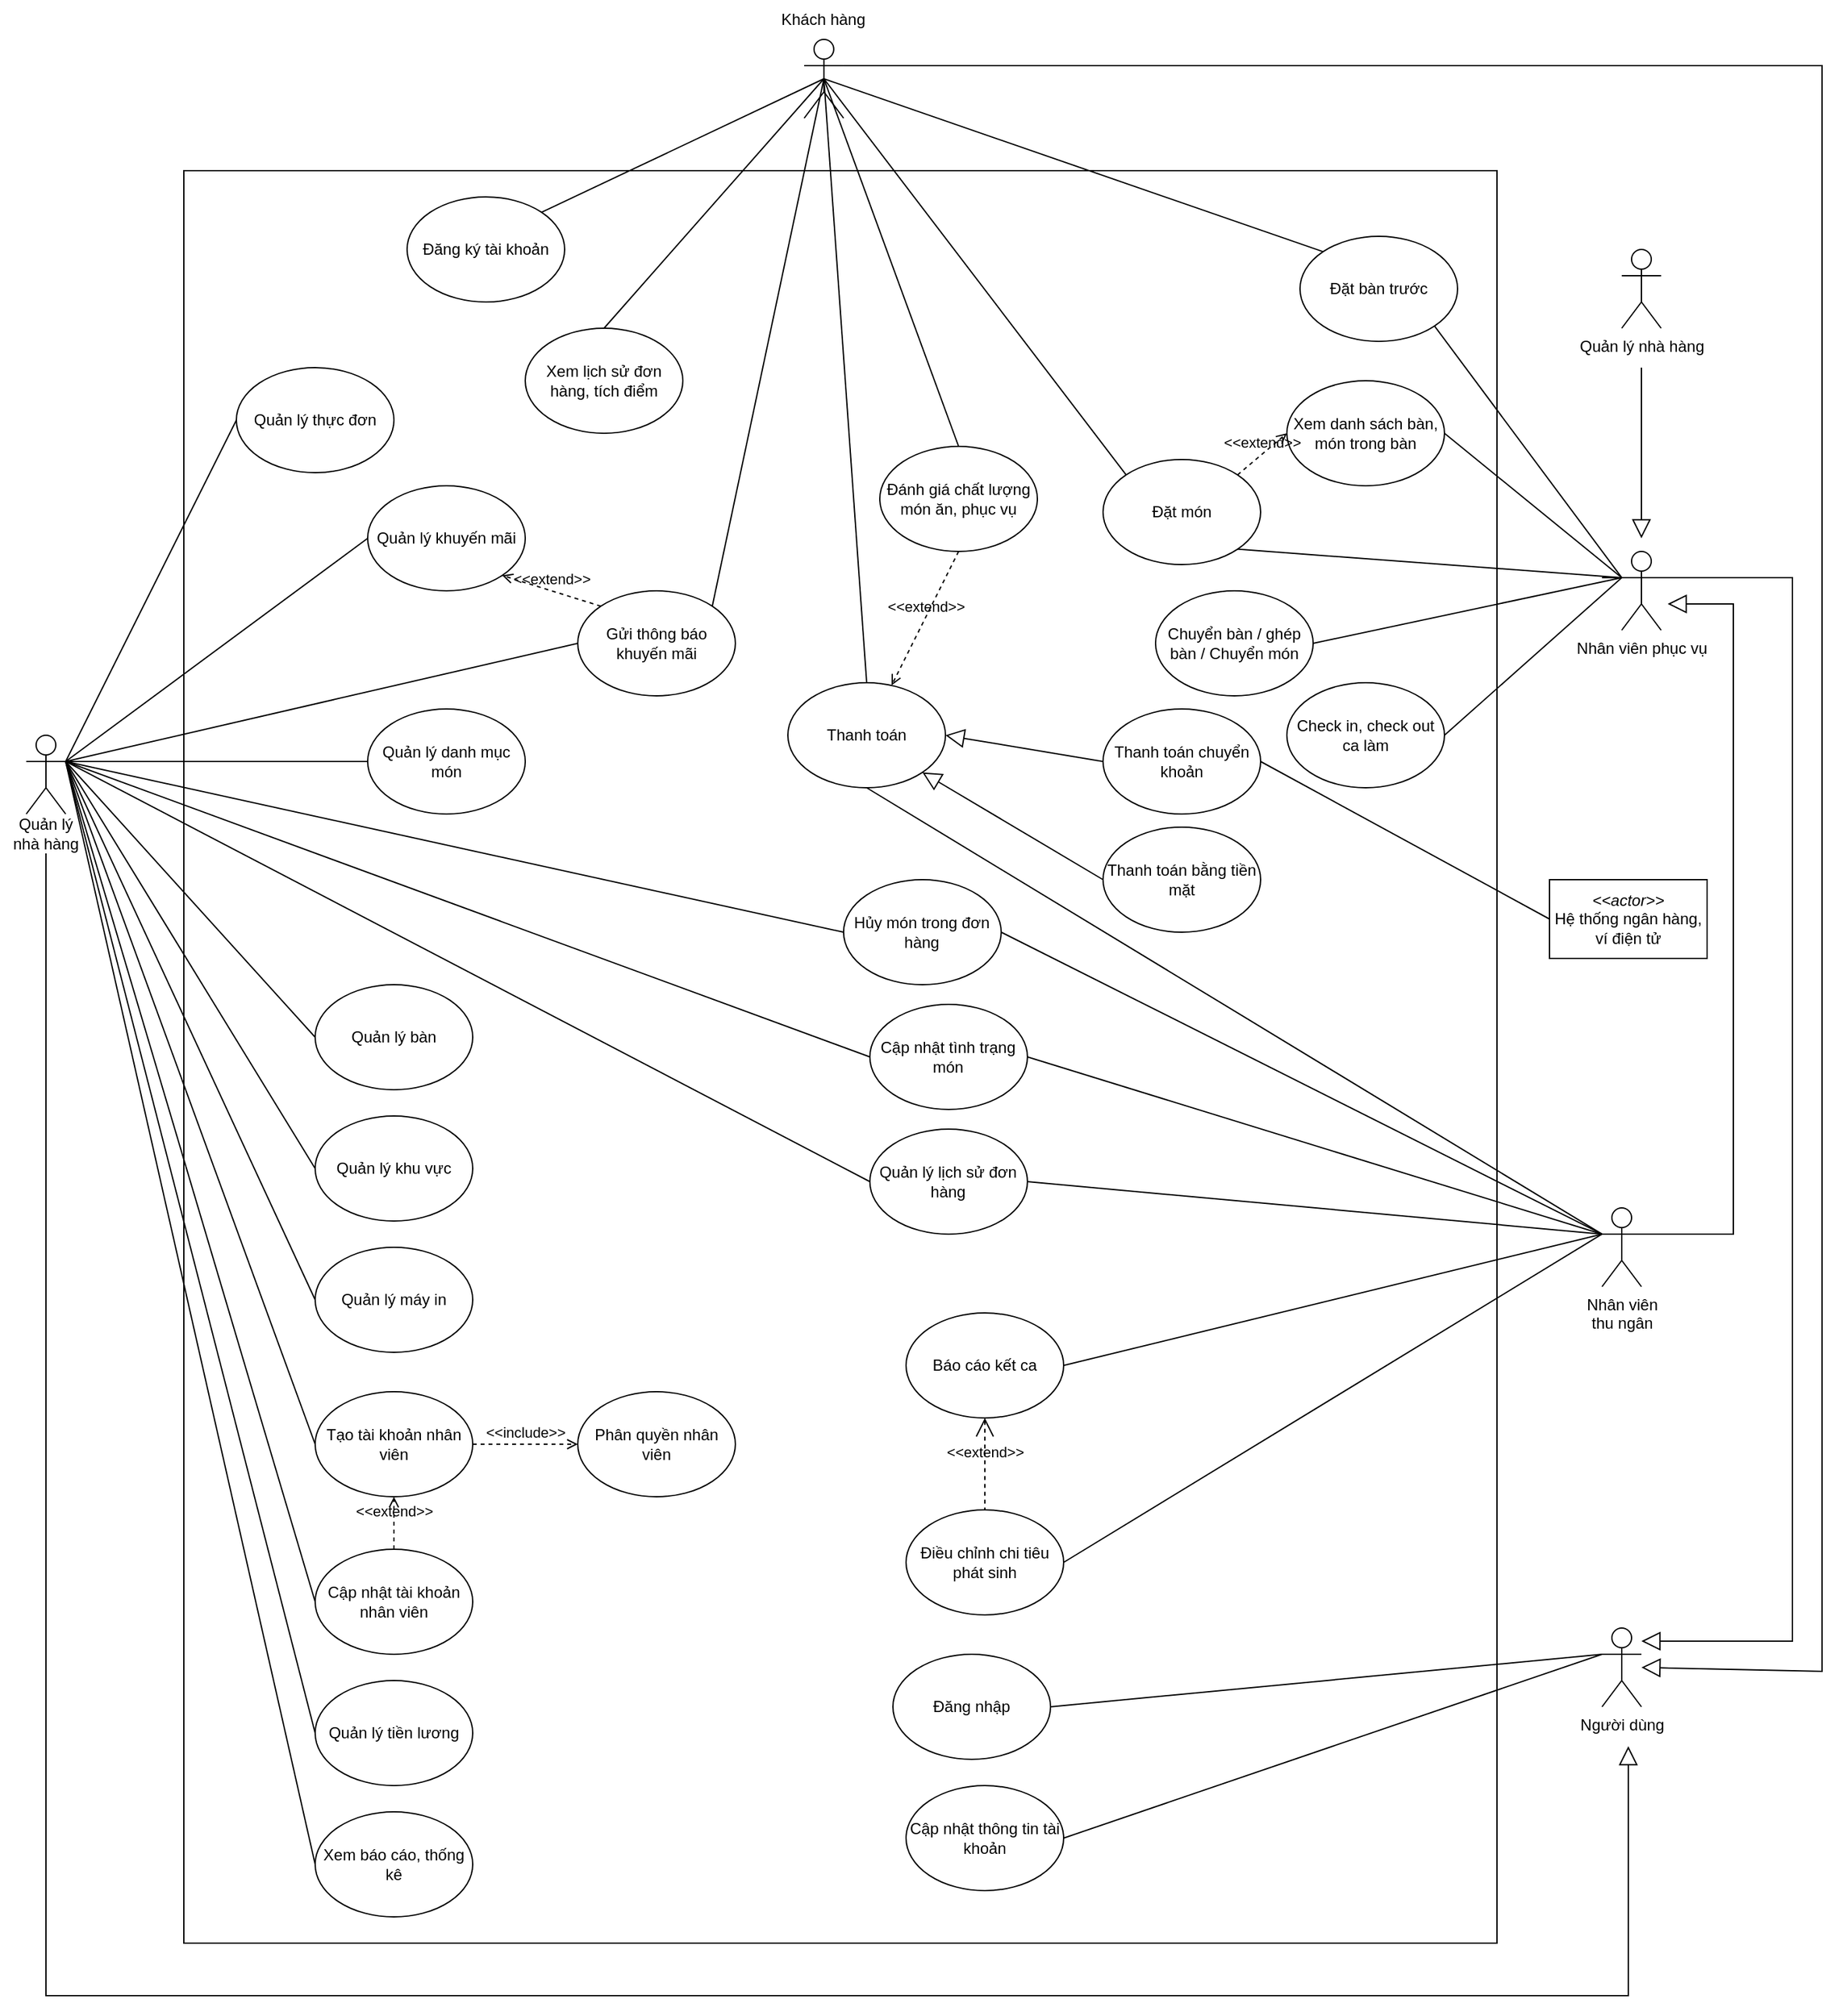 <mxfile version="23.1.7" type="device" pages="9">
  <diagram name="Use-case" id="zrnL1t1flIkcZ5MPdUX3">
    <mxGraphModel dx="1467" dy="1949" grid="1" gridSize="10" guides="1" tooltips="1" connect="1" arrows="1" fold="1" page="1" pageScale="1" pageWidth="827" pageHeight="1169" math="0" shadow="0">
      <root>
        <mxCell id="GRjV_c8AAwVOX2ph0iGL-0" />
        <mxCell id="GRjV_c8AAwVOX2ph0iGL-1" parent="GRjV_c8AAwVOX2ph0iGL-0" />
        <mxCell id="g7lbqrr6UnoLGHZS3SVu-5" value="" style="rounded=0;whiteSpace=wrap;html=1;" parent="GRjV_c8AAwVOX2ph0iGL-1" vertex="1">
          <mxGeometry x="230" y="-170" width="1000" height="1350" as="geometry" />
        </mxCell>
        <mxCell id="GRjV_c8AAwVOX2ph0iGL-2" value="Quản lý thực đơn" style="ellipse;whiteSpace=wrap;html=1;" parent="GRjV_c8AAwVOX2ph0iGL-1" vertex="1">
          <mxGeometry x="270" y="-20" width="120" height="80" as="geometry" />
        </mxCell>
        <mxCell id="GRjV_c8AAwVOX2ph0iGL-3" value="Quản lý danh mục món" style="ellipse;whiteSpace=wrap;html=1;" parent="GRjV_c8AAwVOX2ph0iGL-1" vertex="1">
          <mxGeometry x="370" y="240" width="120" height="80" as="geometry" />
        </mxCell>
        <mxCell id="GRjV_c8AAwVOX2ph0iGL-4" value="Quản lý khu vực" style="ellipse;whiteSpace=wrap;html=1;" parent="GRjV_c8AAwVOX2ph0iGL-1" vertex="1">
          <mxGeometry x="330" y="550" width="120" height="80" as="geometry" />
        </mxCell>
        <mxCell id="GRjV_c8AAwVOX2ph0iGL-5" value="Quản lý bàn" style="ellipse;whiteSpace=wrap;html=1;" parent="GRjV_c8AAwVOX2ph0iGL-1" vertex="1">
          <mxGeometry x="330" y="450" width="120" height="80" as="geometry" />
        </mxCell>
        <mxCell id="GRjV_c8AAwVOX2ph0iGL-6" value="Quản lý khuyến mãi" style="ellipse;whiteSpace=wrap;html=1;" parent="GRjV_c8AAwVOX2ph0iGL-1" vertex="1">
          <mxGeometry x="370" y="70" width="120" height="80" as="geometry" />
        </mxCell>
        <mxCell id="GRjV_c8AAwVOX2ph0iGL-7" value="Tạo tài khoản nhân viên" style="ellipse;whiteSpace=wrap;html=1;" parent="GRjV_c8AAwVOX2ph0iGL-1" vertex="1">
          <mxGeometry x="330" y="760" width="120" height="80" as="geometry" />
        </mxCell>
        <mxCell id="GRjV_c8AAwVOX2ph0iGL-9" value="Quản lý tiền lương" style="ellipse;whiteSpace=wrap;html=1;" parent="GRjV_c8AAwVOX2ph0iGL-1" vertex="1">
          <mxGeometry x="330" y="980" width="120" height="80" as="geometry" />
        </mxCell>
        <mxCell id="GRjV_c8AAwVOX2ph0iGL-10" value="Phân quyền nhân viên" style="ellipse;whiteSpace=wrap;html=1;" parent="GRjV_c8AAwVOX2ph0iGL-1" vertex="1">
          <mxGeometry x="530" y="760" width="120" height="80" as="geometry" />
        </mxCell>
        <mxCell id="GRjV_c8AAwVOX2ph0iGL-11" value="" style="shape=umlActor;verticalLabelPosition=bottom;verticalAlign=top;html=1;outlineConnect=0;" parent="GRjV_c8AAwVOX2ph0iGL-1" vertex="1">
          <mxGeometry x="110" y="260" width="30" height="60" as="geometry" />
        </mxCell>
        <mxCell id="GRjV_c8AAwVOX2ph0iGL-12" value="" style="endArrow=none;html=1;rounded=0;entryX=0;entryY=0.5;entryDx=0;entryDy=0;exitX=1;exitY=0.333;exitDx=0;exitDy=0;exitPerimeter=0;" parent="GRjV_c8AAwVOX2ph0iGL-1" source="GRjV_c8AAwVOX2ph0iGL-11" target="GRjV_c8AAwVOX2ph0iGL-2" edge="1">
          <mxGeometry width="50" height="50" relative="1" as="geometry">
            <mxPoint x="160" y="420" as="sourcePoint" />
            <mxPoint x="210" y="370" as="targetPoint" />
          </mxGeometry>
        </mxCell>
        <mxCell id="GRjV_c8AAwVOX2ph0iGL-13" value="" style="endArrow=none;html=1;rounded=0;entryX=0;entryY=0.5;entryDx=0;entryDy=0;exitX=1;exitY=0.333;exitDx=0;exitDy=0;exitPerimeter=0;" parent="GRjV_c8AAwVOX2ph0iGL-1" source="GRjV_c8AAwVOX2ph0iGL-11" target="GRjV_c8AAwVOX2ph0iGL-3" edge="1">
          <mxGeometry width="50" height="50" relative="1" as="geometry">
            <mxPoint x="110" y="490" as="sourcePoint" />
            <mxPoint x="270" y="220" as="targetPoint" />
          </mxGeometry>
        </mxCell>
        <mxCell id="GRjV_c8AAwVOX2ph0iGL-14" value="" style="endArrow=none;html=1;rounded=0;entryX=0;entryY=0.5;entryDx=0;entryDy=0;exitX=1;exitY=0.333;exitDx=0;exitDy=0;exitPerimeter=0;" parent="GRjV_c8AAwVOX2ph0iGL-1" source="GRjV_c8AAwVOX2ph0iGL-11" target="GRjV_c8AAwVOX2ph0iGL-4" edge="1">
          <mxGeometry width="50" height="50" relative="1" as="geometry">
            <mxPoint x="110" y="490" as="sourcePoint" />
            <mxPoint x="270" y="320" as="targetPoint" />
          </mxGeometry>
        </mxCell>
        <mxCell id="GRjV_c8AAwVOX2ph0iGL-15" value="" style="endArrow=none;html=1;rounded=0;entryX=0;entryY=0.5;entryDx=0;entryDy=0;exitX=1;exitY=0.333;exitDx=0;exitDy=0;exitPerimeter=0;" parent="GRjV_c8AAwVOX2ph0iGL-1" source="GRjV_c8AAwVOX2ph0iGL-11" target="GRjV_c8AAwVOX2ph0iGL-5" edge="1">
          <mxGeometry width="50" height="50" relative="1" as="geometry">
            <mxPoint x="110" y="490" as="sourcePoint" />
            <mxPoint x="280" y="440" as="targetPoint" />
          </mxGeometry>
        </mxCell>
        <mxCell id="GRjV_c8AAwVOX2ph0iGL-16" value="" style="endArrow=none;html=1;rounded=0;entryX=0;entryY=0.5;entryDx=0;entryDy=0;exitX=1;exitY=0.333;exitDx=0;exitDy=0;exitPerimeter=0;" parent="GRjV_c8AAwVOX2ph0iGL-1" source="GRjV_c8AAwVOX2ph0iGL-11" target="GRjV_c8AAwVOX2ph0iGL-7" edge="1">
          <mxGeometry width="50" height="50" relative="1" as="geometry">
            <mxPoint x="110" y="490" as="sourcePoint" />
            <mxPoint x="304" y="555" as="targetPoint" />
          </mxGeometry>
        </mxCell>
        <mxCell id="GRjV_c8AAwVOX2ph0iGL-18" value="" style="endArrow=none;html=1;rounded=0;entryX=0;entryY=0.5;entryDx=0;entryDy=0;exitX=1;exitY=0.333;exitDx=0;exitDy=0;exitPerimeter=0;" parent="GRjV_c8AAwVOX2ph0iGL-1" source="GRjV_c8AAwVOX2ph0iGL-11" target="GRjV_c8AAwVOX2ph0iGL-9" edge="1">
          <mxGeometry width="50" height="50" relative="1" as="geometry">
            <mxPoint x="40" y="610" as="sourcePoint" />
            <mxPoint x="304" y="910" as="targetPoint" />
          </mxGeometry>
        </mxCell>
        <mxCell id="GRjV_c8AAwVOX2ph0iGL-19" value="" style="endArrow=none;html=1;rounded=0;entryX=0;entryY=0.5;entryDx=0;entryDy=0;exitX=1;exitY=0.333;exitDx=0;exitDy=0;exitPerimeter=0;" parent="GRjV_c8AAwVOX2ph0iGL-1" source="GRjV_c8AAwVOX2ph0iGL-11" target="GRjV_c8AAwVOX2ph0iGL-6" edge="1">
          <mxGeometry width="50" height="50" relative="1" as="geometry">
            <mxPoint x="60" y="550" as="sourcePoint" />
            <mxPoint x="330" y="950" as="targetPoint" />
          </mxGeometry>
        </mxCell>
        <mxCell id="GRjV_c8AAwVOX2ph0iGL-20" value="Xem báo cáo, thống kê" style="ellipse;whiteSpace=wrap;html=1;" parent="GRjV_c8AAwVOX2ph0iGL-1" vertex="1">
          <mxGeometry x="330" y="1080" width="120" height="80" as="geometry" />
        </mxCell>
        <mxCell id="GRjV_c8AAwVOX2ph0iGL-21" value="" style="endArrow=none;html=1;rounded=0;entryX=0;entryY=0.5;entryDx=0;entryDy=0;exitX=1;exitY=0.333;exitDx=0;exitDy=0;exitPerimeter=0;" parent="GRjV_c8AAwVOX2ph0iGL-1" source="GRjV_c8AAwVOX2ph0iGL-11" target="GRjV_c8AAwVOX2ph0iGL-20" edge="1">
          <mxGeometry width="50" height="50" relative="1" as="geometry">
            <mxPoint x="50" y="590" as="sourcePoint" />
            <mxPoint x="304" y="1090" as="targetPoint" />
          </mxGeometry>
        </mxCell>
        <mxCell id="GRjV_c8AAwVOX2ph0iGL-22" value="Đặt món" style="ellipse;whiteSpace=wrap;html=1;" parent="GRjV_c8AAwVOX2ph0iGL-1" vertex="1">
          <mxGeometry x="930" y="50" width="120" height="80" as="geometry" />
        </mxCell>
        <mxCell id="GRjV_c8AAwVOX2ph0iGL-23" value="" style="shape=umlActor;verticalLabelPosition=bottom;verticalAlign=top;html=1;outlineConnect=0;" parent="GRjV_c8AAwVOX2ph0iGL-1" vertex="1">
          <mxGeometry x="702.43" y="-270" width="30" height="60" as="geometry" />
        </mxCell>
        <mxCell id="GRjV_c8AAwVOX2ph0iGL-24" value="Hủy món trong đơn hàng" style="ellipse;whiteSpace=wrap;html=1;" parent="GRjV_c8AAwVOX2ph0iGL-1" vertex="1">
          <mxGeometry x="732.43" y="370" width="120" height="80" as="geometry" />
        </mxCell>
        <mxCell id="GRjV_c8AAwVOX2ph0iGL-27" value="Check in, check out ca làm" style="ellipse;whiteSpace=wrap;html=1;" parent="GRjV_c8AAwVOX2ph0iGL-1" vertex="1">
          <mxGeometry x="1070" y="220" width="120" height="80" as="geometry" />
        </mxCell>
        <mxCell id="GRjV_c8AAwVOX2ph0iGL-28" value="" style="endArrow=none;html=1;rounded=0;exitX=0;exitY=0;exitDx=0;exitDy=0;entryX=0.5;entryY=0.5;entryDx=0;entryDy=0;entryPerimeter=0;" parent="GRjV_c8AAwVOX2ph0iGL-1" source="GRjV_c8AAwVOX2ph0iGL-22" target="GRjV_c8AAwVOX2ph0iGL-23" edge="1">
          <mxGeometry width="50" height="50" relative="1" as="geometry">
            <mxPoint x="960" y="290" as="sourcePoint" />
            <mxPoint x="750" y="-190" as="targetPoint" />
          </mxGeometry>
        </mxCell>
        <mxCell id="GRjV_c8AAwVOX2ph0iGL-29" value="" style="endArrow=none;html=1;rounded=0;entryX=0;entryY=0.5;entryDx=0;entryDy=0;exitX=1;exitY=0.333;exitDx=0;exitDy=0;exitPerimeter=0;" parent="GRjV_c8AAwVOX2ph0iGL-1" source="GRjV_c8AAwVOX2ph0iGL-11" target="GRjV_c8AAwVOX2ph0iGL-24" edge="1">
          <mxGeometry width="50" height="50" relative="1" as="geometry">
            <mxPoint x="106" y="400" as="sourcePoint" />
            <mxPoint x="370" y="750" as="targetPoint" />
          </mxGeometry>
        </mxCell>
        <mxCell id="GRjV_c8AAwVOX2ph0iGL-30" value="" style="endArrow=none;html=1;rounded=0;entryX=0;entryY=0.333;entryDx=0;entryDy=0;exitX=1;exitY=0.5;exitDx=0;exitDy=0;entryPerimeter=0;" parent="GRjV_c8AAwVOX2ph0iGL-1" source="GRjV_c8AAwVOX2ph0iGL-27" target="GRjV_c8AAwVOX2ph0iGL-55" edge="1">
          <mxGeometry width="50" height="50" relative="1" as="geometry">
            <mxPoint x="1140" y="535" as="sourcePoint" />
            <mxPoint x="1300" y="755" as="targetPoint" />
          </mxGeometry>
        </mxCell>
        <mxCell id="GRjV_c8AAwVOX2ph0iGL-31" value="" style="endArrow=none;html=1;rounded=0;entryX=0;entryY=0.333;entryDx=0;entryDy=0;exitX=1;exitY=0.5;exitDx=0;exitDy=0;entryPerimeter=0;" parent="GRjV_c8AAwVOX2ph0iGL-1" source="GRjV_c8AAwVOX2ph0iGL-26" target="GRjV_c8AAwVOX2ph0iGL-55" edge="1">
          <mxGeometry width="50" height="50" relative="1" as="geometry">
            <mxPoint x="930" y="680" as="sourcePoint" />
            <mxPoint x="1110" y="870" as="targetPoint" />
          </mxGeometry>
        </mxCell>
        <mxCell id="GRjV_c8AAwVOX2ph0iGL-32" value="Báo cáo kết ca" style="ellipse;whiteSpace=wrap;html=1;" parent="GRjV_c8AAwVOX2ph0iGL-1" vertex="1">
          <mxGeometry x="780" y="700" width="120" height="80" as="geometry" />
        </mxCell>
        <mxCell id="GRjV_c8AAwVOX2ph0iGL-33" value="Đặt bàn trước" style="ellipse;whiteSpace=wrap;html=1;" parent="GRjV_c8AAwVOX2ph0iGL-1" vertex="1">
          <mxGeometry x="1080" y="-120" width="120" height="80" as="geometry" />
        </mxCell>
        <mxCell id="GRjV_c8AAwVOX2ph0iGL-34" value="" style="endArrow=none;html=1;rounded=0;entryX=0;entryY=0;entryDx=0;entryDy=0;exitX=0.5;exitY=0.5;exitDx=0;exitDy=0;exitPerimeter=0;" parent="GRjV_c8AAwVOX2ph0iGL-1" source="GRjV_c8AAwVOX2ph0iGL-23" target="GRjV_c8AAwVOX2ph0iGL-33" edge="1">
          <mxGeometry width="50" height="50" relative="1" as="geometry">
            <mxPoint x="760" y="-210" as="sourcePoint" />
            <mxPoint x="1360" y="660" as="targetPoint" />
          </mxGeometry>
        </mxCell>
        <mxCell id="GRjV_c8AAwVOX2ph0iGL-35" value="Đăng ký tài khoản" style="ellipse;whiteSpace=wrap;html=1;" parent="GRjV_c8AAwVOX2ph0iGL-1" vertex="1">
          <mxGeometry x="400" y="-150" width="120" height="80" as="geometry" />
        </mxCell>
        <mxCell id="GRjV_c8AAwVOX2ph0iGL-36" value="" style="endArrow=none;html=1;rounded=0;entryX=1;entryY=0;entryDx=0;entryDy=0;exitX=0.5;exitY=0.5;exitDx=0;exitDy=0;exitPerimeter=0;" parent="GRjV_c8AAwVOX2ph0iGL-1" source="GRjV_c8AAwVOX2ph0iGL-23" target="GRjV_c8AAwVOX2ph0iGL-35" edge="1">
          <mxGeometry width="50" height="50" relative="1" as="geometry">
            <mxPoint x="970" y="390" as="sourcePoint" />
            <mxPoint x="780" y="50" as="targetPoint" />
          </mxGeometry>
        </mxCell>
        <mxCell id="GRjV_c8AAwVOX2ph0iGL-37" value="Xem lịch sử đơn hàng, tích điểm" style="ellipse;whiteSpace=wrap;html=1;" parent="GRjV_c8AAwVOX2ph0iGL-1" vertex="1">
          <mxGeometry x="490" y="-50" width="120" height="80" as="geometry" />
        </mxCell>
        <mxCell id="GRjV_c8AAwVOX2ph0iGL-38" value="" style="endArrow=none;html=1;rounded=0;entryX=0.5;entryY=0;entryDx=0;entryDy=0;exitX=0.5;exitY=0.5;exitDx=0;exitDy=0;exitPerimeter=0;" parent="GRjV_c8AAwVOX2ph0iGL-1" source="GRjV_c8AAwVOX2ph0iGL-23" target="GRjV_c8AAwVOX2ph0iGL-37" edge="1">
          <mxGeometry width="50" height="50" relative="1" as="geometry">
            <mxPoint x="1080" y="440" as="sourcePoint" />
            <mxPoint x="890" y="230" as="targetPoint" />
          </mxGeometry>
        </mxCell>
        <mxCell id="GRjV_c8AAwVOX2ph0iGL-39" value="Nhân viên&lt;br&gt;thu ngân" style="shape=umlActor;verticalLabelPosition=bottom;verticalAlign=top;html=1;outlineConnect=0;" parent="GRjV_c8AAwVOX2ph0iGL-1" vertex="1">
          <mxGeometry x="1310" y="620" width="30" height="60" as="geometry" />
        </mxCell>
        <mxCell id="GRjV_c8AAwVOX2ph0iGL-40" value="Điều chỉnh chi tiêu phát sinh" style="ellipse;whiteSpace=wrap;html=1;" parent="GRjV_c8AAwVOX2ph0iGL-1" vertex="1">
          <mxGeometry x="780" y="850" width="120" height="80" as="geometry" />
        </mxCell>
        <mxCell id="GRjV_c8AAwVOX2ph0iGL-41" value="Quản lý máy in" style="ellipse;whiteSpace=wrap;html=1;" parent="GRjV_c8AAwVOX2ph0iGL-1" vertex="1">
          <mxGeometry x="330" y="650" width="120" height="80" as="geometry" />
        </mxCell>
        <mxCell id="GRjV_c8AAwVOX2ph0iGL-42" value="" style="endArrow=none;html=1;rounded=0;entryX=0;entryY=0.5;entryDx=0;entryDy=0;exitX=1;exitY=0.333;exitDx=0;exitDy=0;exitPerimeter=0;" parent="GRjV_c8AAwVOX2ph0iGL-1" source="GRjV_c8AAwVOX2ph0iGL-11" target="GRjV_c8AAwVOX2ph0iGL-41" edge="1">
          <mxGeometry width="50" height="50" relative="1" as="geometry">
            <mxPoint x="110" y="490" as="sourcePoint" />
            <mxPoint x="280" y="360" as="targetPoint" />
          </mxGeometry>
        </mxCell>
        <mxCell id="GRjV_c8AAwVOX2ph0iGL-44" value="Người dùng" style="shape=umlActor;verticalLabelPosition=bottom;verticalAlign=top;html=1;outlineConnect=0;" parent="GRjV_c8AAwVOX2ph0iGL-1" vertex="1">
          <mxGeometry x="1310" y="940" width="30" height="60" as="geometry" />
        </mxCell>
        <mxCell id="GRjV_c8AAwVOX2ph0iGL-45" value="Đăng nhập" style="ellipse;whiteSpace=wrap;html=1;" parent="GRjV_c8AAwVOX2ph0iGL-1" vertex="1">
          <mxGeometry x="770" y="960" width="120" height="80" as="geometry" />
        </mxCell>
        <mxCell id="GRjV_c8AAwVOX2ph0iGL-46" value="" style="endArrow=none;html=1;rounded=0;entryX=0;entryY=0.333;entryDx=0;entryDy=0;exitX=1;exitY=0.5;exitDx=0;exitDy=0;entryPerimeter=0;" parent="GRjV_c8AAwVOX2ph0iGL-1" source="GRjV_c8AAwVOX2ph0iGL-45" target="GRjV_c8AAwVOX2ph0iGL-44" edge="1">
          <mxGeometry width="50" height="50" relative="1" as="geometry">
            <mxPoint x="690" y="1130" as="sourcePoint" />
            <mxPoint x="954" y="1850" as="targetPoint" />
          </mxGeometry>
        </mxCell>
        <mxCell id="GRjV_c8AAwVOX2ph0iGL-51" value="&amp;lt;&amp;lt;include&amp;gt;&amp;gt;" style="html=1;verticalAlign=bottom;labelBackgroundColor=none;endArrow=open;endFill=0;dashed=1;rounded=0;exitX=1;exitY=0.5;exitDx=0;exitDy=0;entryX=0;entryY=0.5;entryDx=0;entryDy=0;" parent="GRjV_c8AAwVOX2ph0iGL-1" source="GRjV_c8AAwVOX2ph0iGL-7" target="GRjV_c8AAwVOX2ph0iGL-10" edge="1">
          <mxGeometry width="160" relative="1" as="geometry">
            <mxPoint x="470" y="590" as="sourcePoint" />
            <mxPoint x="630" y="590" as="targetPoint" />
          </mxGeometry>
        </mxCell>
        <mxCell id="GRjV_c8AAwVOX2ph0iGL-52" value="Thanh toán" style="ellipse;whiteSpace=wrap;html=1;" parent="GRjV_c8AAwVOX2ph0iGL-1" vertex="1">
          <mxGeometry x="690" y="220" width="120" height="80" as="geometry" />
        </mxCell>
        <mxCell id="GRjV_c8AAwVOX2ph0iGL-53" value="" style="endArrow=none;html=1;rounded=0;entryX=0;entryY=0.333;entryDx=0;entryDy=0;exitX=1;exitY=1;exitDx=0;exitDy=0;entryPerimeter=0;" parent="GRjV_c8AAwVOX2ph0iGL-1" source="GRjV_c8AAwVOX2ph0iGL-33" target="GRjV_c8AAwVOX2ph0iGL-55" edge="1">
          <mxGeometry width="50" height="50" relative="1" as="geometry">
            <mxPoint x="910" y="720" as="sourcePoint" />
            <mxPoint x="1120" y="750" as="targetPoint" />
          </mxGeometry>
        </mxCell>
        <mxCell id="GRjV_c8AAwVOX2ph0iGL-54" value="" style="endArrow=none;html=1;rounded=0;entryX=0;entryY=0.333;entryDx=0;entryDy=0;exitX=1;exitY=1;exitDx=0;exitDy=0;entryPerimeter=0;" parent="GRjV_c8AAwVOX2ph0iGL-1" source="GRjV_c8AAwVOX2ph0iGL-22" target="GRjV_c8AAwVOX2ph0iGL-55" edge="1">
          <mxGeometry width="50" height="50" relative="1" as="geometry">
            <mxPoint x="910" y="465" as="sourcePoint" />
            <mxPoint x="1150" y="705" as="targetPoint" />
          </mxGeometry>
        </mxCell>
        <mxCell id="GRjV_c8AAwVOX2ph0iGL-55" value="Nhân viên phục vụ" style="shape=umlActor;verticalLabelPosition=bottom;verticalAlign=top;html=1;outlineConnect=0;" parent="GRjV_c8AAwVOX2ph0iGL-1" vertex="1">
          <mxGeometry x="1325" y="120" width="30" height="60" as="geometry" />
        </mxCell>
        <mxCell id="GRjV_c8AAwVOX2ph0iGL-56" value="" style="endArrow=none;html=1;rounded=0;entryX=0;entryY=0.333;entryDx=0;entryDy=0;exitX=1;exitY=0.5;exitDx=0;exitDy=0;entryPerimeter=0;" parent="GRjV_c8AAwVOX2ph0iGL-1" source="GRjV_c8AAwVOX2ph0iGL-32" target="GRjV_c8AAwVOX2ph0iGL-39" edge="1">
          <mxGeometry width="50" height="50" relative="1" as="geometry">
            <mxPoint x="900" y="900" as="sourcePoint" />
            <mxPoint x="1070" y="1040" as="targetPoint" />
          </mxGeometry>
        </mxCell>
        <mxCell id="GRjV_c8AAwVOX2ph0iGL-57" value="" style="endArrow=none;html=1;rounded=0;entryX=0;entryY=0.333;entryDx=0;entryDy=0;exitX=1;exitY=0.5;exitDx=0;exitDy=0;entryPerimeter=0;" parent="GRjV_c8AAwVOX2ph0iGL-1" source="GRjV_c8AAwVOX2ph0iGL-40" target="GRjV_c8AAwVOX2ph0iGL-39" edge="1">
          <mxGeometry width="50" height="50" relative="1" as="geometry">
            <mxPoint x="900" y="1030" as="sourcePoint" />
            <mxPoint x="1070" y="1040" as="targetPoint" />
          </mxGeometry>
        </mxCell>
        <mxCell id="GRjV_c8AAwVOX2ph0iGL-59" value="" style="endArrow=none;html=1;rounded=0;entryX=0;entryY=0.333;entryDx=0;entryDy=0;exitX=0.5;exitY=1;exitDx=0;exitDy=0;entryPerimeter=0;" parent="GRjV_c8AAwVOX2ph0iGL-1" source="GRjV_c8AAwVOX2ph0iGL-52" target="GRjV_c8AAwVOX2ph0iGL-39" edge="1">
          <mxGeometry width="50" height="50" relative="1" as="geometry">
            <mxPoint x="890" y="880" as="sourcePoint" />
            <mxPoint x="1050" y="840" as="targetPoint" />
          </mxGeometry>
        </mxCell>
        <mxCell id="GRjV_c8AAwVOX2ph0iGL-60" value="" style="endArrow=none;html=1;rounded=0;exitX=0.5;exitY=0;exitDx=0;exitDy=0;entryX=0.5;entryY=0.5;entryDx=0;entryDy=0;entryPerimeter=0;" parent="GRjV_c8AAwVOX2ph0iGL-1" source="GRjV_c8AAwVOX2ph0iGL-52" target="GRjV_c8AAwVOX2ph0iGL-23" edge="1">
          <mxGeometry width="50" height="50" relative="1" as="geometry">
            <mxPoint x="890" y="880" as="sourcePoint" />
            <mxPoint x="740" y="-180" as="targetPoint" />
          </mxGeometry>
        </mxCell>
        <mxCell id="GRjV_c8AAwVOX2ph0iGL-61" value="Thanh toán bằng tiền mặt" style="ellipse;whiteSpace=wrap;html=1;" parent="GRjV_c8AAwVOX2ph0iGL-1" vertex="1">
          <mxGeometry x="930" y="330" width="120" height="80" as="geometry" />
        </mxCell>
        <mxCell id="GRjV_c8AAwVOX2ph0iGL-62" value="Thanh toán chuyển khoản" style="ellipse;whiteSpace=wrap;html=1;" parent="GRjV_c8AAwVOX2ph0iGL-1" vertex="1">
          <mxGeometry x="930" y="240" width="120" height="80" as="geometry" />
        </mxCell>
        <mxCell id="GRjV_c8AAwVOX2ph0iGL-64" value="" style="edgeStyle=none;html=1;endSize=12;endArrow=block;endFill=0;rounded=0;exitX=0;exitY=0.5;exitDx=0;exitDy=0;entryX=1;entryY=0.5;entryDx=0;entryDy=0;" parent="GRjV_c8AAwVOX2ph0iGL-1" source="GRjV_c8AAwVOX2ph0iGL-62" target="GRjV_c8AAwVOX2ph0iGL-52" edge="1">
          <mxGeometry width="160" relative="1" as="geometry">
            <mxPoint x="810" y="820" as="sourcePoint" />
            <mxPoint x="850" y="860" as="targetPoint" />
          </mxGeometry>
        </mxCell>
        <mxCell id="GRjV_c8AAwVOX2ph0iGL-65" value="" style="endArrow=none;html=1;rounded=0;entryX=0;entryY=0.5;entryDx=0;entryDy=0;exitX=1;exitY=0.5;exitDx=0;exitDy=0;" parent="GRjV_c8AAwVOX2ph0iGL-1" source="GRjV_c8AAwVOX2ph0iGL-62" target="GRjV_c8AAwVOX2ph0iGL-70" edge="1">
          <mxGeometry width="50" height="50" relative="1" as="geometry">
            <mxPoint x="970" y="860" as="sourcePoint" />
            <mxPoint x="920" y="920" as="targetPoint" />
          </mxGeometry>
        </mxCell>
        <mxCell id="GRjV_c8AAwVOX2ph0iGL-70" value="&lt;i&gt;&amp;lt;&amp;lt;actor&amp;gt;&amp;gt;&lt;/i&gt;&lt;br&gt;Hệ thống ngân hàng, ví điện tử" style="rounded=0;whiteSpace=wrap;html=1;" parent="GRjV_c8AAwVOX2ph0iGL-1" vertex="1">
          <mxGeometry x="1270" y="370" width="120" height="60" as="geometry" />
        </mxCell>
        <mxCell id="GRjV_c8AAwVOX2ph0iGL-71" value="Gửi thông báo khuyến mãi" style="ellipse;whiteSpace=wrap;html=1;" parent="GRjV_c8AAwVOX2ph0iGL-1" vertex="1">
          <mxGeometry x="530" y="150" width="120" height="80" as="geometry" />
        </mxCell>
        <mxCell id="GRjV_c8AAwVOX2ph0iGL-72" value="" style="endArrow=none;html=1;rounded=0;entryX=0;entryY=0.5;entryDx=0;entryDy=0;exitX=1;exitY=0.333;exitDx=0;exitDy=0;exitPerimeter=0;" parent="GRjV_c8AAwVOX2ph0iGL-1" source="GRjV_c8AAwVOX2ph0iGL-11" target="GRjV_c8AAwVOX2ph0iGL-71" edge="1">
          <mxGeometry width="50" height="50" relative="1" as="geometry">
            <mxPoint x="110" y="490" as="sourcePoint" />
            <mxPoint x="290" y="260" as="targetPoint" />
          </mxGeometry>
        </mxCell>
        <mxCell id="GRjV_c8AAwVOX2ph0iGL-73" value="" style="endArrow=none;html=1;rounded=0;entryX=1;entryY=0;entryDx=0;entryDy=0;exitX=0.5;exitY=0.5;exitDx=0;exitDy=0;exitPerimeter=0;" parent="GRjV_c8AAwVOX2ph0iGL-1" source="GRjV_c8AAwVOX2ph0iGL-23" target="GRjV_c8AAwVOX2ph0iGL-71" edge="1">
          <mxGeometry width="50" height="50" relative="1" as="geometry">
            <mxPoint x="1139.412" y="400" as="sourcePoint" />
            <mxPoint x="880" y="330" as="targetPoint" />
          </mxGeometry>
        </mxCell>
        <mxCell id="GRjV_c8AAwVOX2ph0iGL-26" value="Chuyển bàn / ghép bàn / Chuyển món" style="ellipse;whiteSpace=wrap;html=1;" parent="GRjV_c8AAwVOX2ph0iGL-1" vertex="1">
          <mxGeometry x="970" y="150" width="120" height="80" as="geometry" />
        </mxCell>
        <mxCell id="g7lbqrr6UnoLGHZS3SVu-1" value="" style="edgeStyle=none;html=1;endSize=12;endArrow=block;endFill=0;rounded=0;exitX=0;exitY=0.5;exitDx=0;exitDy=0;entryX=1;entryY=1;entryDx=0;entryDy=0;" parent="GRjV_c8AAwVOX2ph0iGL-1" source="GRjV_c8AAwVOX2ph0iGL-61" target="GRjV_c8AAwVOX2ph0iGL-52" edge="1">
          <mxGeometry width="160" relative="1" as="geometry">
            <mxPoint x="897" y="430" as="sourcePoint" />
            <mxPoint x="988" y="328" as="targetPoint" />
          </mxGeometry>
        </mxCell>
        <mxCell id="g7lbqrr6UnoLGHZS3SVu-2" value="" style="endArrow=none;html=1;rounded=0;entryX=0;entryY=0.333;entryDx=0;entryDy=0;exitX=1;exitY=0.5;exitDx=0;exitDy=0;entryPerimeter=0;" parent="GRjV_c8AAwVOX2ph0iGL-1" source="GRjV_c8AAwVOX2ph0iGL-24" target="GRjV_c8AAwVOX2ph0iGL-39" edge="1">
          <mxGeometry width="50" height="50" relative="1" as="geometry">
            <mxPoint x="890" y="840" as="sourcePoint" />
            <mxPoint x="1430" y="570" as="targetPoint" />
          </mxGeometry>
        </mxCell>
        <mxCell id="g7lbqrr6UnoLGHZS3SVu-4" value="Khách hàng" style="text;html=1;strokeColor=none;fillColor=none;align=center;verticalAlign=middle;whiteSpace=wrap;rounded=0;" parent="GRjV_c8AAwVOX2ph0iGL-1" vertex="1">
          <mxGeometry x="682.43" y="-300" width="70" height="30" as="geometry" />
        </mxCell>
        <mxCell id="g7lbqrr6UnoLGHZS3SVu-6" value="" style="edgeStyle=none;html=1;endSize=12;endArrow=block;endFill=0;rounded=0;exitX=0.5;exitY=1;exitDx=0;exitDy=0;" parent="GRjV_c8AAwVOX2ph0iGL-1" source="g7lbqrr6UnoLGHZS3SVu-7" edge="1">
          <mxGeometry width="160" relative="1" as="geometry">
            <mxPoint x="125" y="360" as="sourcePoint" />
            <mxPoint x="1330" y="1030" as="targetPoint" />
            <Array as="points">
              <mxPoint x="125" y="1220" />
              <mxPoint x="1330" y="1220" />
            </Array>
          </mxGeometry>
        </mxCell>
        <mxCell id="g7lbqrr6UnoLGHZS3SVu-7" value="Quản lý&lt;br&gt;nhà hàng" style="text;html=1;strokeColor=none;fillColor=none;align=center;verticalAlign=middle;whiteSpace=wrap;rounded=0;" parent="GRjV_c8AAwVOX2ph0iGL-1" vertex="1">
          <mxGeometry x="90" y="320" width="70" height="30" as="geometry" />
        </mxCell>
        <mxCell id="g7lbqrr6UnoLGHZS3SVu-8" value="" style="edgeStyle=none;html=1;endSize=12;endArrow=block;endFill=0;rounded=0;exitX=1;exitY=0.333;exitDx=0;exitDy=0;exitPerimeter=0;" parent="GRjV_c8AAwVOX2ph0iGL-1" source="GRjV_c8AAwVOX2ph0iGL-23" edge="1">
          <mxGeometry width="160" relative="1" as="geometry">
            <mxPoint x="790" y="-280" as="sourcePoint" />
            <mxPoint x="1340" y="970" as="targetPoint" />
            <Array as="points">
              <mxPoint x="1477.57" y="-250" />
              <mxPoint x="1477.57" y="973" />
            </Array>
          </mxGeometry>
        </mxCell>
        <mxCell id="g7lbqrr6UnoLGHZS3SVu-9" value="" style="edgeStyle=none;html=1;endSize=12;endArrow=block;endFill=0;rounded=0;exitX=1;exitY=0.333;exitDx=0;exitDy=0;exitPerimeter=0;" parent="GRjV_c8AAwVOX2ph0iGL-1" edge="1">
          <mxGeometry width="160" relative="1" as="geometry">
            <mxPoint x="1310" y="140" as="sourcePoint" />
            <mxPoint x="1340" y="950" as="targetPoint" />
            <Array as="points">
              <mxPoint x="1455" y="140" />
              <mxPoint x="1455" y="950" />
            </Array>
          </mxGeometry>
        </mxCell>
        <mxCell id="g7lbqrr6UnoLGHZS3SVu-11" value="" style="edgeStyle=none;html=1;endSize=12;endArrow=block;endFill=0;rounded=0;exitX=1;exitY=0.333;exitDx=0;exitDy=0;exitPerimeter=0;" parent="GRjV_c8AAwVOX2ph0iGL-1" source="GRjV_c8AAwVOX2ph0iGL-39" edge="1">
          <mxGeometry width="160" relative="1" as="geometry">
            <mxPoint x="1370" y="480" as="sourcePoint" />
            <mxPoint x="1360" y="160" as="targetPoint" />
            <Array as="points">
              <mxPoint x="1410" y="640" />
              <mxPoint x="1410" y="160" />
            </Array>
          </mxGeometry>
        </mxCell>
        <mxCell id="iazU789hH02dJJIB4aQa-0" value="Cập nhật tình trạng món" style="ellipse;whiteSpace=wrap;html=1;" parent="GRjV_c8AAwVOX2ph0iGL-1" vertex="1">
          <mxGeometry x="752.43" y="465" width="120" height="80" as="geometry" />
        </mxCell>
        <mxCell id="iazU789hH02dJJIB4aQa-1" value="Xem danh sách bàn, món trong bàn" style="ellipse;whiteSpace=wrap;html=1;" parent="GRjV_c8AAwVOX2ph0iGL-1" vertex="1">
          <mxGeometry x="1070" y="-10" width="120" height="80" as="geometry" />
        </mxCell>
        <mxCell id="iazU789hH02dJJIB4aQa-2" value="" style="endArrow=none;html=1;rounded=0;entryX=0;entryY=0.5;entryDx=0;entryDy=0;exitX=1;exitY=0.333;exitDx=0;exitDy=0;exitPerimeter=0;" parent="GRjV_c8AAwVOX2ph0iGL-1" source="GRjV_c8AAwVOX2ph0iGL-11" target="iazU789hH02dJJIB4aQa-0" edge="1">
          <mxGeometry width="50" height="50" relative="1" as="geometry">
            <mxPoint x="150" y="290" as="sourcePoint" />
            <mxPoint x="780" y="450" as="targetPoint" />
          </mxGeometry>
        </mxCell>
        <mxCell id="iazU789hH02dJJIB4aQa-3" value="" style="endArrow=none;html=1;rounded=0;entryX=0;entryY=0.333;entryDx=0;entryDy=0;exitX=1;exitY=0.5;exitDx=0;exitDy=0;entryPerimeter=0;" parent="GRjV_c8AAwVOX2ph0iGL-1" source="iazU789hH02dJJIB4aQa-0" target="GRjV_c8AAwVOX2ph0iGL-39" edge="1">
          <mxGeometry width="50" height="50" relative="1" as="geometry">
            <mxPoint x="900" y="520" as="sourcePoint" />
            <mxPoint x="1492" y="770" as="targetPoint" />
          </mxGeometry>
        </mxCell>
        <mxCell id="iazU789hH02dJJIB4aQa-5" value="" style="endArrow=none;html=1;rounded=0;entryX=0;entryY=0.333;entryDx=0;entryDy=0;exitX=1;exitY=0.5;exitDx=0;exitDy=0;entryPerimeter=0;" parent="GRjV_c8AAwVOX2ph0iGL-1" source="iazU789hH02dJJIB4aQa-1" target="GRjV_c8AAwVOX2ph0iGL-55" edge="1">
          <mxGeometry width="50" height="50" relative="1" as="geometry">
            <mxPoint x="1072" y="38" as="sourcePoint" />
            <mxPoint x="1335" y="150" as="targetPoint" />
          </mxGeometry>
        </mxCell>
        <mxCell id="OmW00HF_j4OJr5MnC2XF-0" value="Đánh giá chất lượng món ăn, phục vụ" style="ellipse;whiteSpace=wrap;html=1;" parent="GRjV_c8AAwVOX2ph0iGL-1" vertex="1">
          <mxGeometry x="760" y="40" width="120" height="80" as="geometry" />
        </mxCell>
        <mxCell id="OmW00HF_j4OJr5MnC2XF-2" value="" style="endArrow=none;html=1;rounded=0;exitX=0.5;exitY=0;exitDx=0;exitDy=0;entryX=0.5;entryY=0.5;entryDx=0;entryDy=0;entryPerimeter=0;" parent="GRjV_c8AAwVOX2ph0iGL-1" source="OmW00HF_j4OJr5MnC2XF-0" target="GRjV_c8AAwVOX2ph0iGL-23" edge="1">
          <mxGeometry width="50" height="50" relative="1" as="geometry">
            <mxPoint x="948" y="72" as="sourcePoint" />
            <mxPoint x="727" y="-230" as="targetPoint" />
          </mxGeometry>
        </mxCell>
        <mxCell id="dm9jWM2y0W3DYv9OxseX-0" value="&amp;lt;&amp;lt;extend&amp;gt;&amp;gt;" style="html=1;verticalAlign=bottom;labelBackgroundColor=none;endArrow=open;endFill=0;dashed=1;rounded=0;exitX=1;exitY=0;exitDx=0;exitDy=0;entryX=0;entryY=0.5;entryDx=0;entryDy=0;" parent="GRjV_c8AAwVOX2ph0iGL-1" source="GRjV_c8AAwVOX2ph0iGL-22" target="iazU789hH02dJJIB4aQa-1" edge="1">
          <mxGeometry width="160" relative="1" as="geometry">
            <mxPoint x="882" y="50" as="sourcePoint" />
            <mxPoint x="948" y="72" as="targetPoint" />
          </mxGeometry>
        </mxCell>
        <mxCell id="ma3uX6MeSxUfFRXJCh1j-0" value="&amp;lt;&amp;lt;extend&amp;gt;&amp;gt;" style="edgeStyle=none;html=1;startArrow=open;endArrow=none;startSize=12;verticalAlign=bottom;dashed=1;labelBackgroundColor=none;rounded=0;exitX=0.5;exitY=1;exitDx=0;exitDy=0;entryX=0.5;entryY=0;entryDx=0;entryDy=0;" parent="GRjV_c8AAwVOX2ph0iGL-1" source="GRjV_c8AAwVOX2ph0iGL-32" target="GRjV_c8AAwVOX2ph0iGL-40" edge="1">
          <mxGeometry width="160" relative="1" as="geometry">
            <mxPoint x="730" y="910" as="sourcePoint" />
            <mxPoint x="890" y="910" as="targetPoint" />
          </mxGeometry>
        </mxCell>
        <mxCell id="0kEL6eJAdok5o0lmZwez-0" value="Cập nhật tài khoản nhân viên" style="ellipse;whiteSpace=wrap;html=1;" parent="GRjV_c8AAwVOX2ph0iGL-1" vertex="1">
          <mxGeometry x="330" y="880" width="120" height="80" as="geometry" />
        </mxCell>
        <mxCell id="0kEL6eJAdok5o0lmZwez-1" value="" style="endArrow=none;html=1;rounded=0;entryX=0;entryY=0.5;entryDx=0;entryDy=0;exitX=1;exitY=0.333;exitDx=0;exitDy=0;exitPerimeter=0;" parent="GRjV_c8AAwVOX2ph0iGL-1" source="GRjV_c8AAwVOX2ph0iGL-11" target="0kEL6eJAdok5o0lmZwez-0" edge="1">
          <mxGeometry width="50" height="50" relative="1" as="geometry">
            <mxPoint x="140" y="350" as="sourcePoint" />
            <mxPoint x="330" y="740" as="targetPoint" />
          </mxGeometry>
        </mxCell>
        <mxCell id="0kEL6eJAdok5o0lmZwez-2" value="&amp;lt;&amp;lt;extend&amp;gt;&amp;gt;" style="html=1;verticalAlign=bottom;labelBackgroundColor=none;endArrow=open;endFill=0;dashed=1;rounded=0;exitX=0.5;exitY=0;exitDx=0;exitDy=0;entryX=0.5;entryY=1;entryDx=0;entryDy=0;" parent="GRjV_c8AAwVOX2ph0iGL-1" source="0kEL6eJAdok5o0lmZwez-0" target="GRjV_c8AAwVOX2ph0iGL-7" edge="1">
          <mxGeometry width="160" relative="1" as="geometry">
            <mxPoint x="420" y="580" as="sourcePoint" />
            <mxPoint x="580" y="580" as="targetPoint" />
          </mxGeometry>
        </mxCell>
        <mxCell id="0kEL6eJAdok5o0lmZwez-3" value="Cập nhật thông tin tài khoản" style="ellipse;whiteSpace=wrap;html=1;" parent="GRjV_c8AAwVOX2ph0iGL-1" vertex="1">
          <mxGeometry x="780" y="1060" width="120" height="80" as="geometry" />
        </mxCell>
        <mxCell id="0kEL6eJAdok5o0lmZwez-4" value="" style="endArrow=none;html=1;rounded=0;entryX=0;entryY=0.333;entryDx=0;entryDy=0;exitX=1;exitY=0.5;exitDx=0;exitDy=0;entryPerimeter=0;" parent="GRjV_c8AAwVOX2ph0iGL-1" source="0kEL6eJAdok5o0lmZwez-3" target="GRjV_c8AAwVOX2ph0iGL-44" edge="1">
          <mxGeometry width="50" height="50" relative="1" as="geometry">
            <mxPoint x="900" y="1010" as="sourcePoint" />
            <mxPoint x="1320" y="970" as="targetPoint" />
          </mxGeometry>
        </mxCell>
        <mxCell id="0kEL6eJAdok5o0lmZwez-5" value="Quản lý lịch sử đơn hàng" style="ellipse;whiteSpace=wrap;html=1;" parent="GRjV_c8AAwVOX2ph0iGL-1" vertex="1">
          <mxGeometry x="752.43" y="560" width="120" height="80" as="geometry" />
        </mxCell>
        <mxCell id="0kEL6eJAdok5o0lmZwez-7" value="&amp;lt;&amp;lt;extend&amp;gt;&amp;gt;" style="html=1;verticalAlign=bottom;labelBackgroundColor=none;endArrow=open;endFill=0;dashed=1;rounded=0;entryX=1;entryY=1;entryDx=0;entryDy=0;exitX=0;exitY=0;exitDx=0;exitDy=0;" parent="GRjV_c8AAwVOX2ph0iGL-1" source="GRjV_c8AAwVOX2ph0iGL-71" target="GRjV_c8AAwVOX2ph0iGL-6" edge="1">
          <mxGeometry width="160" relative="1" as="geometry">
            <mxPoint x="510" y="140" as="sourcePoint" />
            <mxPoint x="670" y="140" as="targetPoint" />
          </mxGeometry>
        </mxCell>
        <mxCell id="0kEL6eJAdok5o0lmZwez-8" value="" style="endArrow=none;html=1;rounded=0;entryX=0;entryY=0.5;entryDx=0;entryDy=0;exitX=1;exitY=0.333;exitDx=0;exitDy=0;exitPerimeter=0;" parent="GRjV_c8AAwVOX2ph0iGL-1" source="GRjV_c8AAwVOX2ph0iGL-11" target="0kEL6eJAdok5o0lmZwez-5" edge="1">
          <mxGeometry width="50" height="50" relative="1" as="geometry">
            <mxPoint x="150" y="290" as="sourcePoint" />
            <mxPoint x="762" y="515" as="targetPoint" />
          </mxGeometry>
        </mxCell>
        <mxCell id="0kEL6eJAdok5o0lmZwez-9" value="" style="endArrow=none;html=1;rounded=0;entryX=0;entryY=0.333;entryDx=0;entryDy=0;exitX=1;exitY=0.5;exitDx=0;exitDy=0;entryPerimeter=0;" parent="GRjV_c8AAwVOX2ph0iGL-1" source="0kEL6eJAdok5o0lmZwez-5" target="GRjV_c8AAwVOX2ph0iGL-39" edge="1">
          <mxGeometry width="50" height="50" relative="1" as="geometry">
            <mxPoint x="590" y="520" as="sourcePoint" />
            <mxPoint x="1202" y="840" as="targetPoint" />
          </mxGeometry>
        </mxCell>
        <mxCell id="0kEL6eJAdok5o0lmZwez-10" value="Quản lý nhà hàng" style="shape=umlActor;verticalLabelPosition=bottom;verticalAlign=top;html=1;outlineConnect=0;" parent="GRjV_c8AAwVOX2ph0iGL-1" vertex="1">
          <mxGeometry x="1325" y="-110" width="30" height="60" as="geometry" />
        </mxCell>
        <mxCell id="0kEL6eJAdok5o0lmZwez-12" value="" style="edgeStyle=none;html=1;endSize=12;endArrow=block;endFill=0;rounded=0;" parent="GRjV_c8AAwVOX2ph0iGL-1" edge="1">
          <mxGeometry width="160" relative="1" as="geometry">
            <mxPoint x="1340" y="-20" as="sourcePoint" />
            <mxPoint x="1340" y="110" as="targetPoint" />
          </mxGeometry>
        </mxCell>
        <mxCell id="HXlYnxpAvhnmAuylph4f-0" value="&amp;lt;&amp;lt;extend&amp;gt;&amp;gt;" style="html=1;verticalAlign=bottom;labelBackgroundColor=none;endArrow=open;endFill=0;dashed=1;rounded=0;exitX=0.5;exitY=1;exitDx=0;exitDy=0;" parent="GRjV_c8AAwVOX2ph0iGL-1" source="OmW00HF_j4OJr5MnC2XF-0" target="GRjV_c8AAwVOX2ph0iGL-52" edge="1">
          <mxGeometry width="160" relative="1" as="geometry">
            <mxPoint x="820" y="190" as="sourcePoint" />
            <mxPoint x="980" y="190" as="targetPoint" />
          </mxGeometry>
        </mxCell>
      </root>
    </mxGraphModel>
  </diagram>
  <diagram name="Nháp-Usecase" id="C5WyJqAsbban_iPF4-Xe">
    <mxGraphModel dx="880" dy="468" grid="1" gridSize="10" guides="1" tooltips="1" connect="1" arrows="1" fold="1" page="1" pageScale="1" pageWidth="827" pageHeight="1169" math="0" shadow="0">
      <root>
        <mxCell id="0" />
        <mxCell id="1" parent="0" />
        <mxCell id="I_YMpYcB4SJOx0cfsrQv-1" value="Quản lý thực đơn" style="ellipse;whiteSpace=wrap;html=1;" parent="1" vertex="1">
          <mxGeometry x="280" y="20" width="120" height="80" as="geometry" />
        </mxCell>
        <mxCell id="I_YMpYcB4SJOx0cfsrQv-3" value="Quản lý danh mục món" style="ellipse;whiteSpace=wrap;html=1;" parent="1" vertex="1">
          <mxGeometry x="270" y="100" width="120" height="80" as="geometry" />
        </mxCell>
        <mxCell id="I_YMpYcB4SJOx0cfsrQv-4" value="Quản lý khu vực" style="ellipse;whiteSpace=wrap;html=1;" parent="1" vertex="1">
          <mxGeometry x="280" y="360" width="120" height="80" as="geometry" />
        </mxCell>
        <mxCell id="I_YMpYcB4SJOx0cfsrQv-7" value="Quản lý bàn" style="ellipse;whiteSpace=wrap;html=1;" parent="1" vertex="1">
          <mxGeometry x="280" y="210" width="120" height="80" as="geometry" />
        </mxCell>
        <mxCell id="I_YMpYcB4SJOx0cfsrQv-8" value="Quản lý khuyến mãi" style="ellipse;whiteSpace=wrap;html=1;" parent="1" vertex="1">
          <mxGeometry x="364" y="1030" width="120" height="80" as="geometry" />
        </mxCell>
        <mxCell id="I_YMpYcB4SJOx0cfsrQv-20" value="Tạo tài khoản nhân viên" style="ellipse;whiteSpace=wrap;html=1;" parent="1" vertex="1">
          <mxGeometry x="354" y="600" width="120" height="80" as="geometry" />
        </mxCell>
        <mxCell id="I_YMpYcB4SJOx0cfsrQv-21" value="Xem lịch làm việc nhân viên" style="ellipse;whiteSpace=wrap;html=1;" parent="1" vertex="1">
          <mxGeometry x="364" y="790" width="120" height="80" as="geometry" />
        </mxCell>
        <mxCell id="I_YMpYcB4SJOx0cfsrQv-22" value="Chỉnh sửa thông tin tiền lương" style="ellipse;whiteSpace=wrap;html=1;" parent="1" vertex="1">
          <mxGeometry x="370" y="900" width="120" height="80" as="geometry" />
        </mxCell>
        <mxCell id="I_YMpYcB4SJOx0cfsrQv-23" value="Phân quyền nhân viên" style="ellipse;whiteSpace=wrap;html=1;" parent="1" vertex="1">
          <mxGeometry x="550" y="570" width="120" height="80" as="geometry" />
        </mxCell>
        <mxCell id="I_YMpYcB4SJOx0cfsrQv-29" value="Quản lý &lt;br&gt;nhà hàng" style="shape=umlActor;verticalLabelPosition=bottom;verticalAlign=top;html=1;outlineConnect=0;" parent="1" vertex="1">
          <mxGeometry x="70" y="460" width="30" height="60" as="geometry" />
        </mxCell>
        <mxCell id="I_YMpYcB4SJOx0cfsrQv-32" value="" style="endArrow=none;html=1;rounded=0;entryX=0;entryY=0.5;entryDx=0;entryDy=0;exitX=1;exitY=0.333;exitDx=0;exitDy=0;exitPerimeter=0;" parent="1" source="I_YMpYcB4SJOx0cfsrQv-29" target="I_YMpYcB4SJOx0cfsrQv-1" edge="1">
          <mxGeometry width="50" height="50" relative="1" as="geometry">
            <mxPoint x="160" y="420" as="sourcePoint" />
            <mxPoint x="210" y="370" as="targetPoint" />
          </mxGeometry>
        </mxCell>
        <mxCell id="I_YMpYcB4SJOx0cfsrQv-34" value="" style="endArrow=none;html=1;rounded=0;entryX=0;entryY=0.5;entryDx=0;entryDy=0;exitX=1;exitY=0.333;exitDx=0;exitDy=0;exitPerimeter=0;" parent="1" source="I_YMpYcB4SJOx0cfsrQv-29" target="I_YMpYcB4SJOx0cfsrQv-3" edge="1">
          <mxGeometry width="50" height="50" relative="1" as="geometry">
            <mxPoint x="110" y="490" as="sourcePoint" />
            <mxPoint x="270" y="220" as="targetPoint" />
          </mxGeometry>
        </mxCell>
        <mxCell id="I_YMpYcB4SJOx0cfsrQv-35" value="" style="endArrow=none;html=1;rounded=0;entryX=0;entryY=0.5;entryDx=0;entryDy=0;exitX=1;exitY=0.333;exitDx=0;exitDy=0;exitPerimeter=0;" parent="1" source="I_YMpYcB4SJOx0cfsrQv-29" target="I_YMpYcB4SJOx0cfsrQv-4" edge="1">
          <mxGeometry width="50" height="50" relative="1" as="geometry">
            <mxPoint x="110" y="490" as="sourcePoint" />
            <mxPoint x="270" y="320" as="targetPoint" />
          </mxGeometry>
        </mxCell>
        <mxCell id="I_YMpYcB4SJOx0cfsrQv-36" value="" style="endArrow=none;html=1;rounded=0;entryX=0;entryY=0.5;entryDx=0;entryDy=0;exitX=1;exitY=0.333;exitDx=0;exitDy=0;exitPerimeter=0;" parent="1" source="I_YMpYcB4SJOx0cfsrQv-29" target="I_YMpYcB4SJOx0cfsrQv-7" edge="1">
          <mxGeometry width="50" height="50" relative="1" as="geometry">
            <mxPoint x="110" y="490" as="sourcePoint" />
            <mxPoint x="280" y="440" as="targetPoint" />
          </mxGeometry>
        </mxCell>
        <mxCell id="I_YMpYcB4SJOx0cfsrQv-37" value="" style="endArrow=none;html=1;rounded=0;entryX=0;entryY=0.5;entryDx=0;entryDy=0;exitX=1;exitY=0.333;exitDx=0;exitDy=0;exitPerimeter=0;" parent="1" source="I_YMpYcB4SJOx0cfsrQv-29" target="I_YMpYcB4SJOx0cfsrQv-20" edge="1">
          <mxGeometry width="50" height="50" relative="1" as="geometry">
            <mxPoint x="110" y="490" as="sourcePoint" />
            <mxPoint x="304" y="555" as="targetPoint" />
          </mxGeometry>
        </mxCell>
        <mxCell id="I_YMpYcB4SJOx0cfsrQv-38" value="" style="endArrow=none;html=1;rounded=0;entryX=0;entryY=0.5;entryDx=0;entryDy=0;exitX=1;exitY=0.333;exitDx=0;exitDy=0;exitPerimeter=0;" parent="1" source="I_YMpYcB4SJOx0cfsrQv-29" target="I_YMpYcB4SJOx0cfsrQv-21" edge="1">
          <mxGeometry width="50" height="50" relative="1" as="geometry">
            <mxPoint x="90" y="570" as="sourcePoint" />
            <mxPoint x="374" y="670" as="targetPoint" />
          </mxGeometry>
        </mxCell>
        <mxCell id="I_YMpYcB4SJOx0cfsrQv-39" value="" style="endArrow=none;html=1;rounded=0;entryX=0;entryY=0.5;entryDx=0;entryDy=0;exitX=1;exitY=0.333;exitDx=0;exitDy=0;exitPerimeter=0;" parent="1" source="I_YMpYcB4SJOx0cfsrQv-29" target="I_YMpYcB4SJOx0cfsrQv-22" edge="1">
          <mxGeometry width="50" height="50" relative="1" as="geometry">
            <mxPoint x="40" y="610" as="sourcePoint" />
            <mxPoint x="304" y="910" as="targetPoint" />
          </mxGeometry>
        </mxCell>
        <mxCell id="I_YMpYcB4SJOx0cfsrQv-40" value="" style="endArrow=none;html=1;rounded=0;entryX=0;entryY=0.5;entryDx=0;entryDy=0;exitX=1;exitY=0.333;exitDx=0;exitDy=0;exitPerimeter=0;" parent="1" source="I_YMpYcB4SJOx0cfsrQv-29" target="I_YMpYcB4SJOx0cfsrQv-8" edge="1">
          <mxGeometry width="50" height="50" relative="1" as="geometry">
            <mxPoint x="60" y="550" as="sourcePoint" />
            <mxPoint x="330" y="950" as="targetPoint" />
          </mxGeometry>
        </mxCell>
        <mxCell id="I_YMpYcB4SJOx0cfsrQv-41" value="Xem báo cáo, thống kê" style="ellipse;whiteSpace=wrap;html=1;" parent="1" vertex="1">
          <mxGeometry x="364" y="1160" width="120" height="80" as="geometry" />
        </mxCell>
        <mxCell id="I_YMpYcB4SJOx0cfsrQv-43" value="" style="endArrow=none;html=1;rounded=0;entryX=0;entryY=0.5;entryDx=0;entryDy=0;exitX=1;exitY=0.333;exitDx=0;exitDy=0;exitPerimeter=0;" parent="1" source="I_YMpYcB4SJOx0cfsrQv-29" target="I_YMpYcB4SJOx0cfsrQv-41" edge="1">
          <mxGeometry width="50" height="50" relative="1" as="geometry">
            <mxPoint x="50" y="590" as="sourcePoint" />
            <mxPoint x="304" y="1090" as="targetPoint" />
          </mxGeometry>
        </mxCell>
        <mxCell id="I_YMpYcB4SJOx0cfsrQv-44" value="Đặt món" style="ellipse;whiteSpace=wrap;html=1;" parent="1" vertex="1">
          <mxGeometry x="740" y="370" width="120" height="80" as="geometry" />
        </mxCell>
        <mxCell id="I_YMpYcB4SJOx0cfsrQv-46" value="Khách hàng" style="shape=umlActor;verticalLabelPosition=bottom;verticalAlign=top;html=1;outlineConnect=0;" parent="1" vertex="1">
          <mxGeometry x="1090" y="370" width="30" height="60" as="geometry" />
        </mxCell>
        <mxCell id="I_YMpYcB4SJOx0cfsrQv-50" value="Hủy món" style="ellipse;whiteSpace=wrap;html=1;" parent="1" vertex="1">
          <mxGeometry x="570" y="830" width="120" height="80" as="geometry" />
        </mxCell>
        <mxCell id="I_YMpYcB4SJOx0cfsrQv-51" value="Thêm món" style="ellipse;whiteSpace=wrap;html=1;" parent="1" vertex="1">
          <mxGeometry x="540" y="380" width="120" height="80" as="geometry" />
        </mxCell>
        <mxCell id="I_YMpYcB4SJOx0cfsrQv-52" value="Chuyển bàn / ghép bàn / Chuyển món" style="ellipse;whiteSpace=wrap;html=1;" parent="1" vertex="1">
          <mxGeometry x="750" y="600" width="120" height="80" as="geometry" />
        </mxCell>
        <mxCell id="I_YMpYcB4SJOx0cfsrQv-54" value="Mở ca làm" style="ellipse;whiteSpace=wrap;html=1;" parent="1" vertex="1">
          <mxGeometry x="740" y="700" width="120" height="80" as="geometry" />
        </mxCell>
        <mxCell id="I_YMpYcB4SJOx0cfsrQv-56" value="" style="endArrow=none;html=1;rounded=0;entryX=0;entryY=0.333;entryDx=0;entryDy=0;entryPerimeter=0;exitX=1;exitY=0.5;exitDx=0;exitDy=0;" parent="1" source="I_YMpYcB4SJOx0cfsrQv-44" target="I_YMpYcB4SJOx0cfsrQv-46" edge="1">
          <mxGeometry width="50" height="50" relative="1" as="geometry">
            <mxPoint x="960" y="290" as="sourcePoint" />
            <mxPoint x="1090" y="350" as="targetPoint" />
          </mxGeometry>
        </mxCell>
        <mxCell id="I_YMpYcB4SJOx0cfsrQv-57" value="" style="endArrow=none;html=1;rounded=0;entryX=0;entryY=0.5;entryDx=0;entryDy=0;exitX=1;exitY=0.333;exitDx=0;exitDy=0;exitPerimeter=0;" parent="1" source="I_YMpYcB4SJOx0cfsrQv-29" target="I_YMpYcB4SJOx0cfsrQv-50" edge="1">
          <mxGeometry width="50" height="50" relative="1" as="geometry">
            <mxPoint x="106" y="400" as="sourcePoint" />
            <mxPoint x="370" y="750" as="targetPoint" />
          </mxGeometry>
        </mxCell>
        <mxCell id="I_YMpYcB4SJOx0cfsrQv-62" value="" style="endArrow=none;html=1;rounded=0;entryX=0;entryY=0.333;entryDx=0;entryDy=0;exitX=1;exitY=0.5;exitDx=0;exitDy=0;entryPerimeter=0;" parent="1" source="I_YMpYcB4SJOx0cfsrQv-54" target="I_YMpYcB4SJOx0cfsrQv-104" edge="1">
          <mxGeometry width="50" height="50" relative="1" as="geometry">
            <mxPoint x="1140" y="535" as="sourcePoint" />
            <mxPoint x="1300" y="755" as="targetPoint" />
          </mxGeometry>
        </mxCell>
        <mxCell id="I_YMpYcB4SJOx0cfsrQv-64" value="" style="endArrow=none;html=1;rounded=0;entryX=0;entryY=0.333;entryDx=0;entryDy=0;exitX=1;exitY=0.5;exitDx=0;exitDy=0;entryPerimeter=0;" parent="1" source="I_YMpYcB4SJOx0cfsrQv-52" target="I_YMpYcB4SJOx0cfsrQv-104" edge="1">
          <mxGeometry width="50" height="50" relative="1" as="geometry">
            <mxPoint x="930" y="680" as="sourcePoint" />
            <mxPoint x="1110" y="870" as="targetPoint" />
          </mxGeometry>
        </mxCell>
        <mxCell id="I_YMpYcB4SJOx0cfsrQv-66" value="Kết ca" style="ellipse;whiteSpace=wrap;html=1;" parent="1" vertex="1">
          <mxGeometry x="720" y="970" width="120" height="80" as="geometry" />
        </mxCell>
        <mxCell id="I_YMpYcB4SJOx0cfsrQv-67" value="Đặt bàn trước" style="ellipse;whiteSpace=wrap;html=1;" parent="1" vertex="1">
          <mxGeometry x="750" y="480" width="120" height="80" as="geometry" />
        </mxCell>
        <mxCell id="I_YMpYcB4SJOx0cfsrQv-68" value="" style="endArrow=none;html=1;rounded=0;entryX=1;entryY=0.5;entryDx=0;entryDy=0;exitX=0;exitY=0.333;exitDx=0;exitDy=0;exitPerimeter=0;" parent="1" source="I_YMpYcB4SJOx0cfsrQv-46" target="I_YMpYcB4SJOx0cfsrQv-67" edge="1">
          <mxGeometry width="50" height="50" relative="1" as="geometry">
            <mxPoint x="1160" y="240" as="sourcePoint" />
            <mxPoint x="1360" y="660" as="targetPoint" />
          </mxGeometry>
        </mxCell>
        <mxCell id="I_YMpYcB4SJOx0cfsrQv-69" value="Đăng ký tài khoản" style="ellipse;whiteSpace=wrap;html=1;" parent="1" vertex="1">
          <mxGeometry x="740" y="50" width="120" height="80" as="geometry" />
        </mxCell>
        <mxCell id="I_YMpYcB4SJOx0cfsrQv-70" value="" style="endArrow=none;html=1;rounded=0;entryX=1;entryY=0.5;entryDx=0;entryDy=0;exitX=0;exitY=0.333;exitDx=0;exitDy=0;exitPerimeter=0;" parent="1" source="I_YMpYcB4SJOx0cfsrQv-46" target="I_YMpYcB4SJOx0cfsrQv-69" edge="1">
          <mxGeometry width="50" height="50" relative="1" as="geometry">
            <mxPoint x="970" y="390" as="sourcePoint" />
            <mxPoint x="780" y="50" as="targetPoint" />
          </mxGeometry>
        </mxCell>
        <mxCell id="I_YMpYcB4SJOx0cfsrQv-71" value="Xem lịch sử đơn hàng, tích điểm" style="ellipse;whiteSpace=wrap;html=1;" parent="1" vertex="1">
          <mxGeometry x="750" y="150" width="120" height="80" as="geometry" />
        </mxCell>
        <mxCell id="I_YMpYcB4SJOx0cfsrQv-72" value="" style="endArrow=none;html=1;rounded=0;entryX=1;entryY=0.5;entryDx=0;entryDy=0;exitX=0;exitY=0.333;exitDx=0;exitDy=0;exitPerimeter=0;" parent="1" source="I_YMpYcB4SJOx0cfsrQv-46" target="I_YMpYcB4SJOx0cfsrQv-71" edge="1">
          <mxGeometry width="50" height="50" relative="1" as="geometry">
            <mxPoint x="1080" y="440" as="sourcePoint" />
            <mxPoint x="890" y="230" as="targetPoint" />
          </mxGeometry>
        </mxCell>
        <mxCell id="I_YMpYcB4SJOx0cfsrQv-73" value="Nhân viên&lt;br&gt;thu ngân" style="shape=umlActor;verticalLabelPosition=bottom;verticalAlign=top;html=1;outlineConnect=0;" parent="1" vertex="1">
          <mxGeometry x="1060" y="1010" width="30" height="60" as="geometry" />
        </mxCell>
        <mxCell id="I_YMpYcB4SJOx0cfsrQv-75" value="Nhập chi tiêu phát sinh" style="ellipse;whiteSpace=wrap;html=1;" parent="1" vertex="1">
          <mxGeometry x="740" y="1060" width="120" height="80" as="geometry" />
        </mxCell>
        <mxCell id="I_YMpYcB4SJOx0cfsrQv-76" value="Quản lý máy in" style="ellipse;whiteSpace=wrap;html=1;" parent="1" vertex="1">
          <mxGeometry x="280" y="500" width="120" height="80" as="geometry" />
        </mxCell>
        <mxCell id="I_YMpYcB4SJOx0cfsrQv-77" value="" style="endArrow=none;html=1;rounded=0;entryX=0;entryY=0.5;entryDx=0;entryDy=0;exitX=1;exitY=0.333;exitDx=0;exitDy=0;exitPerimeter=0;" parent="1" source="I_YMpYcB4SJOx0cfsrQv-29" target="I_YMpYcB4SJOx0cfsrQv-76" edge="1">
          <mxGeometry width="50" height="50" relative="1" as="geometry">
            <mxPoint x="110" y="490" as="sourcePoint" />
            <mxPoint x="280" y="360" as="targetPoint" />
          </mxGeometry>
        </mxCell>
        <mxCell id="I_YMpYcB4SJOx0cfsrQv-82" value="&amp;lt;&amp;lt;extend&amp;gt;&amp;gt;" style="html=1;verticalAlign=bottom;labelBackgroundColor=none;endArrow=open;endFill=0;dashed=1;rounded=0;exitX=1;exitY=0.5;exitDx=0;exitDy=0;entryX=0;entryY=0.5;entryDx=0;entryDy=0;" parent="1" source="I_YMpYcB4SJOx0cfsrQv-51" target="I_YMpYcB4SJOx0cfsrQv-44" edge="1">
          <mxGeometry width="160" relative="1" as="geometry">
            <mxPoint x="766" y="430" as="sourcePoint" />
            <mxPoint x="700" y="470" as="targetPoint" />
          </mxGeometry>
        </mxCell>
        <mxCell id="I_YMpYcB4SJOx0cfsrQv-83" value="Người dùng" style="shape=umlActor;verticalLabelPosition=bottom;verticalAlign=top;html=1;outlineConnect=0;" parent="1" vertex="1">
          <mxGeometry x="1100" y="1270" width="30" height="60" as="geometry" />
        </mxCell>
        <mxCell id="I_YMpYcB4SJOx0cfsrQv-86" value="Đăng nhập" style="ellipse;whiteSpace=wrap;html=1;" parent="1" vertex="1">
          <mxGeometry x="827" y="1220" width="120" height="80" as="geometry" />
        </mxCell>
        <mxCell id="I_YMpYcB4SJOx0cfsrQv-87" value="" style="endArrow=none;html=1;rounded=0;entryX=0;entryY=0.333;entryDx=0;entryDy=0;exitX=1;exitY=0.5;exitDx=0;exitDy=0;entryPerimeter=0;" parent="1" source="I_YMpYcB4SJOx0cfsrQv-86" target="I_YMpYcB4SJOx0cfsrQv-83" edge="1">
          <mxGeometry width="50" height="50" relative="1" as="geometry">
            <mxPoint x="690" y="1130" as="sourcePoint" />
            <mxPoint x="954" y="1850" as="targetPoint" />
          </mxGeometry>
        </mxCell>
        <mxCell id="I_YMpYcB4SJOx0cfsrQv-93" value="" style="edgeStyle=none;html=1;endSize=12;endArrow=block;endFill=0;rounded=0;exitX=1;exitY=0.333;exitDx=0;exitDy=0;exitPerimeter=0;entryX=1;entryY=0.333;entryDx=0;entryDy=0;entryPerimeter=0;" parent="1" source="I_YMpYcB4SJOx0cfsrQv-46" target="I_YMpYcB4SJOx0cfsrQv-83" edge="1">
          <mxGeometry width="160" relative="1" as="geometry">
            <mxPoint x="1330" y="1080" as="sourcePoint" />
            <mxPoint x="1490" y="1080" as="targetPoint" />
            <Array as="points">
              <mxPoint x="1360" y="390" />
              <mxPoint x="1360" y="1290" />
            </Array>
          </mxGeometry>
        </mxCell>
        <mxCell id="I_YMpYcB4SJOx0cfsrQv-94" value="" style="edgeStyle=none;html=1;endSize=12;endArrow=block;endFill=0;rounded=0;exitX=1;exitY=0.333;exitDx=0;exitDy=0;exitPerimeter=0;entryX=0.75;entryY=0.1;entryDx=0;entryDy=0;entryPerimeter=0;" parent="1" source="I_YMpYcB4SJOx0cfsrQv-104" target="I_YMpYcB4SJOx0cfsrQv-83" edge="1">
          <mxGeometry width="160" relative="1" as="geometry">
            <mxPoint x="1140" y="740" as="sourcePoint" />
            <mxPoint x="1150" y="1280" as="targetPoint" />
            <Array as="points">
              <mxPoint x="1320" y="740" />
              <mxPoint x="1320" y="1276" />
            </Array>
          </mxGeometry>
        </mxCell>
        <mxCell id="I_YMpYcB4SJOx0cfsrQv-97" value="" style="edgeStyle=none;html=1;endSize=12;endArrow=block;endFill=0;rounded=0;exitX=1;exitY=0.333;exitDx=0;exitDy=0;exitPerimeter=0;entryX=0.5;entryY=0;entryDx=0;entryDy=0;entryPerimeter=0;" parent="1" source="I_YMpYcB4SJOx0cfsrQv-73" target="I_YMpYcB4SJOx0cfsrQv-83" edge="1">
          <mxGeometry width="160" relative="1" as="geometry">
            <mxPoint x="1160" y="900" as="sourcePoint" />
            <mxPoint x="1320" y="900" as="targetPoint" />
            <Array as="points">
              <mxPoint x="1115" y="1030" />
            </Array>
          </mxGeometry>
        </mxCell>
        <mxCell id="I_YMpYcB4SJOx0cfsrQv-98" value="" style="edgeStyle=none;html=1;endSize=12;endArrow=block;endFill=0;rounded=0;exitX=1;exitY=0.333;exitDx=0;exitDy=0;exitPerimeter=0;entryX=0;entryY=1;entryDx=0;entryDy=0;entryPerimeter=0;" parent="1" source="I_YMpYcB4SJOx0cfsrQv-29" target="I_YMpYcB4SJOx0cfsrQv-83" edge="1">
          <mxGeometry width="160" relative="1" as="geometry">
            <mxPoint x="100" y="790" as="sourcePoint" />
            <mxPoint x="260" y="790" as="targetPoint" />
            <Array as="points">
              <mxPoint x="110" y="1330" />
            </Array>
          </mxGeometry>
        </mxCell>
        <mxCell id="I_YMpYcB4SJOx0cfsrQv-99" value="&amp;lt;&amp;lt;include&amp;gt;&amp;gt;" style="html=1;verticalAlign=bottom;labelBackgroundColor=none;endArrow=open;endFill=0;dashed=1;rounded=0;exitX=1;exitY=0.5;exitDx=0;exitDy=0;entryX=0;entryY=0.5;entryDx=0;entryDy=0;" parent="1" source="I_YMpYcB4SJOx0cfsrQv-20" target="I_YMpYcB4SJOx0cfsrQv-23" edge="1">
          <mxGeometry width="160" relative="1" as="geometry">
            <mxPoint x="470" y="590" as="sourcePoint" />
            <mxPoint x="630" y="590" as="targetPoint" />
          </mxGeometry>
        </mxCell>
        <mxCell id="I_YMpYcB4SJOx0cfsrQv-47" value="Thanh toán" style="ellipse;whiteSpace=wrap;html=1;" parent="1" vertex="1">
          <mxGeometry x="840" y="790" width="120" height="80" as="geometry" />
        </mxCell>
        <mxCell id="I_YMpYcB4SJOx0cfsrQv-102" value="" style="endArrow=none;html=1;rounded=0;entryX=0;entryY=0.333;entryDx=0;entryDy=0;exitX=1;exitY=0.5;exitDx=0;exitDy=0;entryPerimeter=0;" parent="1" source="I_YMpYcB4SJOx0cfsrQv-67" target="I_YMpYcB4SJOx0cfsrQv-104" edge="1">
          <mxGeometry width="50" height="50" relative="1" as="geometry">
            <mxPoint x="910" y="720" as="sourcePoint" />
            <mxPoint x="1120" y="750" as="targetPoint" />
          </mxGeometry>
        </mxCell>
        <mxCell id="I_YMpYcB4SJOx0cfsrQv-103" value="" style="endArrow=none;html=1;rounded=0;entryX=0;entryY=0.333;entryDx=0;entryDy=0;exitX=1;exitY=0.5;exitDx=0;exitDy=0;entryPerimeter=0;" parent="1" source="I_YMpYcB4SJOx0cfsrQv-44" target="I_YMpYcB4SJOx0cfsrQv-104" edge="1">
          <mxGeometry width="50" height="50" relative="1" as="geometry">
            <mxPoint x="910" y="465" as="sourcePoint" />
            <mxPoint x="1150" y="705" as="targetPoint" />
          </mxGeometry>
        </mxCell>
        <mxCell id="I_YMpYcB4SJOx0cfsrQv-104" value="Nhân viên" style="shape=umlActor;verticalLabelPosition=bottom;verticalAlign=top;html=1;outlineConnect=0;" parent="1" vertex="1">
          <mxGeometry x="1100" y="720" width="30" height="60" as="geometry" />
        </mxCell>
        <mxCell id="I_YMpYcB4SJOx0cfsrQv-105" value="" style="endArrow=none;html=1;rounded=0;entryX=0;entryY=0.333;entryDx=0;entryDy=0;exitX=1;exitY=0.5;exitDx=0;exitDy=0;entryPerimeter=0;" parent="1" source="I_YMpYcB4SJOx0cfsrQv-66" target="I_YMpYcB4SJOx0cfsrQv-73" edge="1">
          <mxGeometry width="50" height="50" relative="1" as="geometry">
            <mxPoint x="900" y="900" as="sourcePoint" />
            <mxPoint x="1070" y="1040" as="targetPoint" />
          </mxGeometry>
        </mxCell>
        <mxCell id="I_YMpYcB4SJOx0cfsrQv-106" value="" style="endArrow=none;html=1;rounded=0;entryX=0;entryY=0.333;entryDx=0;entryDy=0;exitX=1;exitY=0.5;exitDx=0;exitDy=0;entryPerimeter=0;" parent="1" source="I_YMpYcB4SJOx0cfsrQv-75" target="I_YMpYcB4SJOx0cfsrQv-73" edge="1">
          <mxGeometry width="50" height="50" relative="1" as="geometry">
            <mxPoint x="900" y="1030" as="sourcePoint" />
            <mxPoint x="1070" y="1040" as="targetPoint" />
          </mxGeometry>
        </mxCell>
        <mxCell id="I_YMpYcB4SJOx0cfsrQv-108" value="" style="edgeStyle=none;html=1;endSize=12;endArrow=block;endFill=0;rounded=0;exitX=0.5;exitY=0;exitDx=0;exitDy=0;exitPerimeter=0;entryX=0;entryY=1;entryDx=0;entryDy=0;entryPerimeter=0;" parent="1" source="I_YMpYcB4SJOx0cfsrQv-73" target="I_YMpYcB4SJOx0cfsrQv-104" edge="1">
          <mxGeometry width="160" relative="1" as="geometry">
            <mxPoint x="980" y="910" as="sourcePoint" />
            <mxPoint x="1140" y="910" as="targetPoint" />
            <Array as="points">
              <mxPoint x="1280" y="900" />
            </Array>
          </mxGeometry>
        </mxCell>
        <mxCell id="I_YMpYcB4SJOx0cfsrQv-111" value="" style="endArrow=none;html=1;rounded=0;entryX=0;entryY=0.333;entryDx=0;entryDy=0;exitX=1;exitY=0.5;exitDx=0;exitDy=0;entryPerimeter=0;" parent="1" source="I_YMpYcB4SJOx0cfsrQv-47" target="I_YMpYcB4SJOx0cfsrQv-73" edge="1">
          <mxGeometry width="50" height="50" relative="1" as="geometry">
            <mxPoint x="890" y="880" as="sourcePoint" />
            <mxPoint x="1050" y="840" as="targetPoint" />
          </mxGeometry>
        </mxCell>
        <mxCell id="I_YMpYcB4SJOx0cfsrQv-112" value="" style="endArrow=none;html=1;rounded=0;entryX=0;entryY=0.333;entryDx=0;entryDy=0;exitX=1;exitY=0.5;exitDx=0;exitDy=0;entryPerimeter=0;" parent="1" source="I_YMpYcB4SJOx0cfsrQv-47" target="I_YMpYcB4SJOx0cfsrQv-46" edge="1">
          <mxGeometry width="50" height="50" relative="1" as="geometry">
            <mxPoint x="890" y="880" as="sourcePoint" />
            <mxPoint x="1050" y="840" as="targetPoint" />
          </mxGeometry>
        </mxCell>
        <mxCell id="I_YMpYcB4SJOx0cfsrQv-118" value="Thanh toán bằng tiền mặt" style="ellipse;whiteSpace=wrap;html=1;" parent="1" vertex="1">
          <mxGeometry x="690" y="790" width="120" height="80" as="geometry" />
        </mxCell>
        <mxCell id="I_YMpYcB4SJOx0cfsrQv-119" value="Thanh toán chuyển khoản" style="ellipse;whiteSpace=wrap;html=1;" parent="1" vertex="1">
          <mxGeometry x="780" y="900" width="120" height="80" as="geometry" />
        </mxCell>
        <mxCell id="I_YMpYcB4SJOx0cfsrQv-120" value="" style="edgeStyle=none;html=1;endSize=12;endArrow=block;endFill=0;rounded=0;exitX=1;exitY=0.5;exitDx=0;exitDy=0;entryX=0;entryY=0.5;entryDx=0;entryDy=0;" parent="1" source="I_YMpYcB4SJOx0cfsrQv-118" target="I_YMpYcB4SJOx0cfsrQv-47" edge="1">
          <mxGeometry width="160" relative="1" as="geometry">
            <mxPoint x="820" y="790" as="sourcePoint" />
            <mxPoint x="980" y="790" as="targetPoint" />
          </mxGeometry>
        </mxCell>
        <mxCell id="I_YMpYcB4SJOx0cfsrQv-121" value="" style="edgeStyle=none;html=1;endSize=12;endArrow=block;endFill=0;rounded=0;exitX=0.5;exitY=0;exitDx=0;exitDy=0;entryX=0;entryY=1;entryDx=0;entryDy=0;" parent="1" source="I_YMpYcB4SJOx0cfsrQv-119" target="I_YMpYcB4SJOx0cfsrQv-47" edge="1">
          <mxGeometry width="160" relative="1" as="geometry">
            <mxPoint x="810" y="820" as="sourcePoint" />
            <mxPoint x="850" y="860" as="targetPoint" />
          </mxGeometry>
        </mxCell>
        <mxCell id="I_YMpYcB4SJOx0cfsrQv-122" value="" style="endArrow=none;html=1;rounded=0;entryX=0;entryY=0.5;entryDx=0;entryDy=0;exitX=1;exitY=0.5;exitDx=0;exitDy=0;" parent="1" source="I_YMpYcB4SJOx0cfsrQv-119" target="I_YMpYcB4SJOx0cfsrQv-128" edge="1">
          <mxGeometry width="50" height="50" relative="1" as="geometry">
            <mxPoint x="970" y="860" as="sourcePoint" />
            <mxPoint x="920" y="920" as="targetPoint" />
          </mxGeometry>
        </mxCell>
        <mxCell id="I_YMpYcB4SJOx0cfsrQv-124" value="Cập nhật thông tin tài khoản" style="ellipse;whiteSpace=wrap;html=1;" parent="1" vertex="1">
          <mxGeometry x="750" y="280" width="120" height="80" as="geometry" />
        </mxCell>
        <mxCell id="I_YMpYcB4SJOx0cfsrQv-125" value="" style="endArrow=none;html=1;rounded=0;entryX=1;entryY=0.5;entryDx=0;entryDy=0;exitX=0;exitY=0.333;exitDx=0;exitDy=0;exitPerimeter=0;" parent="1" source="I_YMpYcB4SJOx0cfsrQv-46" target="I_YMpYcB4SJOx0cfsrQv-124" edge="1">
          <mxGeometry width="50" height="50" relative="1" as="geometry">
            <mxPoint x="1100" y="400" as="sourcePoint" />
            <mxPoint x="880" y="210" as="targetPoint" />
          </mxGeometry>
        </mxCell>
        <mxCell id="I_YMpYcB4SJOx0cfsrQv-126" value="Nhận thông báo" style="ellipse;whiteSpace=wrap;html=1;" parent="1" vertex="1">
          <mxGeometry x="760" y="1150" width="120" height="80" as="geometry" />
        </mxCell>
        <mxCell id="I_YMpYcB4SJOx0cfsrQv-127" value="" style="endArrow=none;html=1;rounded=0;entryX=0;entryY=0.333;entryDx=0;entryDy=0;exitX=1;exitY=0.5;exitDx=0;exitDy=0;entryPerimeter=0;" parent="1" source="I_YMpYcB4SJOx0cfsrQv-126" target="I_YMpYcB4SJOx0cfsrQv-73" edge="1">
          <mxGeometry width="50" height="50" relative="1" as="geometry">
            <mxPoint x="870" y="1110" as="sourcePoint" />
            <mxPoint x="1070" y="1040" as="targetPoint" />
          </mxGeometry>
        </mxCell>
        <mxCell id="I_YMpYcB4SJOx0cfsrQv-128" value="&lt;i&gt;&amp;lt;&amp;lt;actor&amp;gt;&amp;gt;&lt;/i&gt;&lt;br&gt;Hệ thống ngân hàng, ví điện tử" style="rounded=0;whiteSpace=wrap;html=1;" parent="1" vertex="1">
          <mxGeometry x="1045" y="840" width="120" height="60" as="geometry" />
        </mxCell>
        <mxCell id="I_YMpYcB4SJOx0cfsrQv-129" value="Gửi thông báo khuyến mãi" style="ellipse;whiteSpace=wrap;html=1;" parent="1" vertex="1">
          <mxGeometry x="550" y="150" width="120" height="80" as="geometry" />
        </mxCell>
        <mxCell id="I_YMpYcB4SJOx0cfsrQv-130" value="" style="endArrow=none;html=1;rounded=0;entryX=0;entryY=0.5;entryDx=0;entryDy=0;exitX=1;exitY=0.333;exitDx=0;exitDy=0;exitPerimeter=0;" parent="1" source="I_YMpYcB4SJOx0cfsrQv-29" target="I_YMpYcB4SJOx0cfsrQv-129" edge="1">
          <mxGeometry width="50" height="50" relative="1" as="geometry">
            <mxPoint x="110" y="490" as="sourcePoint" />
            <mxPoint x="290" y="260" as="targetPoint" />
          </mxGeometry>
        </mxCell>
        <mxCell id="I_YMpYcB4SJOx0cfsrQv-131" value="" style="endArrow=none;html=1;rounded=0;entryX=1;entryY=0.5;entryDx=0;entryDy=0;exitX=0;exitY=0.333;exitDx=0;exitDy=0;exitPerimeter=0;" parent="1" source="I_YMpYcB4SJOx0cfsrQv-46" target="I_YMpYcB4SJOx0cfsrQv-129" edge="1">
          <mxGeometry width="50" height="50" relative="1" as="geometry">
            <mxPoint x="1139.412" y="400" as="sourcePoint" />
            <mxPoint x="880" y="330" as="targetPoint" />
          </mxGeometry>
        </mxCell>
      </root>
    </mxGraphModel>
  </diagram>
  <diagram id="Yaiesmlkgg3t3wAb3wBA" name="ERD">
    <mxGraphModel dx="1707" dy="468" grid="1" gridSize="10" guides="1" tooltips="1" connect="1" arrows="1" fold="1" page="1" pageScale="1" pageWidth="827" pageHeight="1169" math="0" shadow="0">
      <root>
        <mxCell id="0" />
        <mxCell id="1" parent="0" />
        <mxCell id="LYnZ8WG2BrVC2PXqCDz5-1" value="Món ăn" style="rounded=0;whiteSpace=wrap;html=1;" parent="1" vertex="1">
          <mxGeometry x="352.33" y="430" width="86" height="50" as="geometry" />
        </mxCell>
        <mxCell id="LYnZ8WG2BrVC2PXqCDz5-2" value="&lt;u&gt;Mã món&lt;/u&gt;" style="ellipse;whiteSpace=wrap;html=1;" parent="1" vertex="1">
          <mxGeometry x="220.0" y="250" width="88.33" height="50" as="geometry" />
        </mxCell>
        <mxCell id="LYnZ8WG2BrVC2PXqCDz5-4" value="Danh mục" style="rounded=0;whiteSpace=wrap;html=1;" parent="1" vertex="1">
          <mxGeometry x="352.33" y="230" width="86" height="50" as="geometry" />
        </mxCell>
        <mxCell id="LYnZ8WG2BrVC2PXqCDz5-5" value="Bàn" style="rounded=0;whiteSpace=wrap;html=1;" parent="1" vertex="1">
          <mxGeometry x="555.67" y="430" width="86" height="50" as="geometry" />
        </mxCell>
        <mxCell id="LYnZ8WG2BrVC2PXqCDz5-6" value="Khu vực" style="rounded=0;whiteSpace=wrap;html=1;" parent="1" vertex="1">
          <mxGeometry x="791.67" y="430" width="86" height="50" as="geometry" />
        </mxCell>
        <mxCell id="LYnZ8WG2BrVC2PXqCDz5-7" value="Máy in" style="rounded=0;whiteSpace=wrap;html=1;" parent="1" vertex="1">
          <mxGeometry x="1130" y="430" width="86" height="50" as="geometry" />
        </mxCell>
        <mxCell id="LYnZ8WG2BrVC2PXqCDz5-8" value="Tài khoản" style="rounded=0;whiteSpace=wrap;html=1;" parent="1" vertex="1">
          <mxGeometry x="280" y="840" width="86" height="50" as="geometry" />
        </mxCell>
        <mxCell id="LYnZ8WG2BrVC2PXqCDz5-9" value="Khuyến mãi" style="rounded=0;whiteSpace=wrap;html=1;" parent="1" vertex="1">
          <mxGeometry x="1240.33" y="820" width="86" height="50" as="geometry" />
        </mxCell>
        <mxCell id="LYnZ8WG2BrVC2PXqCDz5-10" value="Giao dịch" style="rounded=0;whiteSpace=wrap;html=1;" parent="1" vertex="1">
          <mxGeometry x="812.33" y="535" width="86" height="50" as="geometry" />
        </mxCell>
        <mxCell id="LYnZ8WG2BrVC2PXqCDz5-11" value="Tên món" style="ellipse;whiteSpace=wrap;html=1;" parent="1" vertex="1">
          <mxGeometry x="160" y="310" width="88.33" height="50" as="geometry" />
        </mxCell>
        <mxCell id="LYnZ8WG2BrVC2PXqCDz5-12" value="Mô tả" style="ellipse;whiteSpace=wrap;html=1;" parent="1" vertex="1">
          <mxGeometry x="113.34" y="370" width="88.33" height="50" as="geometry" />
        </mxCell>
        <mxCell id="LYnZ8WG2BrVC2PXqCDz5-13" value="Hình ảnh" style="ellipse;whiteSpace=wrap;html=1;" parent="1" vertex="1">
          <mxGeometry x="120" y="430" width="88.33" height="50" as="geometry" />
        </mxCell>
        <mxCell id="LYnZ8WG2BrVC2PXqCDz5-14" value="Giá" style="ellipse;whiteSpace=wrap;html=1;" parent="1" vertex="1">
          <mxGeometry x="120" y="495" width="88.33" height="50" as="geometry" />
        </mxCell>
        <mxCell id="LYnZ8WG2BrVC2PXqCDz5-15" value="&lt;u&gt;Mã danh mục&lt;/u&gt;" style="ellipse;whiteSpace=wrap;html=1;" parent="1" vertex="1">
          <mxGeometry x="308.33" y="130" width="88.33" height="50" as="geometry" />
        </mxCell>
        <mxCell id="LYnZ8WG2BrVC2PXqCDz5-16" value="Tên danh mục" style="ellipse;whiteSpace=wrap;html=1;" parent="1" vertex="1">
          <mxGeometry x="412.33" y="140" width="88.33" height="50" as="geometry" />
        </mxCell>
        <mxCell id="LYnZ8WG2BrVC2PXqCDz5-17" value="Tên bàn" style="ellipse;whiteSpace=wrap;html=1;" parent="1" vertex="1">
          <mxGeometry x="621.67" y="345" width="88.33" height="50" as="geometry" />
        </mxCell>
        <mxCell id="LYnZ8WG2BrVC2PXqCDz5-18" value="&lt;u&gt;Mã bàn&lt;/u&gt;" style="ellipse;whiteSpace=wrap;html=1;" parent="1" vertex="1">
          <mxGeometry x="510.67" y="345" width="88.33" height="50" as="geometry" />
        </mxCell>
        <mxCell id="LYnZ8WG2BrVC2PXqCDz5-19" value="Thuộc" style="rhombus;whiteSpace=wrap;html=1;" parent="1" vertex="1">
          <mxGeometry x="355.33" y="330" width="80" height="50" as="geometry" />
        </mxCell>
        <mxCell id="LYnZ8WG2BrVC2PXqCDz5-20" value="Thuộc" style="rhombus;whiteSpace=wrap;html=1;" parent="1" vertex="1">
          <mxGeometry x="677.67" y="430" width="80" height="50" as="geometry" />
        </mxCell>
        <mxCell id="LYnZ8WG2BrVC2PXqCDz5-21" value="&lt;u&gt;Mã khu vực&lt;/u&gt;" style="ellipse;whiteSpace=wrap;html=1;" parent="1" vertex="1">
          <mxGeometry x="710" y="310" width="88.33" height="50" as="geometry" />
        </mxCell>
        <mxCell id="LYnZ8WG2BrVC2PXqCDz5-22" value="Tên khu vực" style="ellipse;whiteSpace=wrap;html=1;" parent="1" vertex="1">
          <mxGeometry x="800" y="280" width="88.33" height="50" as="geometry" />
        </mxCell>
        <mxCell id="LYnZ8WG2BrVC2PXqCDz5-23" value="Giá áp dụng" style="ellipse;whiteSpace=wrap;html=1;" parent="1" vertex="1">
          <mxGeometry x="903.67" y="280" width="88.33" height="50" as="geometry" />
        </mxCell>
        <mxCell id="LYnZ8WG2BrVC2PXqCDz5-24" value="Mô tả" style="ellipse;whiteSpace=wrap;html=1;" parent="1" vertex="1">
          <mxGeometry x="970" y="330" width="88.33" height="50" as="geometry" />
        </mxCell>
        <mxCell id="LYnZ8WG2BrVC2PXqCDz5-29" value="Ca làm" style="rounded=0;whiteSpace=wrap;html=1;" parent="1" vertex="1">
          <mxGeometry x="780.0" y="750" width="86" height="50" as="geometry" />
        </mxCell>
        <mxCell id="LYnZ8WG2BrVC2PXqCDz5-30" value="" style="endArrow=none;html=1;rounded=0;entryX=0;entryY=0.5;entryDx=0;entryDy=0;exitX=1;exitY=0.5;exitDx=0;exitDy=0;startArrow=ERzeroToMany;startFill=0;" parent="1" source="LYnZ8WG2BrVC2PXqCDz5-5" target="LYnZ8WG2BrVC2PXqCDz5-20" edge="1">
          <mxGeometry width="50" height="50" relative="1" as="geometry">
            <mxPoint x="651.67" y="455" as="sourcePoint" />
            <mxPoint x="691.67" y="425" as="targetPoint" />
          </mxGeometry>
        </mxCell>
        <mxCell id="LYnZ8WG2BrVC2PXqCDz5-31" value="" style="endArrow=ERmandOne;html=1;rounded=0;entryX=0;entryY=0.5;entryDx=0;entryDy=0;exitX=1;exitY=0.5;exitDx=0;exitDy=0;endFill=0;" parent="1" source="LYnZ8WG2BrVC2PXqCDz5-20" target="LYnZ8WG2BrVC2PXqCDz5-6" edge="1">
          <mxGeometry width="50" height="50" relative="1" as="geometry">
            <mxPoint x="627.67" y="520" as="sourcePoint" />
            <mxPoint x="671.67" y="490" as="targetPoint" />
          </mxGeometry>
        </mxCell>
        <mxCell id="LYnZ8WG2BrVC2PXqCDz5-33" value="" style="endArrow=none;html=1;rounded=0;entryX=1;entryY=0.5;entryDx=0;entryDy=0;exitX=0;exitY=0.5;exitDx=0;exitDy=0;" parent="1" source="LYnZ8WG2BrVC2PXqCDz5-1" target="LYnZ8WG2BrVC2PXqCDz5-2" edge="1">
          <mxGeometry width="50" height="50" relative="1" as="geometry">
            <mxPoint x="330" y="420" as="sourcePoint" />
            <mxPoint x="380" y="370" as="targetPoint" />
          </mxGeometry>
        </mxCell>
        <mxCell id="LYnZ8WG2BrVC2PXqCDz5-34" value="" style="endArrow=none;html=1;rounded=0;entryX=1;entryY=0.5;entryDx=0;entryDy=0;exitX=0;exitY=0.5;exitDx=0;exitDy=0;" parent="1" source="LYnZ8WG2BrVC2PXqCDz5-1" target="LYnZ8WG2BrVC2PXqCDz5-11" edge="1">
          <mxGeometry width="50" height="50" relative="1" as="geometry">
            <mxPoint x="364" y="465" as="sourcePoint" />
            <mxPoint x="318" y="335" as="targetPoint" />
          </mxGeometry>
        </mxCell>
        <mxCell id="LYnZ8WG2BrVC2PXqCDz5-35" value="" style="endArrow=none;html=1;rounded=0;entryX=1;entryY=0.5;entryDx=0;entryDy=0;exitX=0;exitY=0.5;exitDx=0;exitDy=0;" parent="1" source="LYnZ8WG2BrVC2PXqCDz5-1" target="LYnZ8WG2BrVC2PXqCDz5-12" edge="1">
          <mxGeometry width="50" height="50" relative="1" as="geometry">
            <mxPoint x="364" y="465" as="sourcePoint" />
            <mxPoint x="298" y="395" as="targetPoint" />
          </mxGeometry>
        </mxCell>
        <mxCell id="LYnZ8WG2BrVC2PXqCDz5-36" value="" style="endArrow=none;html=1;rounded=0;entryX=1;entryY=0.5;entryDx=0;entryDy=0;exitX=0;exitY=0.5;exitDx=0;exitDy=0;" parent="1" source="LYnZ8WG2BrVC2PXqCDz5-1" target="LYnZ8WG2BrVC2PXqCDz5-13" edge="1">
          <mxGeometry width="50" height="50" relative="1" as="geometry">
            <mxPoint x="364" y="465" as="sourcePoint" />
            <mxPoint x="293" y="455" as="targetPoint" />
          </mxGeometry>
        </mxCell>
        <mxCell id="LYnZ8WG2BrVC2PXqCDz5-37" value="" style="endArrow=none;html=1;rounded=0;entryX=1;entryY=0.5;entryDx=0;entryDy=0;exitX=0;exitY=0.5;exitDx=0;exitDy=0;" parent="1" source="LYnZ8WG2BrVC2PXqCDz5-1" target="LYnZ8WG2BrVC2PXqCDz5-14" edge="1">
          <mxGeometry width="50" height="50" relative="1" as="geometry">
            <mxPoint x="364" y="465" as="sourcePoint" />
            <mxPoint x="288" y="515" as="targetPoint" />
          </mxGeometry>
        </mxCell>
        <mxCell id="LYnZ8WG2BrVC2PXqCDz5-38" value="&lt;u&gt;Tên đăng nhập&lt;/u&gt;" style="ellipse;whiteSpace=wrap;html=1;" parent="1" vertex="1">
          <mxGeometry x="140" y="800" width="88.33" height="50" as="geometry" />
        </mxCell>
        <mxCell id="LYnZ8WG2BrVC2PXqCDz5-39" value="Mật khẩu" style="ellipse;whiteSpace=wrap;html=1;" parent="1" vertex="1">
          <mxGeometry x="140" y="870" width="88.33" height="50" as="geometry" />
        </mxCell>
        <mxCell id="LYnZ8WG2BrVC2PXqCDz5-40" value="Khách hàng" style="rounded=0;whiteSpace=wrap;html=1;" parent="1" vertex="1">
          <mxGeometry x="224.0" y="700" width="86" height="50" as="geometry" />
        </mxCell>
        <mxCell id="LYnZ8WG2BrVC2PXqCDz5-41" value="Nhân viên" style="rounded=0;whiteSpace=wrap;html=1;" parent="1" vertex="1">
          <mxGeometry x="571.67" y="910" width="86" height="50" as="geometry" />
        </mxCell>
        <mxCell id="LYnZ8WG2BrVC2PXqCDz5-44" value="Ngày sinh" style="ellipse;whiteSpace=wrap;html=1;" parent="1" vertex="1">
          <mxGeometry x="-20.0" y="670" width="88.33" height="50" as="geometry" />
        </mxCell>
        <mxCell id="LYnZ8WG2BrVC2PXqCDz5-45" value="Số điện thoại" style="ellipse;whiteSpace=wrap;html=1;" parent="1" vertex="1">
          <mxGeometry x="-50.0" y="720" width="88.33" height="50" as="geometry" />
        </mxCell>
        <mxCell id="LYnZ8WG2BrVC2PXqCDz5-47" value="Email" style="ellipse;whiteSpace=wrap;html=1;" parent="1" vertex="1">
          <mxGeometry x="-60.0" y="780" width="88.33" height="50" as="geometry" />
        </mxCell>
        <mxCell id="LYnZ8WG2BrVC2PXqCDz5-48" value="Địa chỉ" style="ellipse;whiteSpace=wrap;html=1;" parent="1" vertex="1">
          <mxGeometry x="-30" y="870" width="88.33" height="50" as="geometry" />
        </mxCell>
        <mxCell id="LYnZ8WG2BrVC2PXqCDz5-50" value="Danh xưng" style="ellipse;whiteSpace=wrap;html=1;" parent="1" vertex="1">
          <mxGeometry x="-108.33" y="830" width="88.33" height="50" as="geometry" />
        </mxCell>
        <mxCell id="LYnZ8WG2BrVC2PXqCDz5-51" value="Mã máy in" style="ellipse;whiteSpace=wrap;html=1;fontStyle=4" parent="1" vertex="1">
          <mxGeometry x="1280" y="330" width="88.33" height="50" as="geometry" />
        </mxCell>
        <mxCell id="LYnZ8WG2BrVC2PXqCDz5-52" value="Tên máy in" style="ellipse;whiteSpace=wrap;html=1;" parent="1" vertex="1">
          <mxGeometry x="1280" y="410" width="88.33" height="50" as="geometry" />
        </mxCell>
        <mxCell id="LYnZ8WG2BrVC2PXqCDz5-53" value="Địa chỉ IP" style="ellipse;whiteSpace=wrap;html=1;" parent="1" vertex="1">
          <mxGeometry x="1280" y="485" width="88.33" height="50" as="geometry" />
        </mxCell>
        <mxCell id="LYnZ8WG2BrVC2PXqCDz5-54" value="Loại giao dịch được in" style="ellipse;whiteSpace=wrap;html=1;" parent="1" vertex="1">
          <mxGeometry x="1280" y="570" width="88.33" height="50" as="geometry" />
        </mxCell>
        <mxCell id="LYnZ8WG2BrVC2PXqCDz5-58" value="Lương theo giờ" style="ellipse;whiteSpace=wrap;html=1;fontStyle=0" parent="1" vertex="1">
          <mxGeometry x="842.33" y="1040" width="88.33" height="50" as="geometry" />
        </mxCell>
        <mxCell id="LYnZ8WG2BrVC2PXqCDz5-59" value="Vị trí làm việc" style="ellipse;whiteSpace=wrap;html=1;fontStyle=0" parent="1" vertex="1">
          <mxGeometry x="440.0" y="980" width="88.33" height="50" as="geometry" />
        </mxCell>
        <mxCell id="LYnZ8WG2BrVC2PXqCDz5-61" value="Tiền lương" style="rounded=0;whiteSpace=wrap;html=1;" parent="1" vertex="1">
          <mxGeometry x="930.66" y="910" width="86" height="50" as="geometry" />
        </mxCell>
        <mxCell id="LYnZ8WG2BrVC2PXqCDz5-63" value="" style="endArrow=none;html=1;rounded=0;entryX=0.5;entryY=1;entryDx=0;entryDy=0;exitX=0.5;exitY=0;exitDx=0;exitDy=0;" parent="1" source="LYnZ8WG2BrVC2PXqCDz5-4" target="LYnZ8WG2BrVC2PXqCDz5-15" edge="1">
          <mxGeometry width="50" height="50" relative="1" as="geometry">
            <mxPoint x="322.33" y="235" as="sourcePoint" />
            <mxPoint x="362.33" y="205" as="targetPoint" />
          </mxGeometry>
        </mxCell>
        <mxCell id="LYnZ8WG2BrVC2PXqCDz5-64" value="" style="endArrow=none;html=1;rounded=0;entryX=0.5;entryY=1;entryDx=0;entryDy=0;exitX=0.5;exitY=0;exitDx=0;exitDy=0;" parent="1" source="LYnZ8WG2BrVC2PXqCDz5-4" target="LYnZ8WG2BrVC2PXqCDz5-16" edge="1">
          <mxGeometry width="50" height="50" relative="1" as="geometry">
            <mxPoint x="405.33" y="180" as="sourcePoint" />
            <mxPoint x="366.33" y="150" as="targetPoint" />
          </mxGeometry>
        </mxCell>
        <mxCell id="LYnZ8WG2BrVC2PXqCDz5-71" value="Có" style="rhombus;whiteSpace=wrap;html=1;" parent="1" vertex="1">
          <mxGeometry x="420.66" y="840" width="80" height="50" as="geometry" />
        </mxCell>
        <mxCell id="LYnZ8WG2BrVC2PXqCDz5-72" value="Người dùng" style="rounded=0;whiteSpace=wrap;html=1;" parent="1" vertex="1">
          <mxGeometry x="458" y="700" width="86" height="50" as="geometry" />
        </mxCell>
        <mxCell id="LYnZ8WG2BrVC2PXqCDz5-73" value="Mã người dùng" style="ellipse;whiteSpace=wrap;html=1;fontStyle=4" parent="1" vertex="1">
          <mxGeometry x="581.67" y="670" width="88.33" height="50" as="geometry" />
        </mxCell>
        <mxCell id="LYnZ8WG2BrVC2PXqCDz5-74" value="Họ tên" style="ellipse;whiteSpace=wrap;html=1;fontStyle=0" parent="1" vertex="1">
          <mxGeometry x="581.67" y="740" width="88.33" height="50" as="geometry" />
        </mxCell>
        <mxCell id="LYnZ8WG2BrVC2PXqCDz5-76" value="Số lượng" style="ellipse;whiteSpace=wrap;html=1;fontStyle=0" parent="1" vertex="1">
          <mxGeometry x="571.67" y="520" width="88.33" height="50" as="geometry" />
        </mxCell>
        <mxCell id="LYnZ8WG2BrVC2PXqCDz5-77" value="Ghi chú" style="ellipse;whiteSpace=wrap;html=1;fontStyle=0" parent="1" vertex="1">
          <mxGeometry x="571.67" y="595" width="88.33" height="50" as="geometry" />
        </mxCell>
        <mxCell id="LYnZ8WG2BrVC2PXqCDz5-78" value="Giá tiền" style="ellipse;whiteSpace=wrap;html=1;fontStyle=0" parent="1" vertex="1">
          <mxGeometry x="347" y="520" width="88.33" height="50" as="geometry" />
        </mxCell>
        <mxCell id="LYnZ8WG2BrVC2PXqCDz5-80" value="Quyền truy cập" style="ellipse;whiteSpace=wrap;html=1;fontStyle=0" parent="1" vertex="1">
          <mxGeometry x="500.66" y="1040" width="88.33" height="50" as="geometry" />
        </mxCell>
        <mxCell id="LYnZ8WG2BrVC2PXqCDz5-84" value="Tình trạng món" style="ellipse;whiteSpace=wrap;html=1;" parent="1" vertex="1">
          <mxGeometry x="131.67" y="550" width="88.33" height="50" as="geometry" />
        </mxCell>
        <mxCell id="LYnZ8WG2BrVC2PXqCDz5-88" value="" style="endArrow=ERzeroToMany;html=1;rounded=0;entryX=1;entryY=0.5;entryDx=0;entryDy=0;exitX=0;exitY=0.5;exitDx=0;exitDy=0;endFill=0;" parent="1" source="LYnZ8WG2BrVC2PXqCDz5-71" target="LYnZ8WG2BrVC2PXqCDz5-8" edge="1">
          <mxGeometry width="50" height="50" relative="1" as="geometry">
            <mxPoint x="310" y="830" as="sourcePoint" />
            <mxPoint x="360" y="780" as="targetPoint" />
          </mxGeometry>
        </mxCell>
        <mxCell id="LYnZ8WG2BrVC2PXqCDz5-89" value="" style="endArrow=none;html=1;rounded=0;entryX=1;entryY=0.5;entryDx=0;entryDy=0;exitX=0.5;exitY=1;exitDx=0;exitDy=0;startArrow=ERmandOne;startFill=0;" parent="1" source="LYnZ8WG2BrVC2PXqCDz5-72" target="LYnZ8WG2BrVC2PXqCDz5-71" edge="1">
          <mxGeometry width="50" height="50" relative="1" as="geometry">
            <mxPoint x="487" y="690" as="sourcePoint" />
            <mxPoint x="380" y="690" as="targetPoint" />
          </mxGeometry>
        </mxCell>
        <mxCell id="LYnZ8WG2BrVC2PXqCDz5-90" value="" style="endArrow=none;html=1;rounded=0;entryX=0;entryY=0.5;entryDx=0;entryDy=0;exitX=1;exitY=0.5;exitDx=0;exitDy=0;" parent="1" source="LYnZ8WG2BrVC2PXqCDz5-38" target="LYnZ8WG2BrVC2PXqCDz5-8" edge="1">
          <mxGeometry width="50" height="50" relative="1" as="geometry">
            <mxPoint x="90" y="650" as="sourcePoint" />
            <mxPoint x="140" y="600" as="targetPoint" />
          </mxGeometry>
        </mxCell>
        <mxCell id="LYnZ8WG2BrVC2PXqCDz5-91" value="" style="endArrow=none;html=1;rounded=0;entryX=0;entryY=0.5;entryDx=0;entryDy=0;exitX=1;exitY=0.5;exitDx=0;exitDy=0;" parent="1" source="LYnZ8WG2BrVC2PXqCDz5-39" target="LYnZ8WG2BrVC2PXqCDz5-8" edge="1">
          <mxGeometry width="50" height="50" relative="1" as="geometry">
            <mxPoint x="58" y="685" as="sourcePoint" />
            <mxPoint x="114" y="735" as="targetPoint" />
          </mxGeometry>
        </mxCell>
        <mxCell id="LYnZ8WG2BrVC2PXqCDz5-92" value="Thời gian đặt món" style="ellipse;whiteSpace=wrap;html=1;fontStyle=0" parent="1" vertex="1">
          <mxGeometry x="337.67" y="580" width="88.33" height="50" as="geometry" />
        </mxCell>
        <mxCell id="LYnZ8WG2BrVC2PXqCDz5-93" value="" style="endArrow=none;html=1;rounded=0;entryX=0.5;entryY=1;entryDx=0;entryDy=0;exitX=0.5;exitY=0;exitDx=0;exitDy=0;" parent="1" source="LYnZ8WG2BrVC2PXqCDz5-5" target="LYnZ8WG2BrVC2PXqCDz5-17" edge="1">
          <mxGeometry width="50" height="50" relative="1" as="geometry">
            <mxPoint x="621.67" y="445" as="sourcePoint" />
            <mxPoint x="671.67" y="395" as="targetPoint" />
          </mxGeometry>
        </mxCell>
        <mxCell id="LYnZ8WG2BrVC2PXqCDz5-95" value="" style="endArrow=none;html=1;rounded=0;entryX=0.5;entryY=1;entryDx=0;entryDy=0;exitX=0.5;exitY=0;exitDx=0;exitDy=0;" parent="1" source="LYnZ8WG2BrVC2PXqCDz5-5" target="LYnZ8WG2BrVC2PXqCDz5-18" edge="1">
          <mxGeometry width="50" height="50" relative="1" as="geometry">
            <mxPoint x="608.67" y="440" as="sourcePoint" />
            <mxPoint x="675.67" y="405" as="targetPoint" />
          </mxGeometry>
        </mxCell>
        <mxCell id="LYnZ8WG2BrVC2PXqCDz5-96" value="" style="group" parent="1" vertex="1" connectable="0">
          <mxGeometry x="463" y="570" width="76" height="50" as="geometry" />
        </mxCell>
        <mxCell id="LYnZ8WG2BrVC2PXqCDz5-87" value="" style="rounded=0;whiteSpace=wrap;html=1;" parent="LYnZ8WG2BrVC2PXqCDz5-96" vertex="1">
          <mxGeometry width="76" height="50" as="geometry" />
        </mxCell>
        <mxCell id="LYnZ8WG2BrVC2PXqCDz5-32" value="Hóa đơn" style="rhombus;whiteSpace=wrap;html=1;" parent="LYnZ8WG2BrVC2PXqCDz5-96" vertex="1">
          <mxGeometry width="76" height="50" as="geometry" />
        </mxCell>
        <mxCell id="LYnZ8WG2BrVC2PXqCDz5-99" value="" style="endArrow=ERzeroToMany;html=1;rounded=0;entryX=0.5;entryY=1;entryDx=0;entryDy=0;exitX=0.5;exitY=0;exitDx=0;exitDy=0;startArrow=ERmandOne;startFill=0;endFill=0;" parent="1" source="LYnZ8WG2BrVC2PXqCDz5-72" target="LYnZ8WG2BrVC2PXqCDz5-32" edge="1">
          <mxGeometry width="50" height="50" relative="1" as="geometry">
            <mxPoint x="460" y="700" as="sourcePoint" />
            <mxPoint x="510" y="650" as="targetPoint" />
          </mxGeometry>
        </mxCell>
        <mxCell id="LYnZ8WG2BrVC2PXqCDz5-100" value="" style="endArrow=ERoneToMany;html=1;rounded=0;entryX=0.5;entryY=1;entryDx=0;entryDy=0;exitX=0.25;exitY=0;exitDx=0;exitDy=0;startArrow=ERzeroToMany;startFill=0;endFill=0;" parent="1" source="LYnZ8WG2BrVC2PXqCDz5-87" target="LYnZ8WG2BrVC2PXqCDz5-1" edge="1">
          <mxGeometry width="50" height="50" relative="1" as="geometry">
            <mxPoint x="510" y="580" as="sourcePoint" />
            <mxPoint x="510" y="500" as="targetPoint" />
          </mxGeometry>
        </mxCell>
        <mxCell id="LYnZ8WG2BrVC2PXqCDz5-104" value="" style="endArrow=none;html=1;rounded=0;entryX=0;entryY=0.5;entryDx=0;entryDy=0;exitX=1;exitY=0.25;exitDx=0;exitDy=0;" parent="1" source="LYnZ8WG2BrVC2PXqCDz5-87" target="LYnZ8WG2BrVC2PXqCDz5-76" edge="1">
          <mxGeometry width="50" height="50" relative="1" as="geometry">
            <mxPoint x="438" y="640" as="sourcePoint" />
            <mxPoint x="473" y="605" as="targetPoint" />
          </mxGeometry>
        </mxCell>
        <mxCell id="LYnZ8WG2BrVC2PXqCDz5-105" value="" style="endArrow=none;html=1;rounded=0;entryX=0;entryY=0.5;entryDx=0;entryDy=0;exitX=1;exitY=0.75;exitDx=0;exitDy=0;" parent="1" source="LYnZ8WG2BrVC2PXqCDz5-87" target="LYnZ8WG2BrVC2PXqCDz5-77" edge="1">
          <mxGeometry width="50" height="50" relative="1" as="geometry">
            <mxPoint x="549" y="605" as="sourcePoint" />
            <mxPoint x="600" y="565" as="targetPoint" />
          </mxGeometry>
        </mxCell>
        <mxCell id="LYnZ8WG2BrVC2PXqCDz5-106" value="" style="endArrow=none;html=1;rounded=0;entryX=1;entryY=0.5;entryDx=0;entryDy=0;exitX=0;exitY=0.25;exitDx=0;exitDy=0;" parent="1" source="LYnZ8WG2BrVC2PXqCDz5-87" target="LYnZ8WG2BrVC2PXqCDz5-78" edge="1">
          <mxGeometry width="50" height="50" relative="1" as="geometry">
            <mxPoint x="549" y="593" as="sourcePoint" />
            <mxPoint x="582" y="570" as="targetPoint" />
          </mxGeometry>
        </mxCell>
        <mxCell id="LYnZ8WG2BrVC2PXqCDz5-107" value="" style="endArrow=none;html=1;rounded=0;entryX=1;entryY=0.5;entryDx=0;entryDy=0;exitX=0;exitY=0.75;exitDx=0;exitDy=0;" parent="1" source="LYnZ8WG2BrVC2PXqCDz5-87" target="LYnZ8WG2BrVC2PXqCDz5-92" edge="1">
          <mxGeometry width="50" height="50" relative="1" as="geometry">
            <mxPoint x="473" y="593" as="sourcePoint" />
            <mxPoint x="448" y="580" as="targetPoint" />
          </mxGeometry>
        </mxCell>
        <mxCell id="LYnZ8WG2BrVC2PXqCDz5-108" value="" style="endArrow=ERzeroToOne;html=1;rounded=0;entryX=0.5;entryY=1;entryDx=0;entryDy=0;exitX=0.5;exitY=0;exitDx=0;exitDy=0;endFill=0;" parent="1" source="LYnZ8WG2BrVC2PXqCDz5-19" target="LYnZ8WG2BrVC2PXqCDz5-4" edge="1">
          <mxGeometry width="50" height="50" relative="1" as="geometry">
            <mxPoint x="460" y="360" as="sourcePoint" />
            <mxPoint x="510" y="310" as="targetPoint" />
          </mxGeometry>
        </mxCell>
        <mxCell id="LYnZ8WG2BrVC2PXqCDz5-109" value="" style="endArrow=ERzeroToMany;html=1;rounded=0;entryX=0.5;entryY=0;entryDx=0;entryDy=0;endFill=0;" parent="1" source="LYnZ8WG2BrVC2PXqCDz5-19" target="LYnZ8WG2BrVC2PXqCDz5-1" edge="1">
          <mxGeometry width="50" height="50" relative="1" as="geometry">
            <mxPoint x="405" y="340" as="sourcePoint" />
            <mxPoint x="405" y="290" as="targetPoint" />
          </mxGeometry>
        </mxCell>
        <mxCell id="LYnZ8WG2BrVC2PXqCDz5-110" value="" style="endArrow=ERmandOne;html=1;rounded=0;entryX=0.5;entryY=1;entryDx=0;entryDy=0;exitX=0.75;exitY=0;exitDx=0;exitDy=0;startArrow=ERzeroToMany;startFill=0;endFill=0;" parent="1" source="LYnZ8WG2BrVC2PXqCDz5-87" target="LYnZ8WG2BrVC2PXqCDz5-5" edge="1">
          <mxGeometry width="50" height="50" relative="1" as="geometry">
            <mxPoint x="492" y="580" as="sourcePoint" />
            <mxPoint x="407" y="490" as="targetPoint" />
          </mxGeometry>
        </mxCell>
        <mxCell id="LYnZ8WG2BrVC2PXqCDz5-111" value="" style="endArrow=none;html=1;rounded=0;entryX=0.5;entryY=1;entryDx=0;entryDy=0;exitX=0.5;exitY=0;exitDx=0;exitDy=0;" parent="1" source="LYnZ8WG2BrVC2PXqCDz5-6" target="LYnZ8WG2BrVC2PXqCDz5-21" edge="1">
          <mxGeometry width="50" height="50" relative="1" as="geometry">
            <mxPoint x="890" y="400" as="sourcePoint" />
            <mxPoint x="940" y="350" as="targetPoint" />
          </mxGeometry>
        </mxCell>
        <mxCell id="LYnZ8WG2BrVC2PXqCDz5-112" value="" style="endArrow=none;html=1;rounded=0;entryX=0.5;entryY=1;entryDx=0;entryDy=0;exitX=0.5;exitY=0;exitDx=0;exitDy=0;" parent="1" source="LYnZ8WG2BrVC2PXqCDz5-6" target="LYnZ8WG2BrVC2PXqCDz5-22" edge="1">
          <mxGeometry width="50" height="50" relative="1" as="geometry">
            <mxPoint x="845" y="440" as="sourcePoint" />
            <mxPoint x="764" y="370" as="targetPoint" />
          </mxGeometry>
        </mxCell>
        <mxCell id="LYnZ8WG2BrVC2PXqCDz5-113" value="" style="endArrow=none;html=1;rounded=0;entryX=0.5;entryY=1;entryDx=0;entryDy=0;exitX=0.5;exitY=0;exitDx=0;exitDy=0;" parent="1" source="LYnZ8WG2BrVC2PXqCDz5-6" target="LYnZ8WG2BrVC2PXqCDz5-23" edge="1">
          <mxGeometry width="50" height="50" relative="1" as="geometry">
            <mxPoint x="845" y="440" as="sourcePoint" />
            <mxPoint x="854" y="340" as="targetPoint" />
          </mxGeometry>
        </mxCell>
        <mxCell id="LYnZ8WG2BrVC2PXqCDz5-114" value="" style="endArrow=none;html=1;rounded=0;entryX=0;entryY=1;entryDx=0;entryDy=0;exitX=0.5;exitY=0;exitDx=0;exitDy=0;" parent="1" source="LYnZ8WG2BrVC2PXqCDz5-6" target="LYnZ8WG2BrVC2PXqCDz5-24" edge="1">
          <mxGeometry width="50" height="50" relative="1" as="geometry">
            <mxPoint x="845" y="440" as="sourcePoint" />
            <mxPoint x="958" y="340" as="targetPoint" />
          </mxGeometry>
        </mxCell>
        <mxCell id="LYnZ8WG2BrVC2PXqCDz5-115" value="Có" style="rhombus;whiteSpace=wrap;html=1;" parent="1" vertex="1">
          <mxGeometry x="970.0" y="430" width="80" height="50" as="geometry" />
        </mxCell>
        <mxCell id="LYnZ8WG2BrVC2PXqCDz5-117" value="" style="endArrow=none;html=1;rounded=0;entryX=0;entryY=0.5;entryDx=0;entryDy=0;exitX=1;exitY=0.5;exitDx=0;exitDy=0;startArrow=ERmandOne;startFill=0;" parent="1" source="LYnZ8WG2BrVC2PXqCDz5-6" target="LYnZ8WG2BrVC2PXqCDz5-115" edge="1">
          <mxGeometry width="50" height="50" relative="1" as="geometry">
            <mxPoint x="906" y="430" as="sourcePoint" />
            <mxPoint x="940" y="430" as="targetPoint" />
          </mxGeometry>
        </mxCell>
        <mxCell id="LYnZ8WG2BrVC2PXqCDz5-118" value="" style="endArrow=ERoneToMany;html=1;rounded=0;entryX=0;entryY=0.5;entryDx=0;entryDy=0;exitX=1;exitY=0.5;exitDx=0;exitDy=0;endFill=0;" parent="1" source="LYnZ8WG2BrVC2PXqCDz5-115" target="LYnZ8WG2BrVC2PXqCDz5-7" edge="1">
          <mxGeometry width="50" height="50" relative="1" as="geometry">
            <mxPoint x="980" y="410" as="sourcePoint" />
            <mxPoint x="1072" y="410" as="targetPoint" />
          </mxGeometry>
        </mxCell>
        <mxCell id="LYnZ8WG2BrVC2PXqCDz5-119" value="" style="endArrow=none;html=1;rounded=0;entryX=0;entryY=0.5;entryDx=0;entryDy=0;exitX=1;exitY=0.5;exitDx=0;exitDy=0;" parent="1" source="LYnZ8WG2BrVC2PXqCDz5-7" target="LYnZ8WG2BrVC2PXqCDz5-51" edge="1">
          <mxGeometry width="50" height="50" relative="1" as="geometry">
            <mxPoint x="1230" y="460" as="sourcePoint" />
            <mxPoint x="1280" y="410" as="targetPoint" />
          </mxGeometry>
        </mxCell>
        <mxCell id="LYnZ8WG2BrVC2PXqCDz5-120" value="" style="endArrow=none;html=1;rounded=0;entryX=0;entryY=0.5;entryDx=0;entryDy=0;exitX=1;exitY=0.5;exitDx=0;exitDy=0;" parent="1" source="LYnZ8WG2BrVC2PXqCDz5-7" target="LYnZ8WG2BrVC2PXqCDz5-52" edge="1">
          <mxGeometry width="50" height="50" relative="1" as="geometry">
            <mxPoint x="1226" y="465" as="sourcePoint" />
            <mxPoint x="1290" y="365" as="targetPoint" />
          </mxGeometry>
        </mxCell>
        <mxCell id="LYnZ8WG2BrVC2PXqCDz5-121" value="" style="endArrow=none;html=1;rounded=0;entryX=0;entryY=0.5;entryDx=0;entryDy=0;exitX=1;exitY=0.5;exitDx=0;exitDy=0;" parent="1" source="LYnZ8WG2BrVC2PXqCDz5-7" target="LYnZ8WG2BrVC2PXqCDz5-53" edge="1">
          <mxGeometry width="50" height="50" relative="1" as="geometry">
            <mxPoint x="1226" y="465" as="sourcePoint" />
            <mxPoint x="1290" y="445" as="targetPoint" />
          </mxGeometry>
        </mxCell>
        <mxCell id="LYnZ8WG2BrVC2PXqCDz5-122" value="" style="endArrow=none;html=1;rounded=0;entryX=1;entryY=0.5;entryDx=0;entryDy=0;exitX=0;exitY=0.5;exitDx=0;exitDy=0;" parent="1" source="LYnZ8WG2BrVC2PXqCDz5-54" target="LYnZ8WG2BrVC2PXqCDz5-7" edge="1">
          <mxGeometry width="50" height="50" relative="1" as="geometry">
            <mxPoint x="1226" y="465" as="sourcePoint" />
            <mxPoint x="1290" y="520" as="targetPoint" />
          </mxGeometry>
        </mxCell>
        <mxCell id="G6pbILn_vp7Pwbp8S4vE-1" value="Kinh nghiệm" style="ellipse;whiteSpace=wrap;html=1;fontStyle=0" parent="1" vertex="1">
          <mxGeometry x="610" y="1040" width="88.33" height="50" as="geometry" />
        </mxCell>
        <mxCell id="G6pbILn_vp7Pwbp8S4vE-3" value="Có" style="rhombus;whiteSpace=wrap;html=1;" parent="1" vertex="1">
          <mxGeometry x="760.0" y="910" width="80" height="50" as="geometry" />
        </mxCell>
        <mxCell id="G6pbILn_vp7Pwbp8S4vE-4" value="Thưởng, phạt" style="ellipse;whiteSpace=wrap;html=1;fontStyle=0" parent="1" vertex="1">
          <mxGeometry x="1028.01" y="1040" width="88.33" height="50" as="geometry" />
        </mxCell>
        <mxCell id="G6pbILn_vp7Pwbp8S4vE-5" value="Ngày vào làm" style="ellipse;whiteSpace=wrap;html=1;fontStyle=0" parent="1" vertex="1">
          <mxGeometry x="677.67" y="990" width="88.33" height="50" as="geometry" />
        </mxCell>
        <mxCell id="G6pbILn_vp7Pwbp8S4vE-6" value="&lt;u&gt;Mã ca&lt;/u&gt;" style="ellipse;whiteSpace=wrap;html=1;fontStyle=0" parent="1" vertex="1">
          <mxGeometry x="842.33" y="670" width="88.33" height="50" as="geometry" />
        </mxCell>
        <mxCell id="G6pbILn_vp7Pwbp8S4vE-7" value="&lt;span&gt;Chi tiêu phát sinh&lt;/span&gt;" style="ellipse;whiteSpace=wrap;html=1;fontStyle=0" parent="1" vertex="1">
          <mxGeometry x="950.0" y="670" width="88.33" height="50" as="geometry" />
        </mxCell>
        <mxCell id="G6pbILn_vp7Pwbp8S4vE-8" value="&lt;u&gt;Mã tiền lương&lt;/u&gt;" style="ellipse;whiteSpace=wrap;html=1;fontStyle=0" parent="1" vertex="1">
          <mxGeometry x="815.34" y="970" width="88.33" height="50" as="geometry" />
        </mxCell>
        <mxCell id="G6pbILn_vp7Pwbp8S4vE-9" value="Thời gian làm việc" style="ellipse;whiteSpace=wrap;html=1;fontStyle=0" parent="1" vertex="1">
          <mxGeometry x="1430.0" y="910" width="88.33" height="50" as="geometry" />
        </mxCell>
        <mxCell id="G6pbILn_vp7Pwbp8S4vE-10" value="Ngày làm&amp;nbsp;" style="ellipse;whiteSpace=wrap;html=1;fontStyle=0" parent="1" vertex="1">
          <mxGeometry x="1560" y="860" width="88.33" height="50" as="geometry" />
        </mxCell>
        <mxCell id="G6pbILn_vp7Pwbp8S4vE-12" value="Giờ bắt đầu" style="ellipse;whiteSpace=wrap;html=1;fontStyle=0" parent="1" vertex="1">
          <mxGeometry x="1560" y="930" width="88.33" height="50" as="geometry" />
        </mxCell>
        <mxCell id="G6pbILn_vp7Pwbp8S4vE-13" value="Giờ kết thúc" style="ellipse;whiteSpace=wrap;html=1;fontStyle=0" parent="1" vertex="1">
          <mxGeometry x="1560" y="1010" width="88.33" height="50" as="geometry" />
        </mxCell>
        <mxCell id="G6pbILn_vp7Pwbp8S4vE-14" value="Chi tiết tiền lương" style="rounded=0;whiteSpace=wrap;html=1;" parent="1" vertex="1">
          <mxGeometry x="1284.67" y="910" width="86" height="50" as="geometry" />
        </mxCell>
        <mxCell id="G6pbILn_vp7Pwbp8S4vE-15" value="Có" style="rhombus;whiteSpace=wrap;html=1;" parent="1" vertex="1">
          <mxGeometry x="1116.34" y="910" width="80" height="50" as="geometry" />
        </mxCell>
        <mxCell id="G6pbILn_vp7Pwbp8S4vE-16" value="Tháng làm việc" style="ellipse;whiteSpace=wrap;html=1;fontStyle=0" parent="1" vertex="1">
          <mxGeometry x="939.68" y="1090" width="88.33" height="50" as="geometry" />
        </mxCell>
        <mxCell id="G6pbILn_vp7Pwbp8S4vE-17" value="&lt;u&gt;Mã chi tiết&lt;/u&gt;" style="ellipse;whiteSpace=wrap;html=1;fontStyle=0" parent="1" vertex="1">
          <mxGeometry x="1430" y="830" width="88.33" height="50" as="geometry" />
        </mxCell>
        <mxCell id="G6pbILn_vp7Pwbp8S4vE-18" value="&lt;span&gt;Tiền đầu ca&lt;/span&gt;" style="ellipse;whiteSpace=wrap;html=1;fontStyle=0" parent="1" vertex="1">
          <mxGeometry x="953.34" y="730" width="88.33" height="50" as="geometry" />
        </mxCell>
        <mxCell id="G6pbILn_vp7Pwbp8S4vE-19" value="&lt;span&gt;Tiền cuối ca&lt;/span&gt;" style="ellipse;whiteSpace=wrap;html=1;fontStyle=0" parent="1" vertex="1">
          <mxGeometry x="930.66" y="790" width="88.33" height="50" as="geometry" />
        </mxCell>
        <mxCell id="G6pbILn_vp7Pwbp8S4vE-20" value="&lt;span&gt;Tiền trong két&lt;/span&gt;" style="ellipse;whiteSpace=wrap;html=1;fontStyle=0" parent="1" vertex="1">
          <mxGeometry x="903.67" y="840" width="88.33" height="50" as="geometry" />
        </mxCell>
        <mxCell id="G6pbILn_vp7Pwbp8S4vE-21" value="Thực hiện" style="rhombus;whiteSpace=wrap;html=1;" parent="1" vertex="1">
          <mxGeometry x="680.0" y="820" width="80" height="50" as="geometry" />
        </mxCell>
        <mxCell id="G6pbILn_vp7Pwbp8S4vE-23" value="" style="endArrow=none;html=1;rounded=0;entryX=1;entryY=0.5;entryDx=0;entryDy=0;exitX=0;exitY=0.5;exitDx=0;exitDy=0;" parent="1" source="LYnZ8WG2BrVC2PXqCDz5-40" target="LYnZ8WG2BrVC2PXqCDz5-44" edge="1">
          <mxGeometry width="50" height="50" relative="1" as="geometry">
            <mxPoint x="-110" y="800" as="sourcePoint" />
            <mxPoint x="-60" y="750" as="targetPoint" />
          </mxGeometry>
        </mxCell>
        <mxCell id="G6pbILn_vp7Pwbp8S4vE-24" value="" style="endArrow=none;html=1;rounded=0;entryX=1;entryY=0.5;entryDx=0;entryDy=0;exitX=0;exitY=0.5;exitDx=0;exitDy=0;" parent="1" source="LYnZ8WG2BrVC2PXqCDz5-40" target="LYnZ8WG2BrVC2PXqCDz5-45" edge="1">
          <mxGeometry width="50" height="50" relative="1" as="geometry">
            <mxPoint x="-120" y="845" as="sourcePoint" />
            <mxPoint x="-172" y="745" as="targetPoint" />
          </mxGeometry>
        </mxCell>
        <mxCell id="G6pbILn_vp7Pwbp8S4vE-25" value="" style="endArrow=none;html=1;rounded=0;entryX=1;entryY=0.5;entryDx=0;entryDy=0;exitX=0;exitY=0.5;exitDx=0;exitDy=0;" parent="1" source="LYnZ8WG2BrVC2PXqCDz5-40" target="LYnZ8WG2BrVC2PXqCDz5-47" edge="1">
          <mxGeometry width="50" height="50" relative="1" as="geometry">
            <mxPoint x="-120" y="845" as="sourcePoint" />
            <mxPoint x="-177" y="785" as="targetPoint" />
          </mxGeometry>
        </mxCell>
        <mxCell id="G6pbILn_vp7Pwbp8S4vE-26" value="" style="endArrow=none;html=1;rounded=0;entryX=1;entryY=0.5;entryDx=0;entryDy=0;exitX=0;exitY=0.5;exitDx=0;exitDy=0;" parent="1" source="LYnZ8WG2BrVC2PXqCDz5-40" target="LYnZ8WG2BrVC2PXqCDz5-48" edge="1">
          <mxGeometry width="50" height="50" relative="1" as="geometry">
            <mxPoint x="-120" y="845" as="sourcePoint" />
            <mxPoint x="-177" y="845" as="targetPoint" />
          </mxGeometry>
        </mxCell>
        <mxCell id="G6pbILn_vp7Pwbp8S4vE-27" value="" style="endArrow=none;html=1;rounded=0;entryX=1;entryY=0.5;entryDx=0;entryDy=0;exitX=0;exitY=0.5;exitDx=0;exitDy=0;" parent="1" source="LYnZ8WG2BrVC2PXqCDz5-40" target="LYnZ8WG2BrVC2PXqCDz5-50" edge="1">
          <mxGeometry width="50" height="50" relative="1" as="geometry">
            <mxPoint x="-120" y="845" as="sourcePoint" />
            <mxPoint x="-182" y="905" as="targetPoint" />
          </mxGeometry>
        </mxCell>
        <mxCell id="G6pbILn_vp7Pwbp8S4vE-28" value="" style="endArrow=none;html=1;rounded=0;entryX=1;entryY=0.5;entryDx=0;entryDy=0;exitX=0.5;exitY=1;exitDx=0;exitDy=0;" parent="1" source="LYnZ8WG2BrVC2PXqCDz5-41" target="LYnZ8WG2BrVC2PXqCDz5-59" edge="1">
          <mxGeometry width="50" height="50" relative="1" as="geometry">
            <mxPoint x="572.67" y="930" as="sourcePoint" />
            <mxPoint x="510.67" y="1050" as="targetPoint" />
          </mxGeometry>
        </mxCell>
        <mxCell id="G6pbILn_vp7Pwbp8S4vE-29" value="" style="endArrow=none;html=1;rounded=0;entryX=0.5;entryY=0;entryDx=0;entryDy=0;exitX=0.5;exitY=1;exitDx=0;exitDy=0;" parent="1" source="LYnZ8WG2BrVC2PXqCDz5-41" target="LYnZ8WG2BrVC2PXqCDz5-80" edge="1">
          <mxGeometry width="50" height="50" relative="1" as="geometry">
            <mxPoint x="625" y="970" as="sourcePoint" />
            <mxPoint x="538" y="1015" as="targetPoint" />
          </mxGeometry>
        </mxCell>
        <mxCell id="G6pbILn_vp7Pwbp8S4vE-30" value="" style="endArrow=none;html=1;rounded=0;entryX=0.5;entryY=0;entryDx=0;entryDy=0;exitX=0.5;exitY=1;exitDx=0;exitDy=0;" parent="1" source="LYnZ8WG2BrVC2PXqCDz5-41" target="G6pbILn_vp7Pwbp8S4vE-1" edge="1">
          <mxGeometry width="50" height="50" relative="1" as="geometry">
            <mxPoint x="625" y="970" as="sourcePoint" />
            <mxPoint x="555" y="1050" as="targetPoint" />
          </mxGeometry>
        </mxCell>
        <mxCell id="G6pbILn_vp7Pwbp8S4vE-31" value="" style="endArrow=none;html=1;rounded=0;entryX=0;entryY=0;entryDx=0;entryDy=0;exitX=0.5;exitY=1;exitDx=0;exitDy=0;" parent="1" source="LYnZ8WG2BrVC2PXqCDz5-41" target="G6pbILn_vp7Pwbp8S4vE-5" edge="1">
          <mxGeometry width="50" height="50" relative="1" as="geometry">
            <mxPoint x="625" y="970" as="sourcePoint" />
            <mxPoint x="664" y="1050" as="targetPoint" />
          </mxGeometry>
        </mxCell>
        <mxCell id="G6pbILn_vp7Pwbp8S4vE-38" value="" style="endArrow=none;html=1;rounded=0;exitX=1;exitY=0.5;exitDx=0;exitDy=0;entryX=0;entryY=0.5;entryDx=0;entryDy=0;" parent="1" source="LYnZ8WG2BrVC2PXqCDz5-40" target="LYnZ8WG2BrVC2PXqCDz5-72" edge="1">
          <mxGeometry width="50" height="50" relative="1" as="geometry">
            <mxPoint x="414" y="870" as="sourcePoint" />
            <mxPoint x="-80" y="710" as="targetPoint" />
          </mxGeometry>
        </mxCell>
        <mxCell id="G6pbILn_vp7Pwbp8S4vE-39" value="" style="endArrow=none;html=1;rounded=0;exitX=0.5;exitY=0;exitDx=0;exitDy=0;entryX=0.785;entryY=0.996;entryDx=0;entryDy=0;entryPerimeter=0;" parent="1" source="LYnZ8WG2BrVC2PXqCDz5-41" target="LYnZ8WG2BrVC2PXqCDz5-72" edge="1">
          <mxGeometry width="50" height="50" relative="1" as="geometry">
            <mxPoint x="393" y="920" as="sourcePoint" />
            <mxPoint x="500" y="810" as="targetPoint" />
          </mxGeometry>
        </mxCell>
        <mxCell id="G6pbILn_vp7Pwbp8S4vE-40" value="" style="shape=image;html=1;verticalAlign=top;verticalLabelPosition=bottom;labelBackgroundColor=#ffffff;imageAspect=0;aspect=fixed;image=https://cdn2.iconfinder.com/data/icons/css-vol-3/24/shape-half-circle-128.png;imageBorder=none;fontSize=12;rotation=0;" parent="1" vertex="1">
          <mxGeometry x="371.83" y="715" width="20" height="20" as="geometry" />
        </mxCell>
        <mxCell id="G6pbILn_vp7Pwbp8S4vE-46" value="" style="endArrow=none;html=1;rounded=0;entryX=1;entryY=0.5;entryDx=0;entryDy=0;exitX=0;exitY=0.5;exitDx=0;exitDy=0;" parent="1" source="LYnZ8WG2BrVC2PXqCDz5-73" target="LYnZ8WG2BrVC2PXqCDz5-72" edge="1">
          <mxGeometry width="50" height="50" relative="1" as="geometry">
            <mxPoint x="511" y="820" as="sourcePoint" />
            <mxPoint x="511" y="760" as="targetPoint" />
          </mxGeometry>
        </mxCell>
        <mxCell id="G6pbILn_vp7Pwbp8S4vE-47" value="" style="endArrow=none;html=1;rounded=0;entryX=1;entryY=0.5;entryDx=0;entryDy=0;exitX=0;exitY=0.5;exitDx=0;exitDy=0;" parent="1" source="LYnZ8WG2BrVC2PXqCDz5-74" target="LYnZ8WG2BrVC2PXqCDz5-72" edge="1">
          <mxGeometry width="50" height="50" relative="1" as="geometry">
            <mxPoint x="592" y="705" as="sourcePoint" />
            <mxPoint x="554" y="735" as="targetPoint" />
          </mxGeometry>
        </mxCell>
        <mxCell id="G6pbILn_vp7Pwbp8S4vE-48" value="Tổng giờ làm" style="ellipse;whiteSpace=wrap;html=1;fontStyle=0" parent="1" vertex="1">
          <mxGeometry x="1041.67" y="970" width="88.33" height="50" as="geometry" />
        </mxCell>
        <mxCell id="G6pbILn_vp7Pwbp8S4vE-49" value="" style="endArrow=ERmandOne;html=1;rounded=0;entryX=0;entryY=0.5;entryDx=0;entryDy=0;exitX=1;exitY=0.5;exitDx=0;exitDy=0;endFill=0;" parent="1" source="G6pbILn_vp7Pwbp8S4vE-3" target="LYnZ8WG2BrVC2PXqCDz5-61" edge="1">
          <mxGeometry width="50" height="50" relative="1" as="geometry">
            <mxPoint x="890" y="960" as="sourcePoint" />
            <mxPoint x="940" y="910" as="targetPoint" />
          </mxGeometry>
        </mxCell>
        <mxCell id="G6pbILn_vp7Pwbp8S4vE-50" value="" style="endArrow=none;html=1;rounded=0;entryX=0;entryY=0.5;entryDx=0;entryDy=0;exitX=1;exitY=0.5;exitDx=0;exitDy=0;startArrow=ERmandOne;startFill=0;" parent="1" source="LYnZ8WG2BrVC2PXqCDz5-41" target="G6pbILn_vp7Pwbp8S4vE-3" edge="1">
          <mxGeometry width="50" height="50" relative="1" as="geometry">
            <mxPoint x="707.33" y="934.66" as="sourcePoint" />
            <mxPoint x="798.33" y="934.66" as="targetPoint" />
          </mxGeometry>
        </mxCell>
        <mxCell id="G6pbILn_vp7Pwbp8S4vE-51" value="" style="endArrow=none;html=1;rounded=0;entryX=0;entryY=0.5;entryDx=0;entryDy=0;exitX=1;exitY=0.5;exitDx=0;exitDy=0;startArrow=ERmandOne;startFill=0;" parent="1" source="LYnZ8WG2BrVC2PXqCDz5-61" target="G6pbILn_vp7Pwbp8S4vE-15" edge="1">
          <mxGeometry width="50" height="50" relative="1" as="geometry">
            <mxPoint x="1058.33" y="909.31" as="sourcePoint" />
            <mxPoint x="1149.33" y="909.31" as="targetPoint" />
          </mxGeometry>
        </mxCell>
        <mxCell id="G6pbILn_vp7Pwbp8S4vE-52" value="" style="endArrow=ERoneToMany;html=1;rounded=0;entryX=0;entryY=0.5;entryDx=0;entryDy=0;exitX=1;exitY=0.5;exitDx=0;exitDy=0;endFill=0;" parent="1" source="G6pbILn_vp7Pwbp8S4vE-15" target="G6pbILn_vp7Pwbp8S4vE-14" edge="1">
          <mxGeometry width="50" height="50" relative="1" as="geometry">
            <mxPoint x="1180" y="890" as="sourcePoint" />
            <mxPoint x="1279" y="890" as="targetPoint" />
          </mxGeometry>
        </mxCell>
        <mxCell id="G6pbILn_vp7Pwbp8S4vE-53" value="" style="endArrow=none;html=1;rounded=0;entryX=0.5;entryY=1;entryDx=0;entryDy=0;exitX=1;exitY=0.5;exitDx=0;exitDy=0;" parent="1" source="G6pbILn_vp7Pwbp8S4vE-8" target="LYnZ8WG2BrVC2PXqCDz5-61" edge="1">
          <mxGeometry width="50" height="50" relative="1" as="geometry">
            <mxPoint x="914" y="1015" as="sourcePoint" />
            <mxPoint x="1130" y="970" as="targetPoint" />
          </mxGeometry>
        </mxCell>
        <mxCell id="G6pbILn_vp7Pwbp8S4vE-54" value="" style="endArrow=none;html=1;rounded=0;entryX=0.5;entryY=1;entryDx=0;entryDy=0;exitX=1;exitY=0;exitDx=0;exitDy=0;" parent="1" source="LYnZ8WG2BrVC2PXqCDz5-58" target="LYnZ8WG2BrVC2PXqCDz5-61" edge="1">
          <mxGeometry width="50" height="50" relative="1" as="geometry">
            <mxPoint x="914" y="1005" as="sourcePoint" />
            <mxPoint x="984" y="970" as="targetPoint" />
          </mxGeometry>
        </mxCell>
        <mxCell id="G6pbILn_vp7Pwbp8S4vE-55" value="" style="endArrow=none;html=1;rounded=0;entryX=0.5;entryY=1;entryDx=0;entryDy=0;exitX=0.5;exitY=0;exitDx=0;exitDy=0;" parent="1" source="G6pbILn_vp7Pwbp8S4vE-16" target="LYnZ8WG2BrVC2PXqCDz5-61" edge="1">
          <mxGeometry width="50" height="50" relative="1" as="geometry">
            <mxPoint x="928" y="1057" as="sourcePoint" />
            <mxPoint x="984" y="970" as="targetPoint" />
          </mxGeometry>
        </mxCell>
        <mxCell id="G6pbILn_vp7Pwbp8S4vE-56" value="" style="endArrow=none;html=1;rounded=0;entryX=0.5;entryY=1;entryDx=0;entryDy=0;exitX=0;exitY=0.5;exitDx=0;exitDy=0;" parent="1" source="G6pbILn_vp7Pwbp8S4vE-48" target="LYnZ8WG2BrVC2PXqCDz5-61" edge="1">
          <mxGeometry width="50" height="50" relative="1" as="geometry">
            <mxPoint x="994" y="1100" as="sourcePoint" />
            <mxPoint x="984" y="970" as="targetPoint" />
          </mxGeometry>
        </mxCell>
        <mxCell id="G6pbILn_vp7Pwbp8S4vE-57" value="" style="endArrow=none;html=1;rounded=0;entryX=0.5;entryY=1;entryDx=0;entryDy=0;exitX=0;exitY=0;exitDx=0;exitDy=0;" parent="1" source="G6pbILn_vp7Pwbp8S4vE-4" target="LYnZ8WG2BrVC2PXqCDz5-61" edge="1">
          <mxGeometry width="50" height="50" relative="1" as="geometry">
            <mxPoint x="1052" y="1005" as="sourcePoint" />
            <mxPoint x="984" y="970" as="targetPoint" />
          </mxGeometry>
        </mxCell>
        <mxCell id="G6pbILn_vp7Pwbp8S4vE-58" value="" style="endArrow=none;html=1;rounded=0;entryX=0;entryY=0.5;entryDx=0;entryDy=0;exitX=1;exitY=0.5;exitDx=0;exitDy=0;" parent="1" source="G6pbILn_vp7Pwbp8S4vE-14" target="G6pbILn_vp7Pwbp8S4vE-17" edge="1">
          <mxGeometry width="50" height="50" relative="1" as="geometry">
            <mxPoint x="1368.33" y="890" as="sourcePoint" />
            <mxPoint x="1457.33" y="890" as="targetPoint" />
          </mxGeometry>
        </mxCell>
        <mxCell id="G6pbILn_vp7Pwbp8S4vE-59" value="" style="endArrow=none;html=1;rounded=0;entryX=0;entryY=0.5;entryDx=0;entryDy=0;exitX=1;exitY=0.5;exitDx=0;exitDy=0;" parent="1" source="G6pbILn_vp7Pwbp8S4vE-14" target="G6pbILn_vp7Pwbp8S4vE-9" edge="1">
          <mxGeometry width="50" height="50" relative="1" as="geometry">
            <mxPoint x="1381" y="945" as="sourcePoint" />
            <mxPoint x="1440" y="865" as="targetPoint" />
          </mxGeometry>
        </mxCell>
        <mxCell id="G6pbILn_vp7Pwbp8S4vE-60" value="" style="endArrow=none;html=1;rounded=0;entryX=0;entryY=0.5;entryDx=0;entryDy=0;exitX=1;exitY=0.5;exitDx=0;exitDy=0;" parent="1" source="G6pbILn_vp7Pwbp8S4vE-9" target="G6pbILn_vp7Pwbp8S4vE-10" edge="1">
          <mxGeometry width="50" height="50" relative="1" as="geometry">
            <mxPoint x="1480" y="880" as="sourcePoint" />
            <mxPoint x="1539" y="880" as="targetPoint" />
          </mxGeometry>
        </mxCell>
        <mxCell id="G6pbILn_vp7Pwbp8S4vE-61" value="" style="endArrow=none;html=1;rounded=0;entryX=0;entryY=0.5;entryDx=0;entryDy=0;exitX=1;exitY=0.5;exitDx=0;exitDy=0;" parent="1" source="G6pbILn_vp7Pwbp8S4vE-9" target="G6pbILn_vp7Pwbp8S4vE-12" edge="1">
          <mxGeometry width="50" height="50" relative="1" as="geometry">
            <mxPoint x="1528" y="945" as="sourcePoint" />
            <mxPoint x="1570" y="895" as="targetPoint" />
          </mxGeometry>
        </mxCell>
        <mxCell id="G6pbILn_vp7Pwbp8S4vE-62" value="" style="endArrow=none;html=1;rounded=0;entryX=0;entryY=0.5;entryDx=0;entryDy=0;exitX=1;exitY=0.5;exitDx=0;exitDy=0;" parent="1" source="G6pbILn_vp7Pwbp8S4vE-9" target="G6pbILn_vp7Pwbp8S4vE-13" edge="1">
          <mxGeometry width="50" height="50" relative="1" as="geometry">
            <mxPoint x="1528" y="945" as="sourcePoint" />
            <mxPoint x="1570" y="965" as="targetPoint" />
          </mxGeometry>
        </mxCell>
        <mxCell id="G6pbILn_vp7Pwbp8S4vE-63" value="Giảm giá" style="ellipse;whiteSpace=wrap;html=1;fontStyle=0" parent="1" vertex="1">
          <mxGeometry x="380.0" y="630" width="88.33" height="50" as="geometry" />
        </mxCell>
        <mxCell id="G6pbILn_vp7Pwbp8S4vE-64" value="Phụ thu" style="ellipse;whiteSpace=wrap;html=1;fontStyle=0" parent="1" vertex="1">
          <mxGeometry x="510.67" y="635" width="88.33" height="50" as="geometry" />
        </mxCell>
        <mxCell id="G6pbILn_vp7Pwbp8S4vE-65" value="" style="endArrow=none;html=1;rounded=0;entryX=1;entryY=0;entryDx=0;entryDy=0;exitX=0.25;exitY=1;exitDx=0;exitDy=0;" parent="1" source="LYnZ8WG2BrVC2PXqCDz5-87" target="G6pbILn_vp7Pwbp8S4vE-63" edge="1">
          <mxGeometry width="50" height="50" relative="1" as="geometry">
            <mxPoint x="473" y="618" as="sourcePoint" />
            <mxPoint x="436" y="615" as="targetPoint" />
          </mxGeometry>
        </mxCell>
        <mxCell id="G6pbILn_vp7Pwbp8S4vE-66" value="" style="endArrow=none;html=1;rounded=0;entryX=0;entryY=0;entryDx=0;entryDy=0;exitX=0.75;exitY=1;exitDx=0;exitDy=0;" parent="1" source="LYnZ8WG2BrVC2PXqCDz5-87" target="G6pbILn_vp7Pwbp8S4vE-64" edge="1">
          <mxGeometry width="50" height="50" relative="1" as="geometry">
            <mxPoint x="492" y="630" as="sourcePoint" />
            <mxPoint x="465" y="647" as="targetPoint" />
          </mxGeometry>
        </mxCell>
        <mxCell id="G6pbILn_vp7Pwbp8S4vE-67" value="&lt;span&gt;&lt;u&gt;Mã khuyến mãi&lt;/u&gt;&lt;/span&gt;" style="ellipse;whiteSpace=wrap;html=1;fontStyle=0" parent="1" vertex="1">
          <mxGeometry x="1090" y="755" width="88.33" height="50" as="geometry" />
        </mxCell>
        <mxCell id="G6pbILn_vp7Pwbp8S4vE-68" value="&lt;span&gt;&lt;span&gt;Tên khuyến mãi&lt;/span&gt;&lt;/span&gt;" style="ellipse;whiteSpace=wrap;html=1;fontStyle=0" parent="1" vertex="1">
          <mxGeometry x="1108.01" y="700" width="88.33" height="50" as="geometry" />
        </mxCell>
        <mxCell id="G6pbILn_vp7Pwbp8S4vE-69" value="&lt;span&gt;&lt;span&gt;Mô tả&lt;/span&gt;&lt;/span&gt;" style="ellipse;whiteSpace=wrap;html=1;fontStyle=0" parent="1" vertex="1">
          <mxGeometry x="1152" y="640" width="88.33" height="50" as="geometry" />
        </mxCell>
        <mxCell id="G6pbILn_vp7Pwbp8S4vE-70" value="&lt;span&gt;&lt;span&gt;Ngày bắt đầu&lt;/span&gt;&lt;/span&gt;" style="ellipse;whiteSpace=wrap;html=1;fontStyle=0" parent="1" vertex="1">
          <mxGeometry x="1253.34" y="640" width="88.33" height="50" as="geometry" />
        </mxCell>
        <mxCell id="G6pbILn_vp7Pwbp8S4vE-71" value="&lt;span&gt;&lt;span&gt;Ngày kết thúc&lt;/span&gt;&lt;/span&gt;" style="ellipse;whiteSpace=wrap;html=1;fontStyle=0" parent="1" vertex="1">
          <mxGeometry x="1341.67" y="660" width="88.33" height="50" as="geometry" />
        </mxCell>
        <mxCell id="G6pbILn_vp7Pwbp8S4vE-72" value="&lt;span&gt;&lt;span&gt;Mức giảm giá&lt;/span&gt;&lt;/span&gt;" style="ellipse;whiteSpace=wrap;html=1;fontStyle=0" parent="1" vertex="1">
          <mxGeometry x="1380" y="720" width="88.33" height="50" as="geometry" />
        </mxCell>
        <mxCell id="G6pbILn_vp7Pwbp8S4vE-73" value="Loại áp dụng" style="ellipse;whiteSpace=wrap;html=1;fontStyle=0" parent="1" vertex="1">
          <mxGeometry x="1380.0" y="780" width="88.33" height="50" as="geometry" />
        </mxCell>
        <mxCell id="G6pbILn_vp7Pwbp8S4vE-77" value="" style="endArrow=none;html=1;rounded=0;entryX=1;entryY=0.5;entryDx=0;entryDy=0;exitX=0.5;exitY=0;exitDx=0;exitDy=0;" parent="1" source="LYnZ8WG2BrVC2PXqCDz5-9" target="G6pbILn_vp7Pwbp8S4vE-67" edge="1">
          <mxGeometry width="50" height="50" relative="1" as="geometry">
            <mxPoint x="1294" y="840" as="sourcePoint" />
            <mxPoint x="1230" y="700" as="targetPoint" />
          </mxGeometry>
        </mxCell>
        <mxCell id="G6pbILn_vp7Pwbp8S4vE-78" value="" style="endArrow=none;html=1;rounded=0;entryX=1;entryY=0.5;entryDx=0;entryDy=0;exitX=0.5;exitY=0;exitDx=0;exitDy=0;" parent="1" source="LYnZ8WG2BrVC2PXqCDz5-9" target="G6pbILn_vp7Pwbp8S4vE-68" edge="1">
          <mxGeometry width="50" height="50" relative="1" as="geometry">
            <mxPoint x="1294" y="815" as="sourcePoint" />
            <mxPoint x="1188" y="790" as="targetPoint" />
          </mxGeometry>
        </mxCell>
        <mxCell id="G6pbILn_vp7Pwbp8S4vE-79" value="" style="endArrow=none;html=1;rounded=0;entryX=1;entryY=1;entryDx=0;entryDy=0;exitX=0.5;exitY=0;exitDx=0;exitDy=0;" parent="1" source="LYnZ8WG2BrVC2PXqCDz5-9" target="G6pbILn_vp7Pwbp8S4vE-69" edge="1">
          <mxGeometry width="50" height="50" relative="1" as="geometry">
            <mxPoint x="1294" y="815" as="sourcePoint" />
            <mxPoint x="1206" y="735" as="targetPoint" />
          </mxGeometry>
        </mxCell>
        <mxCell id="G6pbILn_vp7Pwbp8S4vE-80" value="" style="endArrow=none;html=1;rounded=0;entryX=0.5;entryY=1;entryDx=0;entryDy=0;exitX=0.5;exitY=0;exitDx=0;exitDy=0;" parent="1" source="LYnZ8WG2BrVC2PXqCDz5-9" target="G6pbILn_vp7Pwbp8S4vE-70" edge="1">
          <mxGeometry width="50" height="50" relative="1" as="geometry">
            <mxPoint x="1294" y="815" as="sourcePoint" />
            <mxPoint x="1238" y="693" as="targetPoint" />
          </mxGeometry>
        </mxCell>
        <mxCell id="G6pbILn_vp7Pwbp8S4vE-81" value="" style="endArrow=none;html=1;rounded=0;entryX=0;entryY=1;entryDx=0;entryDy=0;exitX=0.5;exitY=0;exitDx=0;exitDy=0;" parent="1" source="LYnZ8WG2BrVC2PXqCDz5-9" target="G6pbILn_vp7Pwbp8S4vE-71" edge="1">
          <mxGeometry width="50" height="50" relative="1" as="geometry">
            <mxPoint x="1294" y="815" as="sourcePoint" />
            <mxPoint x="1308" y="700" as="targetPoint" />
          </mxGeometry>
        </mxCell>
        <mxCell id="G6pbILn_vp7Pwbp8S4vE-82" value="" style="endArrow=none;html=1;rounded=0;entryX=0;entryY=0.5;entryDx=0;entryDy=0;exitX=0.5;exitY=0;exitDx=0;exitDy=0;" parent="1" source="LYnZ8WG2BrVC2PXqCDz5-9" target="G6pbILn_vp7Pwbp8S4vE-72" edge="1">
          <mxGeometry width="50" height="50" relative="1" as="geometry">
            <mxPoint x="1294" y="815" as="sourcePoint" />
            <mxPoint x="1364" y="713" as="targetPoint" />
          </mxGeometry>
        </mxCell>
        <mxCell id="G6pbILn_vp7Pwbp8S4vE-83" value="" style="endArrow=none;html=1;rounded=0;entryX=0;entryY=0.5;entryDx=0;entryDy=0;exitX=0.5;exitY=0;exitDx=0;exitDy=0;" parent="1" source="LYnZ8WG2BrVC2PXqCDz5-9" target="G6pbILn_vp7Pwbp8S4vE-73" edge="1">
          <mxGeometry width="50" height="50" relative="1" as="geometry">
            <mxPoint x="1294" y="815" as="sourcePoint" />
            <mxPoint x="1390" y="755" as="targetPoint" />
          </mxGeometry>
        </mxCell>
        <mxCell id="G6pbILn_vp7Pwbp8S4vE-84" value="Đánh giá" style="rhombus;whiteSpace=wrap;html=1;" parent="1" vertex="1">
          <mxGeometry x="248.33" y="590" width="80" height="50" as="geometry" />
        </mxCell>
        <mxCell id="G6pbILn_vp7Pwbp8S4vE-85" value="" style="endArrow=ERoneToMany;html=1;rounded=0;entryX=0;entryY=1;entryDx=0;entryDy=0;exitX=1;exitY=0.5;exitDx=0;exitDy=0;endFill=0;" parent="1" source="G6pbILn_vp7Pwbp8S4vE-21" target="LYnZ8WG2BrVC2PXqCDz5-29" edge="1">
          <mxGeometry width="50" height="50" relative="1" as="geometry">
            <mxPoint x="720" y="870" as="sourcePoint" />
            <mxPoint x="770" y="820" as="targetPoint" />
          </mxGeometry>
        </mxCell>
        <mxCell id="G6pbILn_vp7Pwbp8S4vE-86" value="" style="endArrow=ERoneToMany;html=1;rounded=0;entryX=0.75;entryY=0;entryDx=0;entryDy=0;exitX=0;exitY=0.5;exitDx=0;exitDy=0;endFill=0;" parent="1" source="G6pbILn_vp7Pwbp8S4vE-21" target="LYnZ8WG2BrVC2PXqCDz5-41" edge="1">
          <mxGeometry width="50" height="50" relative="1" as="geometry">
            <mxPoint x="770" y="855" as="sourcePoint" />
            <mxPoint x="799" y="810" as="targetPoint" />
          </mxGeometry>
        </mxCell>
        <mxCell id="G6pbILn_vp7Pwbp8S4vE-87" value="" style="endArrow=none;html=1;rounded=0;entryX=1;entryY=0.5;entryDx=0;entryDy=0;exitX=0.5;exitY=1;exitDx=0;exitDy=0;" parent="1" source="G6pbILn_vp7Pwbp8S4vE-6" target="LYnZ8WG2BrVC2PXqCDz5-29" edge="1">
          <mxGeometry width="50" height="50" relative="1" as="geometry">
            <mxPoint x="849.84" y="765" as="sourcePoint" />
            <mxPoint x="878.84" y="720" as="targetPoint" />
          </mxGeometry>
        </mxCell>
        <mxCell id="G6pbILn_vp7Pwbp8S4vE-88" value="" style="endArrow=none;html=1;rounded=0;entryX=1;entryY=0.5;entryDx=0;entryDy=0;exitX=0;exitY=1;exitDx=0;exitDy=0;" parent="1" source="G6pbILn_vp7Pwbp8S4vE-7" target="LYnZ8WG2BrVC2PXqCDz5-29" edge="1">
          <mxGeometry width="50" height="50" relative="1" as="geometry">
            <mxPoint x="895" y="723" as="sourcePoint" />
            <mxPoint x="876" y="785" as="targetPoint" />
          </mxGeometry>
        </mxCell>
        <mxCell id="G6pbILn_vp7Pwbp8S4vE-89" value="" style="endArrow=none;html=1;rounded=0;entryX=1;entryY=0.5;entryDx=0;entryDy=0;exitX=0;exitY=0.5;exitDx=0;exitDy=0;" parent="1" source="G6pbILn_vp7Pwbp8S4vE-18" target="LYnZ8WG2BrVC2PXqCDz5-29" edge="1">
          <mxGeometry width="50" height="50" relative="1" as="geometry">
            <mxPoint x="954" y="690" as="sourcePoint" />
            <mxPoint x="876" y="785" as="targetPoint" />
          </mxGeometry>
        </mxCell>
        <mxCell id="G6pbILn_vp7Pwbp8S4vE-90" value="" style="endArrow=none;html=1;rounded=0;entryX=1;entryY=0.5;entryDx=0;entryDy=0;exitX=0;exitY=0.5;exitDx=0;exitDy=0;" parent="1" source="G6pbILn_vp7Pwbp8S4vE-19" target="LYnZ8WG2BrVC2PXqCDz5-29" edge="1">
          <mxGeometry width="50" height="50" relative="1" as="geometry">
            <mxPoint x="963" y="715" as="sourcePoint" />
            <mxPoint x="876" y="785" as="targetPoint" />
          </mxGeometry>
        </mxCell>
        <mxCell id="G6pbILn_vp7Pwbp8S4vE-91" value="" style="endArrow=none;html=1;rounded=0;entryX=1;entryY=0.5;entryDx=0;entryDy=0;exitX=0;exitY=0;exitDx=0;exitDy=0;" parent="1" source="G6pbILn_vp7Pwbp8S4vE-20" target="LYnZ8WG2BrVC2PXqCDz5-29" edge="1">
          <mxGeometry width="50" height="50" relative="1" as="geometry">
            <mxPoint x="950" y="795" as="sourcePoint" />
            <mxPoint x="876" y="785" as="targetPoint" />
          </mxGeometry>
        </mxCell>
        <mxCell id="G6pbILn_vp7Pwbp8S4vE-92" value="Mã giao dịch" style="ellipse;whiteSpace=wrap;html=1;fontStyle=4" parent="1" vertex="1">
          <mxGeometry x="903.67" y="480" width="88.33" height="50" as="geometry" />
        </mxCell>
        <mxCell id="G6pbILn_vp7Pwbp8S4vE-93" value="Tiền giao dịch" style="ellipse;whiteSpace=wrap;html=1;fontStyle=0" parent="1" vertex="1">
          <mxGeometry x="970.0" y="530" width="88.33" height="50" as="geometry" />
        </mxCell>
        <mxCell id="G6pbILn_vp7Pwbp8S4vE-94" value="Phương thức giao dịch" style="ellipse;whiteSpace=wrap;html=1;fontStyle=0" parent="1" vertex="1">
          <mxGeometry x="970.0" y="585" width="88.33" height="50" as="geometry" />
        </mxCell>
        <mxCell id="G6pbILn_vp7Pwbp8S4vE-95" value="Thời gian" style="ellipse;whiteSpace=wrap;html=1;fontStyle=0" parent="1" vertex="1">
          <mxGeometry x="877.67" y="610" width="88.33" height="50" as="geometry" />
        </mxCell>
        <mxCell id="G6pbILn_vp7Pwbp8S4vE-96" value="Trạng thái" style="ellipse;whiteSpace=wrap;html=1;fontStyle=0" parent="1" vertex="1">
          <mxGeometry x="810.0" y="855" width="88.33" height="50" as="geometry" />
        </mxCell>
        <mxCell id="G6pbILn_vp7Pwbp8S4vE-98" value="" style="endArrow=none;html=1;rounded=0;entryX=1;entryY=0.5;entryDx=0;entryDy=0;exitX=1;exitY=0;exitDx=0;exitDy=0;" parent="1" source="G6pbILn_vp7Pwbp8S4vE-96" target="LYnZ8WG2BrVC2PXqCDz5-29" edge="1">
          <mxGeometry width="50" height="50" relative="1" as="geometry">
            <mxPoint x="927" y="857" as="sourcePoint" />
            <mxPoint x="876" y="785" as="targetPoint" />
          </mxGeometry>
        </mxCell>
        <mxCell id="G6pbILn_vp7Pwbp8S4vE-102" value="Thanh toán" style="rhombus;whiteSpace=wrap;html=1;" parent="1" vertex="1">
          <mxGeometry x="690.0" y="560" width="80" height="50" as="geometry" />
        </mxCell>
        <mxCell id="G6pbILn_vp7Pwbp8S4vE-103" value="" style="endArrow=ERmandOne;html=1;rounded=0;entryX=1;entryY=0.5;entryDx=0;entryDy=0;exitX=0;exitY=0.5;exitDx=0;exitDy=0;endFill=0;" parent="1" source="G6pbILn_vp7Pwbp8S4vE-102" target="LYnZ8WG2BrVC2PXqCDz5-32" edge="1">
          <mxGeometry width="50" height="50" relative="1" as="geometry">
            <mxPoint x="690" y="580" as="sourcePoint" />
            <mxPoint x="540" y="600" as="targetPoint" />
          </mxGeometry>
        </mxCell>
        <mxCell id="G6pbILn_vp7Pwbp8S4vE-105" value="" style="endArrow=none;html=1;rounded=0;entryX=1;entryY=0.5;entryDx=0;entryDy=0;exitX=0;exitY=0.5;exitDx=0;exitDy=0;startArrow=ERmandOne;startFill=0;" parent="1" source="LYnZ8WG2BrVC2PXqCDz5-10" target="G6pbILn_vp7Pwbp8S4vE-102" edge="1">
          <mxGeometry width="50" height="50" relative="1" as="geometry">
            <mxPoint x="841" y="595" as="sourcePoint" />
            <mxPoint x="690" y="605" as="targetPoint" />
          </mxGeometry>
        </mxCell>
        <mxCell id="G6pbILn_vp7Pwbp8S4vE-106" value="" style="endArrow=none;html=1;rounded=0;exitX=1;exitY=0.5;exitDx=0;exitDy=0;entryX=0.5;entryY=1;entryDx=0;entryDy=0;" parent="1" source="LYnZ8WG2BrVC2PXqCDz5-10" target="G6pbILn_vp7Pwbp8S4vE-92" edge="1">
          <mxGeometry width="50" height="50" relative="1" as="geometry">
            <mxPoint x="900" y="580" as="sourcePoint" />
            <mxPoint x="950" y="560" as="targetPoint" />
          </mxGeometry>
        </mxCell>
        <mxCell id="G6pbILn_vp7Pwbp8S4vE-107" value="" style="endArrow=none;html=1;rounded=0;exitX=1;exitY=0.5;exitDx=0;exitDy=0;entryX=0;entryY=0.5;entryDx=0;entryDy=0;" parent="1" source="LYnZ8WG2BrVC2PXqCDz5-10" target="G6pbILn_vp7Pwbp8S4vE-93" edge="1">
          <mxGeometry width="50" height="50" relative="1" as="geometry">
            <mxPoint x="908" y="570" as="sourcePoint" />
            <mxPoint x="958" y="540" as="targetPoint" />
          </mxGeometry>
        </mxCell>
        <mxCell id="G6pbILn_vp7Pwbp8S4vE-108" value="" style="endArrow=none;html=1;rounded=0;exitX=1;exitY=0.5;exitDx=0;exitDy=0;entryX=0;entryY=0;entryDx=0;entryDy=0;" parent="1" source="LYnZ8WG2BrVC2PXqCDz5-10" target="G6pbILn_vp7Pwbp8S4vE-94" edge="1">
          <mxGeometry width="50" height="50" relative="1" as="geometry">
            <mxPoint x="908" y="570" as="sourcePoint" />
            <mxPoint x="980" y="565" as="targetPoint" />
          </mxGeometry>
        </mxCell>
        <mxCell id="G6pbILn_vp7Pwbp8S4vE-109" value="" style="endArrow=none;html=1;rounded=0;exitX=1;exitY=0.5;exitDx=0;exitDy=0;entryX=0.5;entryY=0;entryDx=0;entryDy=0;" parent="1" source="LYnZ8WG2BrVC2PXqCDz5-10" target="G6pbILn_vp7Pwbp8S4vE-95" edge="1">
          <mxGeometry width="50" height="50" relative="1" as="geometry">
            <mxPoint x="908" y="570" as="sourcePoint" />
            <mxPoint x="993" y="602" as="targetPoint" />
          </mxGeometry>
        </mxCell>
        <mxCell id="G6pbILn_vp7Pwbp8S4vE-110" value="" style="endArrow=none;html=1;rounded=0;entryX=1;entryY=0.5;entryDx=0;entryDy=0;exitX=0;exitY=0.5;exitDx=0;exitDy=0;" parent="1" source="LYnZ8WG2BrVC2PXqCDz5-1" target="LYnZ8WG2BrVC2PXqCDz5-84" edge="1">
          <mxGeometry width="50" height="50" relative="1" as="geometry">
            <mxPoint x="364" y="465" as="sourcePoint" />
            <mxPoint x="218" y="570" as="targetPoint" />
          </mxGeometry>
        </mxCell>
        <mxCell id="G6pbILn_vp7Pwbp8S4vE-121" value="Nội dung" style="ellipse;whiteSpace=wrap;html=1;" parent="1" vertex="1">
          <mxGeometry x="149.34" y="660" width="70.66" height="40" as="geometry" />
        </mxCell>
        <mxCell id="G6pbILn_vp7Pwbp8S4vE-122" value="Số sao" style="ellipse;whiteSpace=wrap;html=1;" parent="1" vertex="1">
          <mxGeometry x="140.51" y="615" width="70.66" height="40" as="geometry" />
        </mxCell>
        <mxCell id="G6pbILn_vp7Pwbp8S4vE-124" value="" style="shape=image;html=1;verticalAlign=top;verticalLabelPosition=bottom;labelBackgroundColor=#ffffff;imageAspect=0;aspect=fixed;image=https://cdn2.iconfinder.com/data/icons/css-vol-3/24/shape-half-circle-128.png;imageBorder=none;fontSize=12;rotation=-120;" parent="1" vertex="1">
          <mxGeometry x="551.67" y="805" width="20" height="20" as="geometry" />
        </mxCell>
        <mxCell id="G6pbILn_vp7Pwbp8S4vE-126" value="" style="endArrow=none;html=1;rounded=0;entryX=0.5;entryY=1;entryDx=0;entryDy=0;exitX=0.5;exitY=0;exitDx=0;exitDy=0;startArrow=ERzeroToMany;startFill=0;" parent="1" source="LYnZ8WG2BrVC2PXqCDz5-40" target="G6pbILn_vp7Pwbp8S4vE-84" edge="1">
          <mxGeometry width="50" height="50" relative="1" as="geometry">
            <mxPoint x="420.66" y="680" as="sourcePoint" />
            <mxPoint x="264.66" y="650" as="targetPoint" />
          </mxGeometry>
        </mxCell>
        <mxCell id="G6pbILn_vp7Pwbp8S4vE-127" value="" style="endArrow=ERzeroToMany;html=1;rounded=0;entryX=0.25;entryY=1;entryDx=0;entryDy=0;exitX=0.5;exitY=0;exitDx=0;exitDy=0;endFill=0;" parent="1" source="G6pbILn_vp7Pwbp8S4vE-84" target="LYnZ8WG2BrVC2PXqCDz5-1" edge="1">
          <mxGeometry width="50" height="50" relative="1" as="geometry">
            <mxPoint x="277" y="710" as="sourcePoint" />
            <mxPoint x="280" y="650" as="targetPoint" />
          </mxGeometry>
        </mxCell>
        <mxCell id="G6pbILn_vp7Pwbp8S4vE-128" value="" style="endArrow=none;html=1;rounded=0;entryX=0;entryY=0.5;entryDx=0;entryDy=0;exitX=1;exitY=0.5;exitDx=0;exitDy=0;" parent="1" source="G6pbILn_vp7Pwbp8S4vE-122" target="G6pbILn_vp7Pwbp8S4vE-84" edge="1">
          <mxGeometry width="50" height="50" relative="1" as="geometry">
            <mxPoint x="120" y="700" as="sourcePoint" />
            <mxPoint x="206" y="590" as="targetPoint" />
          </mxGeometry>
        </mxCell>
        <mxCell id="G6pbILn_vp7Pwbp8S4vE-129" value="" style="endArrow=none;html=1;rounded=0;entryX=0;entryY=0.5;entryDx=0;entryDy=0;exitX=1;exitY=0.5;exitDx=0;exitDy=0;" parent="1" source="G6pbILn_vp7Pwbp8S4vE-121" target="G6pbILn_vp7Pwbp8S4vE-84" edge="1">
          <mxGeometry width="50" height="50" relative="1" as="geometry">
            <mxPoint x="221" y="645" as="sourcePoint" />
            <mxPoint x="258" y="625" as="targetPoint" />
          </mxGeometry>
        </mxCell>
      </root>
    </mxGraphModel>
  </diagram>
  <diagram id="u-4KBYVLrf7_oP1kI18a" name="CSDL">
    <mxGraphModel dx="1862" dy="1720" grid="1" gridSize="10" guides="1" tooltips="1" connect="1" arrows="1" fold="1" page="1" pageScale="1" pageWidth="827" pageHeight="1169" math="0" shadow="0">
      <root>
        <mxCell id="0" />
        <mxCell id="1" parent="0" />
        <mxCell id="E4G6uLpxcZ-8eAQOlNaJ-1" value="Ca làm" style="swimlane;fontStyle=1;childLayout=stackLayout;horizontal=1;startSize=30;horizontalStack=0;resizeParent=1;resizeParentMax=0;resizeLast=0;collapsible=1;marginBottom=0;whiteSpace=wrap;html=1;strokeColor=#36393d;fillColor=#eeeeee;" parent="1" vertex="1">
          <mxGeometry x="460" y="-930" width="140" height="270" as="geometry" />
        </mxCell>
        <mxCell id="E4G6uLpxcZ-8eAQOlNaJ-2" value="&lt;div&gt;Mã ca&lt;/div&gt;" style="text;strokeColor=#666666;fillColor=none;align=left;verticalAlign=middle;spacingLeft=4;spacingRight=4;overflow=hidden;points=[[0,0.5],[1,0.5]];portConstraint=eastwest;rotatable=0;whiteSpace=wrap;html=1;fontStyle=4" parent="E4G6uLpxcZ-8eAQOlNaJ-1" vertex="1">
          <mxGeometry y="30" width="140" height="30" as="geometry" />
        </mxCell>
        <mxCell id="TA8TnJ7OLK1uD8xmZP_s-32" value="&lt;div&gt;Chi tiêu phát sinh&lt;/div&gt;" style="text;strokeColor=#666666;fillColor=none;align=left;verticalAlign=middle;spacingLeft=4;spacingRight=4;overflow=hidden;points=[[0,0.5],[1,0.5]];portConstraint=eastwest;rotatable=0;whiteSpace=wrap;html=1;" parent="E4G6uLpxcZ-8eAQOlNaJ-1" vertex="1">
          <mxGeometry y="60" width="140" height="30" as="geometry" />
        </mxCell>
        <mxCell id="TA8TnJ7OLK1uD8xmZP_s-33" value="&lt;div&gt;Tiền đầu ca&lt;/div&gt;" style="text;strokeColor=#666666;fillColor=none;align=left;verticalAlign=middle;spacingLeft=4;spacingRight=4;overflow=hidden;points=[[0,0.5],[1,0.5]];portConstraint=eastwest;rotatable=0;whiteSpace=wrap;html=1;" parent="E4G6uLpxcZ-8eAQOlNaJ-1" vertex="1">
          <mxGeometry y="90" width="140" height="30" as="geometry" />
        </mxCell>
        <mxCell id="TA8TnJ7OLK1uD8xmZP_s-34" value="&lt;div&gt;Tiền cuối ca&lt;/div&gt;" style="text;strokeColor=#666666;fillColor=none;align=left;verticalAlign=middle;spacingLeft=4;spacingRight=4;overflow=hidden;points=[[0,0.5],[1,0.5]];portConstraint=eastwest;rotatable=0;whiteSpace=wrap;html=1;" parent="E4G6uLpxcZ-8eAQOlNaJ-1" vertex="1">
          <mxGeometry y="120" width="140" height="30" as="geometry" />
        </mxCell>
        <mxCell id="TA8TnJ7OLK1uD8xmZP_s-35" value="&lt;div&gt;Tiền trong két&lt;/div&gt;" style="text;strokeColor=#666666;fillColor=none;align=left;verticalAlign=middle;spacingLeft=4;spacingRight=4;overflow=hidden;points=[[0,0.5],[1,0.5]];portConstraint=eastwest;rotatable=0;whiteSpace=wrap;html=1;" parent="E4G6uLpxcZ-8eAQOlNaJ-1" vertex="1">
          <mxGeometry y="150" width="140" height="30" as="geometry" />
        </mxCell>
        <mxCell id="TA8TnJ7OLK1uD8xmZP_s-36" value="&lt;div&gt;Trạng thái&lt;/div&gt;" style="text;strokeColor=#666666;fillColor=none;align=left;verticalAlign=middle;spacingLeft=4;spacingRight=4;overflow=hidden;points=[[0,0.5],[1,0.5]];portConstraint=eastwest;rotatable=0;whiteSpace=wrap;html=1;" parent="E4G6uLpxcZ-8eAQOlNaJ-1" vertex="1">
          <mxGeometry y="180" width="140" height="30" as="geometry" />
        </mxCell>
        <mxCell id="TA8TnJ7OLK1uD8xmZP_s-49" value="&lt;div&gt;Thời gian bắt đầu&lt;/div&gt;" style="text;strokeColor=#666666;fillColor=none;align=left;verticalAlign=middle;spacingLeft=4;spacingRight=4;overflow=hidden;points=[[0,0.5],[1,0.5]];portConstraint=eastwest;rotatable=0;whiteSpace=wrap;html=1;" parent="E4G6uLpxcZ-8eAQOlNaJ-1" vertex="1">
          <mxGeometry y="210" width="140" height="30" as="geometry" />
        </mxCell>
        <mxCell id="TA8TnJ7OLK1uD8xmZP_s-50" value="&lt;div&gt;Thời gian kết thúc&lt;/div&gt;" style="text;strokeColor=#666666;fillColor=none;align=left;verticalAlign=middle;spacingLeft=4;spacingRight=4;overflow=hidden;points=[[0,0.5],[1,0.5]];portConstraint=eastwest;rotatable=0;whiteSpace=wrap;html=1;" parent="E4G6uLpxcZ-8eAQOlNaJ-1" vertex="1">
          <mxGeometry y="240" width="140" height="30" as="geometry" />
        </mxCell>
        <mxCell id="E4G6uLpxcZ-8eAQOlNaJ-5" value="Thực đơn" style="swimlane;fontStyle=1;childLayout=stackLayout;horizontal=1;startSize=30;horizontalStack=0;resizeParent=1;resizeParentMax=0;resizeLast=0;collapsible=1;marginBottom=0;whiteSpace=wrap;html=1;strokeColor=#36393d;fillColor=#eeeeee;" parent="1" vertex="1">
          <mxGeometry x="420" y="620" width="140" height="360" as="geometry" />
        </mxCell>
        <mxCell id="E4G6uLpxcZ-8eAQOlNaJ-6" value="Mã món" style="text;strokeColor=#666666;fillColor=none;align=left;verticalAlign=middle;spacingLeft=4;spacingRight=4;overflow=hidden;points=[[0,0.5],[1,0.5]];portConstraint=eastwest;rotatable=0;whiteSpace=wrap;html=1;fontStyle=4" parent="E4G6uLpxcZ-8eAQOlNaJ-5" vertex="1">
          <mxGeometry y="30" width="140" height="30" as="geometry" />
        </mxCell>
        <mxCell id="w__vi2Sn35WNhgtyZUS7-91" value="Tên món" style="text;strokeColor=#666666;fillColor=none;align=left;verticalAlign=middle;spacingLeft=4;spacingRight=4;overflow=hidden;points=[[0,0.5],[1,0.5]];portConstraint=eastwest;rotatable=0;whiteSpace=wrap;html=1;" parent="E4G6uLpxcZ-8eAQOlNaJ-5" vertex="1">
          <mxGeometry y="60" width="140" height="30" as="geometry" />
        </mxCell>
        <mxCell id="w__vi2Sn35WNhgtyZUS7-92" value="Mô tả" style="text;strokeColor=#666666;fillColor=none;align=left;verticalAlign=middle;spacingLeft=4;spacingRight=4;overflow=hidden;points=[[0,0.5],[1,0.5]];portConstraint=eastwest;rotatable=0;whiteSpace=wrap;html=1;" parent="E4G6uLpxcZ-8eAQOlNaJ-5" vertex="1">
          <mxGeometry y="90" width="140" height="30" as="geometry" />
        </mxCell>
        <mxCell id="w__vi2Sn35WNhgtyZUS7-93" value="Hình ảnh" style="text;strokeColor=#666666;fillColor=none;align=left;verticalAlign=middle;spacingLeft=4;spacingRight=4;overflow=hidden;points=[[0,0.5],[1,0.5]];portConstraint=eastwest;rotatable=0;whiteSpace=wrap;html=1;" parent="E4G6uLpxcZ-8eAQOlNaJ-5" vertex="1">
          <mxGeometry y="120" width="140" height="30" as="geometry" />
        </mxCell>
        <mxCell id="w__vi2Sn35WNhgtyZUS7-94" value="Giá" style="text;strokeColor=#666666;fillColor=none;align=left;verticalAlign=middle;spacingLeft=4;spacingRight=4;overflow=hidden;points=[[0,0.5],[1,0.5]];portConstraint=eastwest;rotatable=0;whiteSpace=wrap;html=1;" parent="E4G6uLpxcZ-8eAQOlNaJ-5" vertex="1">
          <mxGeometry y="150" width="140" height="30" as="geometry" />
        </mxCell>
        <mxCell id="w__vi2Sn35WNhgtyZUS7-95" value="Tình trạng món" style="text;strokeColor=#666666;fillColor=none;align=left;verticalAlign=middle;spacingLeft=4;spacingRight=4;overflow=hidden;points=[[0,0.5],[1,0.5]];portConstraint=eastwest;rotatable=0;whiteSpace=wrap;html=1;" parent="E4G6uLpxcZ-8eAQOlNaJ-5" vertex="1">
          <mxGeometry y="180" width="140" height="30" as="geometry" />
        </mxCell>
        <mxCell id="VUV4H5LBCVxQCuCcHwpf-1" value="Mã danh mục" style="text;strokeColor=#666666;fillColor=none;align=left;verticalAlign=middle;spacingLeft=4;spacingRight=4;overflow=hidden;points=[[0,0.5],[1,0.5]];portConstraint=eastwest;rotatable=0;whiteSpace=wrap;html=1;" parent="E4G6uLpxcZ-8eAQOlNaJ-5" vertex="1">
          <mxGeometry y="210" width="140" height="30" as="geometry" />
        </mxCell>
        <mxCell id="TA8TnJ7OLK1uD8xmZP_s-122" value="Thời gian tạo" style="text;strokeColor=#666666;fillColor=none;align=left;verticalAlign=middle;spacingLeft=4;spacingRight=4;overflow=hidden;points=[[0,0.5],[1,0.5]];portConstraint=eastwest;rotatable=0;whiteSpace=wrap;html=1;" parent="E4G6uLpxcZ-8eAQOlNaJ-5" vertex="1">
          <mxGeometry y="240" width="140" height="30" as="geometry" />
        </mxCell>
        <mxCell id="TA8TnJ7OLK1uD8xmZP_s-123" value="Thời gian cập nhật" style="text;strokeColor=#666666;fillColor=none;align=left;verticalAlign=middle;spacingLeft=4;spacingRight=4;overflow=hidden;points=[[0,0.5],[1,0.5]];portConstraint=eastwest;rotatable=0;whiteSpace=wrap;html=1;" parent="E4G6uLpxcZ-8eAQOlNaJ-5" vertex="1">
          <mxGeometry y="270" width="140" height="30" as="geometry" />
        </mxCell>
        <mxCell id="TA8TnJ7OLK1uD8xmZP_s-124" value="Thời gian xóa" style="text;strokeColor=#666666;fillColor=none;align=left;verticalAlign=middle;spacingLeft=4;spacingRight=4;overflow=hidden;points=[[0,0.5],[1,0.5]];portConstraint=eastwest;rotatable=0;whiteSpace=wrap;html=1;" parent="E4G6uLpxcZ-8eAQOlNaJ-5" vertex="1">
          <mxGeometry y="300" width="140" height="30" as="geometry" />
        </mxCell>
        <mxCell id="TA8TnJ7OLK1uD8xmZP_s-125" value="Trạng thái xóa" style="text;strokeColor=#666666;fillColor=none;align=left;verticalAlign=middle;spacingLeft=4;spacingRight=4;overflow=hidden;points=[[0,0.5],[1,0.5]];portConstraint=eastwest;rotatable=0;whiteSpace=wrap;html=1;" parent="E4G6uLpxcZ-8eAQOlNaJ-5" vertex="1">
          <mxGeometry y="330" width="140" height="30" as="geometry" />
        </mxCell>
        <mxCell id="E4G6uLpxcZ-8eAQOlNaJ-13" value="Danh mục" style="swimlane;fontStyle=1;childLayout=stackLayout;horizontal=1;startSize=30;horizontalStack=0;resizeParent=1;resizeParentMax=0;resizeLast=0;collapsible=1;marginBottom=0;whiteSpace=wrap;html=1;strokeColor=#36393d;fillColor=#eeeeee;" parent="1" vertex="1">
          <mxGeometry x="660" y="620" width="140" height="210" as="geometry" />
        </mxCell>
        <mxCell id="E4G6uLpxcZ-8eAQOlNaJ-17" value="Mã danh mục" style="text;strokeColor=#666666;fillColor=none;align=left;verticalAlign=middle;spacingLeft=4;spacingRight=4;overflow=hidden;points=[[0,0.5],[1,0.5]];portConstraint=eastwest;rotatable=0;whiteSpace=wrap;html=1;fontStyle=4" parent="E4G6uLpxcZ-8eAQOlNaJ-13" vertex="1">
          <mxGeometry y="30" width="140" height="30" as="geometry" />
        </mxCell>
        <mxCell id="w__vi2Sn35WNhgtyZUS7-97" value="Tên danh mục" style="text;strokeColor=#666666;fillColor=none;align=left;verticalAlign=middle;spacingLeft=4;spacingRight=4;overflow=hidden;points=[[0,0.5],[1,0.5]];portConstraint=eastwest;rotatable=0;whiteSpace=wrap;html=1;" parent="E4G6uLpxcZ-8eAQOlNaJ-13" vertex="1">
          <mxGeometry y="60" width="140" height="30" as="geometry" />
        </mxCell>
        <mxCell id="TA8TnJ7OLK1uD8xmZP_s-118" value="Thời gian tạo" style="text;strokeColor=#666666;fillColor=none;align=left;verticalAlign=middle;spacingLeft=4;spacingRight=4;overflow=hidden;points=[[0,0.5],[1,0.5]];portConstraint=eastwest;rotatable=0;whiteSpace=wrap;html=1;" parent="E4G6uLpxcZ-8eAQOlNaJ-13" vertex="1">
          <mxGeometry y="90" width="140" height="30" as="geometry" />
        </mxCell>
        <mxCell id="TA8TnJ7OLK1uD8xmZP_s-119" value="Thời gian cập nhật&amp;nbsp;" style="text;strokeColor=#666666;fillColor=none;align=left;verticalAlign=middle;spacingLeft=4;spacingRight=4;overflow=hidden;points=[[0,0.5],[1,0.5]];portConstraint=eastwest;rotatable=0;whiteSpace=wrap;html=1;" parent="E4G6uLpxcZ-8eAQOlNaJ-13" vertex="1">
          <mxGeometry y="120" width="140" height="30" as="geometry" />
        </mxCell>
        <mxCell id="TA8TnJ7OLK1uD8xmZP_s-120" value="Thời gian xóa" style="text;strokeColor=#666666;fillColor=none;align=left;verticalAlign=middle;spacingLeft=4;spacingRight=4;overflow=hidden;points=[[0,0.5],[1,0.5]];portConstraint=eastwest;rotatable=0;whiteSpace=wrap;html=1;" parent="E4G6uLpxcZ-8eAQOlNaJ-13" vertex="1">
          <mxGeometry y="150" width="140" height="30" as="geometry" />
        </mxCell>
        <mxCell id="TA8TnJ7OLK1uD8xmZP_s-121" value="Trạng thái xóa" style="text;strokeColor=#666666;fillColor=none;align=left;verticalAlign=middle;spacingLeft=4;spacingRight=4;overflow=hidden;points=[[0,0.5],[1,0.5]];portConstraint=eastwest;rotatable=0;whiteSpace=wrap;html=1;" parent="E4G6uLpxcZ-8eAQOlNaJ-13" vertex="1">
          <mxGeometry y="180" width="140" height="30" as="geometry" />
        </mxCell>
        <mxCell id="E4G6uLpxcZ-8eAQOlNaJ-18" value="Bàn" style="swimlane;fontStyle=1;childLayout=stackLayout;horizontal=1;startSize=30;horizontalStack=0;resizeParent=1;resizeParentMax=0;resizeLast=0;collapsible=1;marginBottom=0;whiteSpace=wrap;html=1;strokeColor=#36393d;fillColor=#eeeeee;" parent="1" vertex="1">
          <mxGeometry x="1040" y="680" width="140" height="210" as="geometry" />
        </mxCell>
        <mxCell id="E4G6uLpxcZ-8eAQOlNaJ-19" value="Mã bàn" style="text;strokeColor=#666666;fillColor=none;align=left;verticalAlign=middle;spacingLeft=4;spacingRight=4;overflow=hidden;points=[[0,0.5],[1,0.5]];portConstraint=eastwest;rotatable=0;whiteSpace=wrap;html=1;fontStyle=4" parent="E4G6uLpxcZ-8eAQOlNaJ-18" vertex="1">
          <mxGeometry y="30" width="140" height="30" as="geometry" />
        </mxCell>
        <mxCell id="2zmVso9FSMbnDqqaj6TI-1" value="Mã khu vực" style="text;strokeColor=#666666;fillColor=none;align=left;verticalAlign=middle;spacingLeft=4;spacingRight=4;overflow=hidden;points=[[0,0.5],[1,0.5]];portConstraint=eastwest;rotatable=0;whiteSpace=wrap;html=1;" parent="E4G6uLpxcZ-8eAQOlNaJ-18" vertex="1">
          <mxGeometry y="60" width="140" height="30" as="geometry" />
        </mxCell>
        <mxCell id="TA8TnJ7OLK1uD8xmZP_s-126" value="Thời gian tạo" style="text;strokeColor=#666666;fillColor=none;align=left;verticalAlign=middle;spacingLeft=4;spacingRight=4;overflow=hidden;points=[[0,0.5],[1,0.5]];portConstraint=eastwest;rotatable=0;whiteSpace=wrap;html=1;" parent="E4G6uLpxcZ-8eAQOlNaJ-18" vertex="1">
          <mxGeometry y="90" width="140" height="30" as="geometry" />
        </mxCell>
        <mxCell id="TA8TnJ7OLK1uD8xmZP_s-127" value="Thời gian cập nhật" style="text;strokeColor=#666666;fillColor=none;align=left;verticalAlign=middle;spacingLeft=4;spacingRight=4;overflow=hidden;points=[[0,0.5],[1,0.5]];portConstraint=eastwest;rotatable=0;whiteSpace=wrap;html=1;" parent="E4G6uLpxcZ-8eAQOlNaJ-18" vertex="1">
          <mxGeometry y="120" width="140" height="30" as="geometry" />
        </mxCell>
        <mxCell id="TA8TnJ7OLK1uD8xmZP_s-128" value="Thời gian xóa" style="text;strokeColor=#666666;fillColor=none;align=left;verticalAlign=middle;spacingLeft=4;spacingRight=4;overflow=hidden;points=[[0,0.5],[1,0.5]];portConstraint=eastwest;rotatable=0;whiteSpace=wrap;html=1;" parent="E4G6uLpxcZ-8eAQOlNaJ-18" vertex="1">
          <mxGeometry y="150" width="140" height="30" as="geometry" />
        </mxCell>
        <mxCell id="TA8TnJ7OLK1uD8xmZP_s-129" value="Trạng thái xóa" style="text;strokeColor=#666666;fillColor=none;align=left;verticalAlign=middle;spacingLeft=4;spacingRight=4;overflow=hidden;points=[[0,0.5],[1,0.5]];portConstraint=eastwest;rotatable=0;whiteSpace=wrap;html=1;" parent="E4G6uLpxcZ-8eAQOlNaJ-18" vertex="1">
          <mxGeometry y="180" width="140" height="30" as="geometry" />
        </mxCell>
        <mxCell id="E4G6uLpxcZ-8eAQOlNaJ-23" value="Khu vực" style="swimlane;fontStyle=1;childLayout=stackLayout;horizontal=1;startSize=30;horizontalStack=0;resizeParent=1;resizeParentMax=0;resizeLast=0;collapsible=1;marginBottom=0;whiteSpace=wrap;html=1;strokeColor=#36393d;fillColor=#eeeeee;" parent="1" vertex="1">
          <mxGeometry x="1277" y="640" width="140" height="270" as="geometry" />
        </mxCell>
        <mxCell id="E4G6uLpxcZ-8eAQOlNaJ-24" value="Mã khu vực" style="text;strokeColor=#666666;fillColor=none;align=left;verticalAlign=middle;spacingLeft=4;spacingRight=4;overflow=hidden;points=[[0,0.5],[1,0.5]];portConstraint=eastwest;rotatable=0;whiteSpace=wrap;html=1;fontStyle=4" parent="E4G6uLpxcZ-8eAQOlNaJ-23" vertex="1">
          <mxGeometry y="30" width="140" height="30" as="geometry" />
        </mxCell>
        <mxCell id="E4G6uLpxcZ-8eAQOlNaJ-25" value="Tên khu vực" style="text;strokeColor=#666666;fillColor=none;align=left;verticalAlign=middle;spacingLeft=4;spacingRight=4;overflow=hidden;points=[[0,0.5],[1,0.5]];portConstraint=eastwest;rotatable=0;whiteSpace=wrap;html=1;" parent="E4G6uLpxcZ-8eAQOlNaJ-23" vertex="1">
          <mxGeometry y="60" width="140" height="30" as="geometry" />
        </mxCell>
        <mxCell id="E4G6uLpxcZ-8eAQOlNaJ-26" value="Giá áp dụng" style="text;strokeColor=#666666;fillColor=none;align=left;verticalAlign=middle;spacingLeft=4;spacingRight=4;overflow=hidden;points=[[0,0.5],[1,0.5]];portConstraint=eastwest;rotatable=0;whiteSpace=wrap;html=1;" parent="E4G6uLpxcZ-8eAQOlNaJ-23" vertex="1">
          <mxGeometry y="90" width="140" height="30" as="geometry" />
        </mxCell>
        <mxCell id="E4G6uLpxcZ-8eAQOlNaJ-27" value="Mô tả" style="text;strokeColor=#666666;fillColor=none;align=left;verticalAlign=middle;spacingLeft=4;spacingRight=4;overflow=hidden;points=[[0,0.5],[1,0.5]];portConstraint=eastwest;rotatable=0;whiteSpace=wrap;html=1;" parent="E4G6uLpxcZ-8eAQOlNaJ-23" vertex="1">
          <mxGeometry y="120" width="140" height="30" as="geometry" />
        </mxCell>
        <mxCell id="TA8TnJ7OLK1uD8xmZP_s-130" value="Thời gian tạo" style="text;strokeColor=#666666;fillColor=none;align=left;verticalAlign=middle;spacingLeft=4;spacingRight=4;overflow=hidden;points=[[0,0.5],[1,0.5]];portConstraint=eastwest;rotatable=0;whiteSpace=wrap;html=1;" parent="E4G6uLpxcZ-8eAQOlNaJ-23" vertex="1">
          <mxGeometry y="150" width="140" height="30" as="geometry" />
        </mxCell>
        <mxCell id="TA8TnJ7OLK1uD8xmZP_s-131" value="Thời gian cập nhật" style="text;strokeColor=#666666;fillColor=none;align=left;verticalAlign=middle;spacingLeft=4;spacingRight=4;overflow=hidden;points=[[0,0.5],[1,0.5]];portConstraint=eastwest;rotatable=0;whiteSpace=wrap;html=1;" parent="E4G6uLpxcZ-8eAQOlNaJ-23" vertex="1">
          <mxGeometry y="180" width="140" height="30" as="geometry" />
        </mxCell>
        <mxCell id="TA8TnJ7OLK1uD8xmZP_s-132" value="Thời gian xóa" style="text;strokeColor=#666666;fillColor=none;align=left;verticalAlign=middle;spacingLeft=4;spacingRight=4;overflow=hidden;points=[[0,0.5],[1,0.5]];portConstraint=eastwest;rotatable=0;whiteSpace=wrap;html=1;" parent="E4G6uLpxcZ-8eAQOlNaJ-23" vertex="1">
          <mxGeometry y="210" width="140" height="30" as="geometry" />
        </mxCell>
        <mxCell id="TA8TnJ7OLK1uD8xmZP_s-133" value="Trạng thái xóa" style="text;strokeColor=#666666;fillColor=none;align=left;verticalAlign=middle;spacingLeft=4;spacingRight=4;overflow=hidden;points=[[0,0.5],[1,0.5]];portConstraint=eastwest;rotatable=0;whiteSpace=wrap;html=1;" parent="E4G6uLpxcZ-8eAQOlNaJ-23" vertex="1">
          <mxGeometry y="240" width="140" height="30" as="geometry" />
        </mxCell>
        <mxCell id="E4G6uLpxcZ-8eAQOlNaJ-28" value="Máy in" style="swimlane;fontStyle=1;childLayout=stackLayout;horizontal=1;startSize=30;horizontalStack=0;resizeParent=1;resizeParentMax=0;resizeLast=0;collapsible=1;marginBottom=0;whiteSpace=wrap;html=1;strokeColor=#36393d;fillColor=#eeeeee;" parent="1" vertex="1">
          <mxGeometry x="1520" y="640" width="210" height="300" as="geometry" />
        </mxCell>
        <mxCell id="E4G6uLpxcZ-8eAQOlNaJ-29" value="Mã máy in" style="text;strokeColor=#666666;fillColor=none;align=left;verticalAlign=middle;spacingLeft=4;spacingRight=4;overflow=hidden;points=[[0,0.5],[1,0.5]];portConstraint=eastwest;rotatable=0;whiteSpace=wrap;html=1;fontStyle=4" parent="E4G6uLpxcZ-8eAQOlNaJ-28" vertex="1">
          <mxGeometry y="30" width="210" height="30" as="geometry" />
        </mxCell>
        <mxCell id="K9UaO82Re_RyK59ic28r-4" value="Tên máy in" style="text;strokeColor=#666666;fillColor=none;align=left;verticalAlign=middle;spacingLeft=4;spacingRight=4;overflow=hidden;points=[[0,0.5],[1,0.5]];portConstraint=eastwest;rotatable=0;whiteSpace=wrap;html=1;" parent="E4G6uLpxcZ-8eAQOlNaJ-28" vertex="1">
          <mxGeometry y="60" width="210" height="30" as="geometry" />
        </mxCell>
        <mxCell id="K9UaO82Re_RyK59ic28r-5" value="Địa chỉ IP" style="text;strokeColor=#666666;fillColor=none;align=left;verticalAlign=middle;spacingLeft=4;spacingRight=4;overflow=hidden;points=[[0,0.5],[1,0.5]];portConstraint=eastwest;rotatable=0;whiteSpace=wrap;html=1;" parent="E4G6uLpxcZ-8eAQOlNaJ-28" vertex="1">
          <mxGeometry y="90" width="210" height="30" as="geometry" />
        </mxCell>
        <mxCell id="K9UaO82Re_RyK59ic28r-6" value="Loại giao dịch được in (kiểu máy in):&amp;nbsp;In hóa đơn&lt;div&gt;In món ăn&lt;/div&gt;&lt;div&gt;In nước uống&lt;/div&gt;" style="text;strokeColor=#666666;fillColor=none;align=left;verticalAlign=middle;spacingLeft=4;spacingRight=4;overflow=hidden;points=[[0,0.5],[1,0.5]];portConstraint=eastwest;rotatable=0;whiteSpace=wrap;html=1;" parent="E4G6uLpxcZ-8eAQOlNaJ-28" vertex="1">
          <mxGeometry y="120" width="210" height="30" as="geometry" />
        </mxCell>
        <mxCell id="UwHU9q-kbqdIfyGeK_TE-1" value="Mã khu vực" style="text;strokeColor=#666666;fillColor=none;align=left;verticalAlign=middle;spacingLeft=4;spacingRight=4;overflow=hidden;points=[[0,0.5],[1,0.5]];portConstraint=eastwest;rotatable=0;whiteSpace=wrap;html=1;" parent="E4G6uLpxcZ-8eAQOlNaJ-28" vertex="1">
          <mxGeometry y="150" width="210" height="30" as="geometry" />
        </mxCell>
        <mxCell id="TA8TnJ7OLK1uD8xmZP_s-134" value="Thời gian tạo" style="text;strokeColor=#666666;fillColor=none;align=left;verticalAlign=middle;spacingLeft=4;spacingRight=4;overflow=hidden;points=[[0,0.5],[1,0.5]];portConstraint=eastwest;rotatable=0;whiteSpace=wrap;html=1;" parent="E4G6uLpxcZ-8eAQOlNaJ-28" vertex="1">
          <mxGeometry y="180" width="210" height="30" as="geometry" />
        </mxCell>
        <mxCell id="TA8TnJ7OLK1uD8xmZP_s-135" value="Thời gian cập nhật" style="text;strokeColor=#666666;fillColor=none;align=left;verticalAlign=middle;spacingLeft=4;spacingRight=4;overflow=hidden;points=[[0,0.5],[1,0.5]];portConstraint=eastwest;rotatable=0;whiteSpace=wrap;html=1;" parent="E4G6uLpxcZ-8eAQOlNaJ-28" vertex="1">
          <mxGeometry y="210" width="210" height="30" as="geometry" />
        </mxCell>
        <mxCell id="TA8TnJ7OLK1uD8xmZP_s-136" value="Thời gian xóa" style="text;strokeColor=#666666;fillColor=none;align=left;verticalAlign=middle;spacingLeft=4;spacingRight=4;overflow=hidden;points=[[0,0.5],[1,0.5]];portConstraint=eastwest;rotatable=0;whiteSpace=wrap;html=1;" parent="E4G6uLpxcZ-8eAQOlNaJ-28" vertex="1">
          <mxGeometry y="240" width="210" height="30" as="geometry" />
        </mxCell>
        <mxCell id="TA8TnJ7OLK1uD8xmZP_s-137" value="Trạng thái xóa" style="text;strokeColor=#666666;fillColor=none;align=left;verticalAlign=middle;spacingLeft=4;spacingRight=4;overflow=hidden;points=[[0,0.5],[1,0.5]];portConstraint=eastwest;rotatable=0;whiteSpace=wrap;html=1;" parent="E4G6uLpxcZ-8eAQOlNaJ-28" vertex="1">
          <mxGeometry y="270" width="210" height="30" as="geometry" />
        </mxCell>
        <mxCell id="E4G6uLpxcZ-8eAQOlNaJ-54" value="Giao dịch" style="swimlane;fontStyle=1;childLayout=stackLayout;horizontal=1;startSize=30;horizontalStack=0;resizeParent=1;resizeParentMax=0;resizeLast=0;collapsible=1;marginBottom=0;whiteSpace=wrap;html=1;strokeColor=#36393d;fillColor=#eeeeee;" parent="1" vertex="1">
          <mxGeometry x="490" y="-490" width="150" height="270" as="geometry" />
        </mxCell>
        <mxCell id="E4G6uLpxcZ-8eAQOlNaJ-56" value="Mã giao dịch" style="text;strokeColor=#666666;fillColor=none;align=left;verticalAlign=middle;spacingLeft=4;spacingRight=4;overflow=hidden;points=[[0,0.5],[1,0.5]];portConstraint=eastwest;rotatable=0;whiteSpace=wrap;html=1;fontStyle=4" parent="E4G6uLpxcZ-8eAQOlNaJ-54" vertex="1">
          <mxGeometry y="30" width="150" height="30" as="geometry" />
        </mxCell>
        <mxCell id="TA8TnJ7OLK1uD8xmZP_s-24" value="Số tiền giao dịch" style="text;strokeColor=#666666;fillColor=none;align=left;verticalAlign=middle;spacingLeft=4;spacingRight=4;overflow=hidden;points=[[0,0.5],[1,0.5]];portConstraint=eastwest;rotatable=0;whiteSpace=wrap;html=1;" parent="E4G6uLpxcZ-8eAQOlNaJ-54" vertex="1">
          <mxGeometry y="60" width="150" height="30" as="geometry" />
        </mxCell>
        <mxCell id="TA8TnJ7OLK1uD8xmZP_s-25" value="Phương thức" style="text;strokeColor=#666666;fillColor=none;align=left;verticalAlign=middle;spacingLeft=4;spacingRight=4;overflow=hidden;points=[[0,0.5],[1,0.5]];portConstraint=eastwest;rotatable=0;whiteSpace=wrap;html=1;" parent="E4G6uLpxcZ-8eAQOlNaJ-54" vertex="1">
          <mxGeometry y="90" width="150" height="30" as="geometry" />
        </mxCell>
        <mxCell id="TA8TnJ7OLK1uD8xmZP_s-26" value="Thời gian giao dịch" style="text;strokeColor=#666666;fillColor=none;align=left;verticalAlign=middle;spacingLeft=4;spacingRight=4;overflow=hidden;points=[[0,0.5],[1,0.5]];portConstraint=eastwest;rotatable=0;whiteSpace=wrap;html=1;" parent="E4G6uLpxcZ-8eAQOlNaJ-54" vertex="1">
          <mxGeometry y="120" width="150" height="30" as="geometry" />
        </mxCell>
        <mxCell id="TA8TnJ7OLK1uD8xmZP_s-27" value="Mã đơn hàng" style="text;strokeColor=#666666;fillColor=none;align=left;verticalAlign=middle;spacingLeft=4;spacingRight=4;overflow=hidden;points=[[0,0.5],[1,0.5]];portConstraint=eastwest;rotatable=0;whiteSpace=wrap;html=1;" parent="E4G6uLpxcZ-8eAQOlNaJ-54" vertex="1">
          <mxGeometry y="150" width="150" height="30" as="geometry" />
        </mxCell>
        <mxCell id="TA8TnJ7OLK1uD8xmZP_s-99" value="Trạng thái giao dịch" style="text;strokeColor=#666666;fillColor=none;align=left;verticalAlign=middle;spacingLeft=4;spacingRight=4;overflow=hidden;points=[[0,0.5],[1,0.5]];portConstraint=eastwest;rotatable=0;whiteSpace=wrap;html=1;" parent="E4G6uLpxcZ-8eAQOlNaJ-54" vertex="1">
          <mxGeometry y="180" width="150" height="30" as="geometry" />
        </mxCell>
        <mxCell id="TA8TnJ7OLK1uD8xmZP_s-100" value="Ghi chú" style="text;strokeColor=#666666;fillColor=none;align=left;verticalAlign=middle;spacingLeft=4;spacingRight=4;overflow=hidden;points=[[0,0.5],[1,0.5]];portConstraint=eastwest;rotatable=0;whiteSpace=wrap;html=1;" parent="E4G6uLpxcZ-8eAQOlNaJ-54" vertex="1">
          <mxGeometry y="210" width="150" height="30" as="geometry" />
        </mxCell>
        <mxCell id="TA8TnJ7OLK1uD8xmZP_s-101" value="Người thực hện giao dịch" style="text;strokeColor=#666666;fillColor=none;align=left;verticalAlign=middle;spacingLeft=4;spacingRight=4;overflow=hidden;points=[[0,0.5],[1,0.5]];portConstraint=eastwest;rotatable=0;whiteSpace=wrap;html=1;" parent="E4G6uLpxcZ-8eAQOlNaJ-54" vertex="1">
          <mxGeometry y="240" width="150" height="30" as="geometry" />
        </mxCell>
        <mxCell id="E4G6uLpxcZ-8eAQOlNaJ-65" value="Tiền lương" style="swimlane;fontStyle=1;childLayout=stackLayout;horizontal=1;startSize=30;horizontalStack=0;resizeParent=1;resizeParentMax=0;resizeLast=0;collapsible=1;marginBottom=0;whiteSpace=wrap;html=1;strokeColor=#36393d;fillColor=#eeeeee;" parent="1" vertex="1">
          <mxGeometry x="940" y="-930" width="140" height="210" as="geometry" />
        </mxCell>
        <mxCell id="E4G6uLpxcZ-8eAQOlNaJ-66" value="&lt;div&gt;Mã tiền lương&lt;/div&gt;" style="text;strokeColor=#666666;fillColor=none;align=left;verticalAlign=middle;spacingLeft=4;spacingRight=4;overflow=hidden;points=[[0,0.5],[1,0.5]];portConstraint=eastwest;rotatable=0;whiteSpace=wrap;html=1;fontStyle=4" parent="E4G6uLpxcZ-8eAQOlNaJ-65" vertex="1">
          <mxGeometry y="30" width="140" height="30" as="geometry" />
        </mxCell>
        <mxCell id="TA8TnJ7OLK1uD8xmZP_s-112" value="Mã nhân viên" style="text;strokeColor=#666666;fillColor=none;align=left;verticalAlign=middle;spacingLeft=4;spacingRight=4;overflow=hidden;points=[[0,0.5],[1,0.5]];portConstraint=eastwest;rotatable=0;whiteSpace=wrap;html=1;" parent="E4G6uLpxcZ-8eAQOlNaJ-65" vertex="1">
          <mxGeometry y="60" width="140" height="30" as="geometry" />
        </mxCell>
        <mxCell id="TA8TnJ7OLK1uD8xmZP_s-85" value="&lt;div&gt;Lương theo giờ&lt;/div&gt;" style="text;strokeColor=#666666;fillColor=none;align=left;verticalAlign=middle;spacingLeft=4;spacingRight=4;overflow=hidden;points=[[0,0.5],[1,0.5]];portConstraint=eastwest;rotatable=0;whiteSpace=wrap;html=1;" parent="E4G6uLpxcZ-8eAQOlNaJ-65" vertex="1">
          <mxGeometry y="90" width="140" height="30" as="geometry" />
        </mxCell>
        <mxCell id="TA8TnJ7OLK1uD8xmZP_s-86" value="&lt;div&gt;Tổng giờ làm&lt;/div&gt;" style="text;strokeColor=#666666;fillColor=none;align=left;verticalAlign=middle;spacingLeft=4;spacingRight=4;overflow=hidden;points=[[0,0.5],[1,0.5]];portConstraint=eastwest;rotatable=0;whiteSpace=wrap;html=1;" parent="E4G6uLpxcZ-8eAQOlNaJ-65" vertex="1">
          <mxGeometry y="120" width="140" height="30" as="geometry" />
        </mxCell>
        <mxCell id="TA8TnJ7OLK1uD8xmZP_s-87" value="&lt;div&gt;Thưởng, phạt&lt;/div&gt;" style="text;strokeColor=#666666;fillColor=none;align=left;verticalAlign=middle;spacingLeft=4;spacingRight=4;overflow=hidden;points=[[0,0.5],[1,0.5]];portConstraint=eastwest;rotatable=0;whiteSpace=wrap;html=1;" parent="E4G6uLpxcZ-8eAQOlNaJ-65" vertex="1">
          <mxGeometry y="150" width="140" height="30" as="geometry" />
        </mxCell>
        <mxCell id="TA8TnJ7OLK1uD8xmZP_s-88" value="&lt;div&gt;Tháng làm việc&lt;/div&gt;" style="text;strokeColor=#666666;fillColor=none;align=left;verticalAlign=middle;spacingLeft=4;spacingRight=4;overflow=hidden;points=[[0,0.5],[1,0.5]];portConstraint=eastwest;rotatable=0;whiteSpace=wrap;html=1;" parent="E4G6uLpxcZ-8eAQOlNaJ-65" vertex="1">
          <mxGeometry y="180" width="140" height="30" as="geometry" />
        </mxCell>
        <mxCell id="w__vi2Sn35WNhgtyZUS7-1" value="Order Service&lt;br&gt;ExpressJS&amp;nbsp;+ MongoDB" style="text;html=1;strokeColor=none;fillColor=none;align=center;verticalAlign=middle;whiteSpace=wrap;rounded=0;" parent="1" vertex="1">
          <mxGeometry x="765" y="450" width="140" height="30" as="geometry" />
        </mxCell>
        <mxCell id="w__vi2Sn35WNhgtyZUS7-16" value="Shift Service&lt;br&gt;Java + MySQL" style="text;html=1;strokeColor=none;fillColor=none;align=center;verticalAlign=middle;whiteSpace=wrap;rounded=0;" parent="1" vertex="1">
          <mxGeometry x="590" y="-630" width="140" height="30" as="geometry" />
        </mxCell>
        <mxCell id="w__vi2Sn35WNhgtyZUS7-17" value="Management Service&lt;br&gt;NestJS + MySQL" style="text;html=1;strokeColor=none;fillColor=none;align=center;verticalAlign=middle;whiteSpace=wrap;rounded=0;" parent="1" vertex="1">
          <mxGeometry x="860" y="1090" width="140" height="30" as="geometry" />
        </mxCell>
        <mxCell id="cQmv3nWZf3KsRjYlRYSd-1" value="" style="edgeStyle=entityRelationEdgeStyle;fontSize=12;html=1;endArrow=ERzeroToOne;endFill=1;rounded=0;exitX=1;exitY=0.5;exitDx=0;exitDy=0;startArrow=ERzeroToMany;startFill=0;strokeColor=#000000;" parent="1" source="VUV4H5LBCVxQCuCcHwpf-1" edge="1">
          <mxGeometry width="100" height="100" relative="1" as="geometry">
            <mxPoint x="560" y="765" as="sourcePoint" />
            <mxPoint x="660" y="665" as="targetPoint" />
          </mxGeometry>
        </mxCell>
        <mxCell id="K9UaO82Re_RyK59ic28r-1" value="" style="edgeStyle=entityRelationEdgeStyle;fontSize=12;html=1;endArrow=ERmandOne;rounded=0;entryX=0;entryY=0.5;entryDx=0;entryDy=0;exitX=1;exitY=0.5;exitDx=0;exitDy=0;startArrow=ERzeroToMany;startFill=0;strokeColor=#000000;" parent="1" source="2zmVso9FSMbnDqqaj6TI-1" target="E4G6uLpxcZ-8eAQOlNaJ-24" edge="1">
          <mxGeometry width="100" height="100" relative="1" as="geometry">
            <mxPoint x="1200" y="780" as="sourcePoint" />
            <mxPoint x="1277" y="680" as="targetPoint" />
          </mxGeometry>
        </mxCell>
        <mxCell id="TA8TnJ7OLK1uD8xmZP_s-1" value="" style="edgeStyle=entityRelationEdgeStyle;fontSize=12;html=1;endArrow=ERmandOne;rounded=0;entryX=1;entryY=0.5;entryDx=0;entryDy=0;exitX=0;exitY=0.5;exitDx=0;exitDy=0;startArrow=ERoneToMany;startFill=0;strokeColor=#000000;" parent="1" source="UwHU9q-kbqdIfyGeK_TE-1" target="E4G6uLpxcZ-8eAQOlNaJ-24" edge="1">
          <mxGeometry width="100" height="100" relative="1" as="geometry">
            <mxPoint x="1440" y="830" as="sourcePoint" />
            <mxPoint x="1540" y="730" as="targetPoint" />
          </mxGeometry>
        </mxCell>
        <mxCell id="TA8TnJ7OLK1uD8xmZP_s-4" value="Khuyến mãi" style="swimlane;fontStyle=1;childLayout=stackLayout;horizontal=1;startSize=30;horizontalStack=0;resizeParent=1;resizeParentMax=0;resizeLast=0;collapsible=1;marginBottom=0;whiteSpace=wrap;html=1;strokeColor=#36393d;fillColor=#eeeeee;" parent="1" vertex="1">
          <mxGeometry x="860" y="600" width="140" height="450" as="geometry" />
        </mxCell>
        <mxCell id="TA8TnJ7OLK1uD8xmZP_s-5" value="Mã chương trình" style="text;strokeColor=#666666;fillColor=none;align=left;verticalAlign=middle;spacingLeft=4;spacingRight=4;overflow=hidden;points=[[0,0.5],[1,0.5]];portConstraint=eastwest;rotatable=0;whiteSpace=wrap;html=1;fontStyle=4" parent="TA8TnJ7OLK1uD8xmZP_s-4" vertex="1">
          <mxGeometry y="30" width="140" height="30" as="geometry" />
        </mxCell>
        <mxCell id="TA8TnJ7OLK1uD8xmZP_s-7" value="Tên chương trình" style="text;strokeColor=#666666;fillColor=none;align=left;verticalAlign=middle;spacingLeft=4;spacingRight=4;overflow=hidden;points=[[0,0.5],[1,0.5]];portConstraint=eastwest;rotatable=0;whiteSpace=wrap;html=1;fontStyle=0" parent="TA8TnJ7OLK1uD8xmZP_s-4" vertex="1">
          <mxGeometry y="60" width="140" height="30" as="geometry" />
        </mxCell>
        <mxCell id="TA8TnJ7OLK1uD8xmZP_s-8" value="Trạng thái" style="text;strokeColor=#666666;fillColor=none;align=left;verticalAlign=middle;spacingLeft=4;spacingRight=4;overflow=hidden;points=[[0,0.5],[1,0.5]];portConstraint=eastwest;rotatable=0;whiteSpace=wrap;html=1;fontStyle=0" parent="TA8TnJ7OLK1uD8xmZP_s-4" vertex="1">
          <mxGeometry y="90" width="140" height="30" as="geometry" />
        </mxCell>
        <mxCell id="TA8TnJ7OLK1uD8xmZP_s-9" value="Ghi chú" style="text;strokeColor=#666666;fillColor=none;align=left;verticalAlign=middle;spacingLeft=4;spacingRight=4;overflow=hidden;points=[[0,0.5],[1,0.5]];portConstraint=eastwest;rotatable=0;whiteSpace=wrap;html=1;fontStyle=0" parent="TA8TnJ7OLK1uD8xmZP_s-4" vertex="1">
          <mxGeometry y="120" width="140" height="30" as="geometry" />
        </mxCell>
        <mxCell id="TA8TnJ7OLK1uD8xmZP_s-10" value="Hình thức khuyến mại" style="text;strokeColor=#666666;fillColor=none;align=left;verticalAlign=middle;spacingLeft=4;spacingRight=4;overflow=hidden;points=[[0,0.5],[1,0.5]];portConstraint=eastwest;rotatable=0;whiteSpace=wrap;html=1;fontStyle=0" parent="TA8TnJ7OLK1uD8xmZP_s-4" vertex="1">
          <mxGeometry y="150" width="140" height="30" as="geometry" />
        </mxCell>
        <mxCell id="TA8TnJ7OLK1uD8xmZP_s-11" value="Điều kiện áp dụng" style="text;strokeColor=#666666;fillColor=none;align=left;verticalAlign=middle;spacingLeft=4;spacingRight=4;overflow=hidden;points=[[0,0.5],[1,0.5]];portConstraint=eastwest;rotatable=0;whiteSpace=wrap;html=1;fontStyle=0" parent="TA8TnJ7OLK1uD8xmZP_s-4" vertex="1">
          <mxGeometry y="180" width="140" height="30" as="geometry" />
        </mxCell>
        <mxCell id="TA8TnJ7OLK1uD8xmZP_s-12" value="Giá trị khuyến mãi" style="text;strokeColor=#666666;fillColor=none;align=left;verticalAlign=middle;spacingLeft=4;spacingRight=4;overflow=hidden;points=[[0,0.5],[1,0.5]];portConstraint=eastwest;rotatable=0;whiteSpace=wrap;html=1;fontStyle=0" parent="TA8TnJ7OLK1uD8xmZP_s-4" vertex="1">
          <mxGeometry y="210" width="140" height="30" as="geometry" />
        </mxCell>
        <mxCell id="TA8TnJ7OLK1uD8xmZP_s-13" value="Tự động áp dụng" style="text;strokeColor=#666666;fillColor=none;align=left;verticalAlign=middle;spacingLeft=4;spacingRight=4;overflow=hidden;points=[[0,0.5],[1,0.5]];portConstraint=eastwest;rotatable=0;whiteSpace=wrap;html=1;fontStyle=0" parent="TA8TnJ7OLK1uD8xmZP_s-4" vertex="1">
          <mxGeometry y="240" width="140" height="30" as="geometry" />
        </mxCell>
        <mxCell id="TA8TnJ7OLK1uD8xmZP_s-14" value="Ngày bắt đầu" style="text;strokeColor=#666666;fillColor=none;align=left;verticalAlign=middle;spacingLeft=4;spacingRight=4;overflow=hidden;points=[[0,0.5],[1,0.5]];portConstraint=eastwest;rotatable=0;whiteSpace=wrap;html=1;fontStyle=0" parent="TA8TnJ7OLK1uD8xmZP_s-4" vertex="1">
          <mxGeometry y="270" width="140" height="30" as="geometry" />
        </mxCell>
        <mxCell id="1zFotPcFpQKeAjCWrpGL-2" value="Ngày kết thúc" style="text;strokeColor=#666666;fillColor=none;align=left;verticalAlign=middle;spacingLeft=4;spacingRight=4;overflow=hidden;points=[[0,0.5],[1,0.5]];portConstraint=eastwest;rotatable=0;whiteSpace=wrap;html=1;fontStyle=0" parent="TA8TnJ7OLK1uD8xmZP_s-4" vertex="1">
          <mxGeometry y="300" width="140" height="30" as="geometry" />
        </mxCell>
        <mxCell id="rOPUJ7rrxQafqs3wuTaa-1" value="Thời gian tạo" style="text;strokeColor=#666666;fillColor=none;align=left;verticalAlign=middle;spacingLeft=4;spacingRight=4;overflow=hidden;points=[[0,0.5],[1,0.5]];portConstraint=eastwest;rotatable=0;whiteSpace=wrap;html=1;fontStyle=0" parent="TA8TnJ7OLK1uD8xmZP_s-4" vertex="1">
          <mxGeometry y="330" width="140" height="30" as="geometry" />
        </mxCell>
        <mxCell id="rOPUJ7rrxQafqs3wuTaa-2" value="Thời gian cập nhật" style="text;strokeColor=#666666;fillColor=none;align=left;verticalAlign=middle;spacingLeft=4;spacingRight=4;overflow=hidden;points=[[0,0.5],[1,0.5]];portConstraint=eastwest;rotatable=0;whiteSpace=wrap;html=1;fontStyle=0" parent="TA8TnJ7OLK1uD8xmZP_s-4" vertex="1">
          <mxGeometry y="360" width="140" height="30" as="geometry" />
        </mxCell>
        <mxCell id="rOPUJ7rrxQafqs3wuTaa-3" value="Thời gian xóa" style="text;strokeColor=#666666;fillColor=none;align=left;verticalAlign=middle;spacingLeft=4;spacingRight=4;overflow=hidden;points=[[0,0.5],[1,0.5]];portConstraint=eastwest;rotatable=0;whiteSpace=wrap;html=1;fontStyle=0" parent="TA8TnJ7OLK1uD8xmZP_s-4" vertex="1">
          <mxGeometry y="390" width="140" height="30" as="geometry" />
        </mxCell>
        <mxCell id="rOPUJ7rrxQafqs3wuTaa-4" value="Trạng thái xóa" style="text;strokeColor=#666666;fillColor=none;align=left;verticalAlign=middle;spacingLeft=4;spacingRight=4;overflow=hidden;points=[[0,0.5],[1,0.5]];portConstraint=eastwest;rotatable=0;whiteSpace=wrap;html=1;fontStyle=0" parent="TA8TnJ7OLK1uD8xmZP_s-4" vertex="1">
          <mxGeometry y="420" width="140" height="30" as="geometry" />
        </mxCell>
        <mxCell id="TA8TnJ7OLK1uD8xmZP_s-41" value="Đơn hàng" style="swimlane;fontStyle=1;childLayout=stackLayout;horizontal=1;startSize=30;horizontalStack=0;resizeParent=1;resizeParentMax=0;resizeLast=0;collapsible=1;marginBottom=0;whiteSpace=wrap;html=1;strokeColor=#36393d;fillColor=#eeeeee;" parent="1" vertex="1">
          <mxGeometry x="765" y="-490" width="150" height="90" as="geometry" />
        </mxCell>
        <mxCell id="TA8TnJ7OLK1uD8xmZP_s-42" value="Mã đơn hàng" style="text;strokeColor=#666666;fillColor=none;align=left;verticalAlign=middle;spacingLeft=4;spacingRight=4;overflow=hidden;points=[[0,0.5],[1,0.5]];portConstraint=eastwest;rotatable=0;whiteSpace=wrap;html=1;fontStyle=4" parent="TA8TnJ7OLK1uD8xmZP_s-41" vertex="1">
          <mxGeometry y="30" width="150" height="30" as="geometry" />
        </mxCell>
        <mxCell id="TA8TnJ7OLK1uD8xmZP_s-43" value="Tổng tiền" style="text;strokeColor=#666666;fillColor=none;align=left;verticalAlign=middle;spacingLeft=4;spacingRight=4;overflow=hidden;points=[[0,0.5],[1,0.5]];portConstraint=eastwest;rotatable=0;whiteSpace=wrap;html=1;" parent="TA8TnJ7OLK1uD8xmZP_s-41" vertex="1">
          <mxGeometry y="60" width="150" height="30" as="geometry" />
        </mxCell>
        <mxCell id="TA8TnJ7OLK1uD8xmZP_s-47" style="edgeStyle=orthogonalEdgeStyle;rounded=0;orthogonalLoop=1;jettySize=auto;html=1;exitX=1;exitY=0.5;exitDx=0;exitDy=0;entryX=0;entryY=0.5;entryDx=0;entryDy=0;" parent="1" source="TA8TnJ7OLK1uD8xmZP_s-27" target="TA8TnJ7OLK1uD8xmZP_s-42" edge="1">
          <mxGeometry relative="1" as="geometry" />
        </mxCell>
        <mxCell id="TA8TnJ7OLK1uD8xmZP_s-48" value="Payment Service&lt;br&gt;ExpressJS + MongoDB" style="text;html=1;strokeColor=none;fillColor=none;align=center;verticalAlign=middle;whiteSpace=wrap;rounded=0;" parent="1" vertex="1">
          <mxGeometry x="650" y="-190" width="140" height="30" as="geometry" />
        </mxCell>
        <mxCell id="TA8TnJ7OLK1uD8xmZP_s-60" value="Đơn hàng" style="swimlane;fontStyle=1;childLayout=stackLayout;horizontal=1;startSize=30;horizontalStack=0;resizeParent=1;resizeParentMax=0;resizeLast=0;collapsible=1;marginBottom=0;whiteSpace=wrap;html=1;strokeColor=#36393d;fillColor=#eeeeee;" parent="1" vertex="1">
          <mxGeometry x="260" y="-930" width="140" height="150" as="geometry" />
        </mxCell>
        <mxCell id="TA8TnJ7OLK1uD8xmZP_s-61" value="Mã đơn hàng" style="text;strokeColor=#666666;fillColor=none;align=left;verticalAlign=middle;spacingLeft=4;spacingRight=4;overflow=hidden;points=[[0,0.5],[1,0.5]];portConstraint=eastwest;rotatable=0;whiteSpace=wrap;html=1;fontStyle=4" parent="TA8TnJ7OLK1uD8xmZP_s-60" vertex="1">
          <mxGeometry y="30" width="140" height="30" as="geometry" />
        </mxCell>
        <mxCell id="TA8TnJ7OLK1uD8xmZP_s-62" value="Thời gian vào" style="text;strokeColor=#666666;fillColor=none;align=left;verticalAlign=middle;spacingLeft=4;spacingRight=4;overflow=hidden;points=[[0,0.5],[1,0.5]];portConstraint=eastwest;rotatable=0;whiteSpace=wrap;html=1;" parent="TA8TnJ7OLK1uD8xmZP_s-60" vertex="1">
          <mxGeometry y="60" width="140" height="30" as="geometry" />
        </mxCell>
        <mxCell id="TA8TnJ7OLK1uD8xmZP_s-63" value="Thời gian ra" style="text;strokeColor=#666666;fillColor=none;align=left;verticalAlign=middle;spacingLeft=4;spacingRight=4;overflow=hidden;points=[[0,0.5],[1,0.5]];portConstraint=eastwest;rotatable=0;whiteSpace=wrap;html=1;" parent="TA8TnJ7OLK1uD8xmZP_s-60" vertex="1">
          <mxGeometry y="90" width="140" height="30" as="geometry" />
        </mxCell>
        <mxCell id="TA8TnJ7OLK1uD8xmZP_s-64" value="Tổng tiền" style="text;strokeColor=#666666;fillColor=none;align=left;verticalAlign=middle;spacingLeft=4;spacingRight=4;overflow=hidden;points=[[0,0.5],[1,0.5]];portConstraint=eastwest;rotatable=0;whiteSpace=wrap;html=1;" parent="TA8TnJ7OLK1uD8xmZP_s-60" vertex="1">
          <mxGeometry y="120" width="140" height="30" as="geometry" />
        </mxCell>
        <mxCell id="TA8TnJ7OLK1uD8xmZP_s-69" value="Chấm công" style="swimlane;fontStyle=1;childLayout=stackLayout;horizontal=1;startSize=30;horizontalStack=0;resizeParent=1;resizeParentMax=0;resizeLast=0;collapsible=1;marginBottom=0;whiteSpace=wrap;html=1;strokeColor=#36393d;fillColor=#eeeeee;" parent="1" vertex="1">
          <mxGeometry x="690" y="-930" width="150" height="240" as="geometry" />
        </mxCell>
        <mxCell id="TA8TnJ7OLK1uD8xmZP_s-70" value="Mã chấm công" style="text;strokeColor=#666666;fillColor=none;align=left;verticalAlign=middle;spacingLeft=4;spacingRight=4;overflow=hidden;points=[[0,0.5],[1,0.5]];portConstraint=eastwest;rotatable=0;whiteSpace=wrap;html=1;fontStyle=4" parent="TA8TnJ7OLK1uD8xmZP_s-69" vertex="1">
          <mxGeometry y="30" width="150" height="30" as="geometry" />
        </mxCell>
        <mxCell id="TA8TnJ7OLK1uD8xmZP_s-71" value="Mã nhân viên" style="text;strokeColor=#666666;fillColor=none;align=left;verticalAlign=middle;spacingLeft=4;spacingRight=4;overflow=hidden;points=[[0,0.5],[1,0.5]];portConstraint=eastwest;rotatable=0;whiteSpace=wrap;html=1;" parent="TA8TnJ7OLK1uD8xmZP_s-69" vertex="1">
          <mxGeometry y="60" width="150" height="30" as="geometry" />
        </mxCell>
        <mxCell id="TA8TnJ7OLK1uD8xmZP_s-72" value="Thời gian vào ca" style="text;strokeColor=#666666;fillColor=none;align=left;verticalAlign=middle;spacingLeft=4;spacingRight=4;overflow=hidden;points=[[0,0.5],[1,0.5]];portConstraint=eastwest;rotatable=0;whiteSpace=wrap;html=1;" parent="TA8TnJ7OLK1uD8xmZP_s-69" vertex="1">
          <mxGeometry y="90" width="150" height="30" as="geometry" />
        </mxCell>
        <mxCell id="TA8TnJ7OLK1uD8xmZP_s-73" value="Thời gian kết ca" style="text;strokeColor=#666666;fillColor=none;align=left;verticalAlign=middle;spacingLeft=4;spacingRight=4;overflow=hidden;points=[[0,0.5],[1,0.5]];portConstraint=eastwest;rotatable=0;whiteSpace=wrap;html=1;" parent="TA8TnJ7OLK1uD8xmZP_s-69" vertex="1">
          <mxGeometry y="120" width="150" height="30" as="geometry" />
        </mxCell>
        <mxCell id="TA8TnJ7OLK1uD8xmZP_s-89" value="Mã ca" style="text;strokeColor=#666666;fillColor=none;align=left;verticalAlign=middle;spacingLeft=4;spacingRight=4;overflow=hidden;points=[[0,0.5],[1,0.5]];portConstraint=eastwest;rotatable=0;whiteSpace=wrap;html=1;" parent="TA8TnJ7OLK1uD8xmZP_s-69" vertex="1">
          <mxGeometry y="150" width="150" height="30" as="geometry" />
        </mxCell>
        <mxCell id="TA8TnJ7OLK1uD8xmZP_s-113" value="Số giờ làm việc" style="text;strokeColor=#666666;fillColor=none;align=left;verticalAlign=middle;spacingLeft=4;spacingRight=4;overflow=hidden;points=[[0,0.5],[1,0.5]];portConstraint=eastwest;rotatable=0;whiteSpace=wrap;html=1;" parent="TA8TnJ7OLK1uD8xmZP_s-69" vertex="1">
          <mxGeometry y="180" width="150" height="30" as="geometry" />
        </mxCell>
        <mxCell id="TA8TnJ7OLK1uD8xmZP_s-139" value="Mã tiền lương" style="text;strokeColor=#666666;fillColor=none;align=left;verticalAlign=middle;spacingLeft=4;spacingRight=4;overflow=hidden;points=[[0,0.5],[1,0.5]];portConstraint=eastwest;rotatable=0;whiteSpace=wrap;html=1;" parent="TA8TnJ7OLK1uD8xmZP_s-69" vertex="1">
          <mxGeometry y="210" width="150" height="30" as="geometry" />
        </mxCell>
        <mxCell id="TA8TnJ7OLK1uD8xmZP_s-93" value="" style="edgeStyle=entityRelationEdgeStyle;fontSize=12;html=1;endArrow=ERoneToMany;rounded=0;entryX=0;entryY=0.5;entryDx=0;entryDy=0;exitX=1;exitY=0.5;exitDx=0;exitDy=0;startArrow=ERmandOne;startFill=0;" parent="1" source="E4G6uLpxcZ-8eAQOlNaJ-2" target="TA8TnJ7OLK1uD8xmZP_s-89" edge="1">
          <mxGeometry width="100" height="100" relative="1" as="geometry">
            <mxPoint x="610" y="-875" as="sourcePoint" />
            <mxPoint x="710" y="-975" as="targetPoint" />
          </mxGeometry>
        </mxCell>
        <mxCell id="TA8TnJ7OLK1uD8xmZP_s-141" value="" style="edgeStyle=entityRelationEdgeStyle;fontSize=12;html=1;endArrow=ERmandOne;rounded=0;entryX=0;entryY=0.5;entryDx=0;entryDy=0;exitX=1;exitY=0.5;exitDx=0;exitDy=0;startArrow=ERzeroToMany;startFill=0;" parent="1" source="TA8TnJ7OLK1uD8xmZP_s-139" target="E4G6uLpxcZ-8eAQOlNaJ-66" edge="1">
          <mxGeometry width="100" height="100" relative="1" as="geometry">
            <mxPoint x="850" y="-705" as="sourcePoint" />
            <mxPoint x="950" y="-805" as="targetPoint" />
          </mxGeometry>
        </mxCell>
        <mxCell id="b5iPIBbXaS2LGjy3bNcd-1" value="Người dùng" style="swimlane;fontStyle=1;childLayout=stackLayout;horizontal=1;startSize=30;horizontalStack=0;resizeParent=1;resizeParentMax=0;resizeLast=0;collapsible=1;marginBottom=0;whiteSpace=wrap;html=1;fillColor=#f5f5f5;strokeColor=#666666;fontColor=#333333;" parent="1" vertex="1">
          <mxGeometry x="-183" y="70" width="150" height="460" as="geometry" />
        </mxCell>
        <mxCell id="b5iPIBbXaS2LGjy3bNcd-2" value="Mã người dùng" style="text;strokeColor=#666666;fillColor=none;align=left;verticalAlign=middle;spacingLeft=4;spacingRight=4;overflow=hidden;points=[[0,0.5],[1,0.5]];portConstraint=eastwest;rotatable=0;whiteSpace=wrap;html=1;fontStyle=4;perimeterSpacing=1;" parent="b5iPIBbXaS2LGjy3bNcd-1" vertex="1">
          <mxGeometry y="30" width="150" height="30" as="geometry" />
        </mxCell>
        <mxCell id="b5iPIBbXaS2LGjy3bNcd-3" value="Họ tên" style="text;strokeColor=#666666;fillColor=none;align=left;verticalAlign=middle;spacingLeft=4;spacingRight=4;overflow=hidden;points=[[0,0.5],[1,0.5]];portConstraint=eastwest;rotatable=0;whiteSpace=wrap;html=1;" parent="b5iPIBbXaS2LGjy3bNcd-1" vertex="1">
          <mxGeometry y="60" width="150" height="30" as="geometry" />
        </mxCell>
        <mxCell id="b5iPIBbXaS2LGjy3bNcd-4" value="Ngày sinh" style="text;strokeColor=#666666;fillColor=none;align=left;verticalAlign=middle;spacingLeft=4;spacingRight=4;overflow=hidden;points=[[0,0.5],[1,0.5]];portConstraint=eastwest;rotatable=0;whiteSpace=wrap;html=1;" parent="b5iPIBbXaS2LGjy3bNcd-1" vertex="1">
          <mxGeometry y="90" width="150" height="30" as="geometry" />
        </mxCell>
        <mxCell id="b5iPIBbXaS2LGjy3bNcd-5" value="Giới tính" style="text;strokeColor=#666666;fillColor=none;align=left;verticalAlign=middle;spacingLeft=4;spacingRight=4;overflow=hidden;points=[[0,0.5],[1,0.5]];portConstraint=eastwest;rotatable=0;whiteSpace=wrap;html=1;" parent="b5iPIBbXaS2LGjy3bNcd-1" vertex="1">
          <mxGeometry y="120" width="150" height="30" as="geometry" />
        </mxCell>
        <mxCell id="b5iPIBbXaS2LGjy3bNcd-6" value="Số điện thoại" style="text;strokeColor=#666666;fillColor=none;align=left;verticalAlign=middle;spacingLeft=4;spacingRight=4;overflow=hidden;points=[[0,0.5],[1,0.5]];portConstraint=eastwest;rotatable=0;whiteSpace=wrap;html=1;" parent="b5iPIBbXaS2LGjy3bNcd-1" vertex="1">
          <mxGeometry y="150" width="150" height="30" as="geometry" />
        </mxCell>
        <mxCell id="b5iPIBbXaS2LGjy3bNcd-7" value="Địa chỉ" style="text;strokeColor=#666666;fillColor=none;align=left;verticalAlign=middle;spacingLeft=4;spacingRight=4;overflow=hidden;points=[[0,0.5],[1,0.5]];portConstraint=eastwest;rotatable=0;whiteSpace=wrap;html=1;" parent="b5iPIBbXaS2LGjy3bNcd-1" vertex="1">
          <mxGeometry y="180" width="150" height="30" as="geometry" />
        </mxCell>
        <mxCell id="CLoGERxqAKVNP-KL2iqG-1" value="Vai trò" style="text;strokeColor=#666666;fillColor=none;align=left;verticalAlign=middle;spacingLeft=4;spacingRight=4;overflow=hidden;points=[[0,0.5],[1,0.5]];portConstraint=eastwest;rotatable=0;whiteSpace=wrap;html=1;" parent="b5iPIBbXaS2LGjy3bNcd-1" vertex="1">
          <mxGeometry y="210" width="150" height="30" as="geometry" />
        </mxCell>
        <mxCell id="IKIEqMRNsakjIVAd4OpQ-12" value="Loại người dùng" style="text;strokeColor=#666666;fillColor=none;align=left;verticalAlign=middle;spacingLeft=4;spacingRight=4;overflow=hidden;points=[[0,0.5],[1,0.5]];portConstraint=eastwest;rotatable=0;whiteSpace=wrap;html=1;" parent="b5iPIBbXaS2LGjy3bNcd-1" vertex="1">
          <mxGeometry y="240" width="150" height="30" as="geometry" />
        </mxCell>
        <mxCell id="b5iPIBbXaS2LGjy3bNcd-8" value="Nhân viên: {&lt;br&gt;&lt;div&gt;&amp;nbsp; &amp;nbsp;Vị trí làm việc&lt;/div&gt;&lt;div&gt;&amp;nbsp; &amp;nbsp;Quyền truy cập&lt;/div&gt;&lt;div&gt;&amp;nbsp; &amp;nbsp;Kinh nghiệm&amp;nbsp;&lt;/div&gt;&lt;div&gt;&amp;nbsp; &amp;nbsp;Ngày vào làm&lt;/div&gt;}" style="text;strokeColor=#666666;fillColor=none;align=left;verticalAlign=middle;spacingLeft=4;spacingRight=4;overflow=hidden;points=[[0,0.5],[1,0.5]];portConstraint=eastwest;rotatable=0;whiteSpace=wrap;html=1;" parent="b5iPIBbXaS2LGjy3bNcd-1" vertex="1">
          <mxGeometry y="270" width="150" height="100" as="geometry" />
        </mxCell>
        <mxCell id="b5iPIBbXaS2LGjy3bNcd-9" value="Khách hàng: {&lt;br&gt;&lt;div&gt;&amp;nbsp; &amp;nbsp;Email&lt;/div&gt;&lt;div&gt;&amp;nbsp; &amp;nbsp;Điểm tích lũy,&lt;/div&gt;&lt;div&gt;&amp;nbsp; &amp;nbsp;Danh sách đơn hàng: []&lt;/div&gt;}" style="text;strokeColor=#666666;fillColor=none;align=left;verticalAlign=middle;spacingLeft=4;spacingRight=4;overflow=hidden;points=[[0,0.5],[1,0.5]];portConstraint=eastwest;rotatable=0;whiteSpace=wrap;html=1;" parent="b5iPIBbXaS2LGjy3bNcd-1" vertex="1">
          <mxGeometry y="370" width="150" height="90" as="geometry" />
        </mxCell>
        <mxCell id="b5iPIBbXaS2LGjy3bNcd-10" value="API Gateway&lt;br&gt;ExpressJS + MongoDB" style="text;html=1;strokeColor=none;fillColor=none;align=center;verticalAlign=middle;whiteSpace=wrap;rounded=0;" parent="1" vertex="1">
          <mxGeometry x="-150" y="540" width="140" height="30" as="geometry" />
        </mxCell>
        <mxCell id="b5iPIBbXaS2LGjy3bNcd-11" value="Tài khoản" style="swimlane;fontStyle=1;childLayout=stackLayout;horizontal=1;startSize=30;horizontalStack=0;resizeParent=1;resizeParentMax=0;resizeLast=0;collapsible=1;marginBottom=0;whiteSpace=wrap;html=1;fillColor=#f5f5f5;strokeColor=#666666;fontColor=#333333;" parent="1" vertex="1">
          <mxGeometry x="-413" y="70" width="140" height="150" as="geometry" />
        </mxCell>
        <mxCell id="b5iPIBbXaS2LGjy3bNcd-12" value="Tên đăng nhập" style="text;strokeColor=#666666;fillColor=none;align=left;verticalAlign=middle;spacingLeft=4;spacingRight=4;overflow=hidden;points=[[0,0.5],[1,0.5]];portConstraint=eastwest;rotatable=0;whiteSpace=wrap;html=1;fontStyle=4;perimeterSpacing=1;" parent="b5iPIBbXaS2LGjy3bNcd-11" vertex="1">
          <mxGeometry y="30" width="140" height="30" as="geometry" />
        </mxCell>
        <mxCell id="b5iPIBbXaS2LGjy3bNcd-13" value="Mật khẩu" style="text;strokeColor=#666666;fillColor=none;align=left;verticalAlign=middle;spacingLeft=4;spacingRight=4;overflow=hidden;points=[[0,0.5],[1,0.5]];portConstraint=eastwest;rotatable=0;whiteSpace=wrap;html=1;" parent="b5iPIBbXaS2LGjy3bNcd-11" vertex="1">
          <mxGeometry y="60" width="140" height="30" as="geometry" />
        </mxCell>
        <mxCell id="b5iPIBbXaS2LGjy3bNcd-14" value="Loại tài khoản" style="text;strokeColor=#666666;fillColor=none;align=left;verticalAlign=middle;spacingLeft=4;spacingRight=4;overflow=hidden;points=[[0,0.5],[1,0.5]];portConstraint=eastwest;rotatable=0;whiteSpace=wrap;html=1;" parent="b5iPIBbXaS2LGjy3bNcd-11" vertex="1">
          <mxGeometry y="90" width="140" height="30" as="geometry" />
        </mxCell>
        <mxCell id="b5iPIBbXaS2LGjy3bNcd-15" value="Mã người dùng" style="text;strokeColor=#666666;fillColor=none;align=left;verticalAlign=middle;spacingLeft=4;spacingRight=4;overflow=hidden;points=[[0,0.5],[1,0.5]];portConstraint=eastwest;rotatable=0;whiteSpace=wrap;html=1;" parent="b5iPIBbXaS2LGjy3bNcd-11" vertex="1">
          <mxGeometry y="120" width="140" height="30" as="geometry" />
        </mxCell>
        <mxCell id="b5iPIBbXaS2LGjy3bNcd-16" style="edgeStyle=orthogonalEdgeStyle;rounded=0;orthogonalLoop=1;jettySize=auto;html=1;exitX=1;exitY=0.5;exitDx=0;exitDy=0;entryX=0;entryY=0.5;entryDx=0;entryDy=0;" parent="1" source="b5iPIBbXaS2LGjy3bNcd-15" target="b5iPIBbXaS2LGjy3bNcd-2" edge="1">
          <mxGeometry relative="1" as="geometry" />
        </mxCell>
        <mxCell id="tjC1BF9SRAcd1CWZffWz-1" value="Đơn hàng" style="swimlane;fontStyle=1;childLayout=stackLayout;horizontal=1;startSize=30;horizontalStack=0;resizeParent=1;resizeParentMax=0;resizeLast=0;collapsible=1;marginBottom=0;whiteSpace=wrap;html=1;strokeColor=#36393d;fillColor=#eeeeee;" parent="1" vertex="1">
          <mxGeometry x="381.5" y="-70" width="140" height="540" as="geometry" />
        </mxCell>
        <mxCell id="tjC1BF9SRAcd1CWZffWz-2" value="Mã đơn hàng" style="text;strokeColor=#666666;fillColor=none;align=left;verticalAlign=middle;spacingLeft=4;spacingRight=4;overflow=hidden;points=[[0,0.5],[1,0.5]];portConstraint=eastwest;rotatable=0;whiteSpace=wrap;html=1;fontStyle=4" parent="tjC1BF9SRAcd1CWZffWz-1" vertex="1">
          <mxGeometry y="30" width="140" height="30" as="geometry" />
        </mxCell>
        <mxCell id="tjC1BF9SRAcd1CWZffWz-3" value="Chi tiết đơn hàng: [&lt;br&gt;&amp;nbsp; &amp;nbsp;{&lt;br&gt;&amp;nbsp; &amp;nbsp;&lt;span style=&quot;&quot;&gt;&lt;span style=&quot;&quot;&gt;&amp;nbsp;&amp;nbsp;&amp;nbsp;&amp;nbsp;&lt;/span&gt;&lt;/span&gt;Món ăn: [&lt;br style=&quot;border-color: var(--border-color);&quot;&gt;&lt;span style=&quot;border-color: var(--border-color);&quot;&gt;&lt;span style=&quot;border-color: var(--border-color);&quot;&gt;&amp;nbsp; &amp;nbsp; &amp;nbsp; &amp;nbsp; { Mã món, Số lượng, Đơn giá, Ghi chú, }&lt;/span&gt;&lt;/span&gt;&lt;br style=&quot;border-color: var(--border-color);&quot;&gt;&lt;span style=&quot;border-color: var(--border-color);&quot;&gt;&amp;nbsp; &amp;nbsp; &amp;nbsp; &amp;nbsp;&lt;/span&gt;],&lt;br style=&quot;border-color: var(--border-color);&quot;&gt;&amp;nbsp; &amp;nbsp; &amp;nbsp; &amp;nbsp;Thời gian,&lt;br style=&quot;border-color: var(--border-color);&quot;&gt;&amp;nbsp; &amp;nbsp; &amp;nbsp; &amp;nbsp;Người đặt: {id, name}&lt;br&gt;&amp;nbsp; &amp;nbsp;}&lt;br&gt;]" style="text;strokeColor=#666666;fillColor=none;align=left;verticalAlign=middle;spacingLeft=4;spacingRight=4;overflow=hidden;points=[[0,0.5],[1,0.5]];portConstraint=eastwest;rotatable=0;whiteSpace=wrap;html=1;" parent="tjC1BF9SRAcd1CWZffWz-1" vertex="1">
          <mxGeometry y="60" width="140" height="180" as="geometry" />
        </mxCell>
        <mxCell id="tjC1BF9SRAcd1CWZffWz-4" value="Tiền tạm tính" style="text;strokeColor=#666666;fillColor=none;align=left;verticalAlign=middle;spacingLeft=4;spacingRight=4;overflow=hidden;points=[[0,0.5],[1,0.5]];portConstraint=eastwest;rotatable=0;whiteSpace=wrap;html=1;" parent="tjC1BF9SRAcd1CWZffWz-1" vertex="1">
          <mxGeometry y="240" width="140" height="30" as="geometry" />
        </mxCell>
        <mxCell id="tjC1BF9SRAcd1CWZffWz-5" value="Giảm giá" style="text;strokeColor=#666666;fillColor=none;align=left;verticalAlign=middle;spacingLeft=4;spacingRight=4;overflow=hidden;points=[[0,0.5],[1,0.5]];portConstraint=eastwest;rotatable=0;whiteSpace=wrap;html=1;" parent="tjC1BF9SRAcd1CWZffWz-1" vertex="1">
          <mxGeometry y="270" width="140" height="30" as="geometry" />
        </mxCell>
        <mxCell id="tjC1BF9SRAcd1CWZffWz-6" value="Phụ thu" style="text;strokeColor=#666666;fillColor=none;align=left;verticalAlign=middle;spacingLeft=4;spacingRight=4;overflow=hidden;points=[[0,0.5],[1,0.5]];portConstraint=eastwest;rotatable=0;whiteSpace=wrap;html=1;" parent="tjC1BF9SRAcd1CWZffWz-1" vertex="1">
          <mxGeometry y="300" width="140" height="30" as="geometry" />
        </mxCell>
        <mxCell id="tjC1BF9SRAcd1CWZffWz-7" value="Ghi chú" style="text;strokeColor=#666666;fillColor=none;align=left;verticalAlign=middle;spacingLeft=4;spacingRight=4;overflow=hidden;points=[[0,0.5],[1,0.5]];portConstraint=eastwest;rotatable=0;whiteSpace=wrap;html=1;" parent="tjC1BF9SRAcd1CWZffWz-1" vertex="1">
          <mxGeometry y="330" width="140" height="30" as="geometry" />
        </mxCell>
        <mxCell id="tjC1BF9SRAcd1CWZffWz-8" value="Tổng tiền" style="text;strokeColor=#666666;fillColor=none;align=left;verticalAlign=middle;spacingLeft=4;spacingRight=4;overflow=hidden;points=[[0,0.5],[1,0.5]];portConstraint=eastwest;rotatable=0;whiteSpace=wrap;html=1;" parent="tjC1BF9SRAcd1CWZffWz-1" vertex="1">
          <mxGeometry y="360" width="140" height="30" as="geometry" />
        </mxCell>
        <mxCell id="tjC1BF9SRAcd1CWZffWz-9" value="Bàn" style="text;strokeColor=#666666;fillColor=none;align=left;verticalAlign=middle;spacingLeft=4;spacingRight=4;overflow=hidden;points=[[0,0.5],[1,0.5]];portConstraint=eastwest;rotatable=0;whiteSpace=wrap;html=1;" parent="tjC1BF9SRAcd1CWZffWz-1" vertex="1">
          <mxGeometry y="390" width="140" height="30" as="geometry" />
        </mxCell>
        <mxCell id="tjC1BF9SRAcd1CWZffWz-10" value="Thời gian vào" style="text;strokeColor=#666666;fillColor=none;align=left;verticalAlign=middle;spacingLeft=4;spacingRight=4;overflow=hidden;points=[[0,0.5],[1,0.5]];portConstraint=eastwest;rotatable=0;whiteSpace=wrap;html=1;" parent="tjC1BF9SRAcd1CWZffWz-1" vertex="1">
          <mxGeometry y="420" width="140" height="30" as="geometry" />
        </mxCell>
        <mxCell id="tjC1BF9SRAcd1CWZffWz-11" value="Thời gian ra" style="text;strokeColor=#666666;fillColor=none;align=left;verticalAlign=middle;spacingLeft=4;spacingRight=4;overflow=hidden;points=[[0,0.5],[1,0.5]];portConstraint=eastwest;rotatable=0;whiteSpace=wrap;html=1;" parent="tjC1BF9SRAcd1CWZffWz-1" vertex="1">
          <mxGeometry y="450" width="140" height="30" as="geometry" />
        </mxCell>
        <mxCell id="Hx_S8gYUCfG1Swo8wQVe-36" value="Phương thức giao dịch" style="text;strokeColor=#666666;fillColor=none;align=left;verticalAlign=middle;spacingLeft=4;spacingRight=4;overflow=hidden;points=[[0,0.5],[1,0.5]];portConstraint=eastwest;rotatable=0;whiteSpace=wrap;html=1;" parent="tjC1BF9SRAcd1CWZffWz-1" vertex="1">
          <mxGeometry y="480" width="140" height="30" as="geometry" />
        </mxCell>
        <mxCell id="Hx_S8gYUCfG1Swo8wQVe-38" value="Trạng thái" style="text;strokeColor=#666666;fillColor=none;align=left;verticalAlign=middle;spacingLeft=4;spacingRight=4;overflow=hidden;points=[[0,0.5],[1,0.5]];portConstraint=eastwest;rotatable=0;whiteSpace=wrap;html=1;" parent="tjC1BF9SRAcd1CWZffWz-1" vertex="1">
          <mxGeometry y="510" width="140" height="30" as="geometry" />
        </mxCell>
        <mxCell id="tjC1BF9SRAcd1CWZffWz-14" value="Khu vực" style="swimlane;fontStyle=1;childLayout=stackLayout;horizontal=1;startSize=30;horizontalStack=0;resizeParent=1;resizeParentMax=0;resizeLast=0;collapsible=1;marginBottom=0;whiteSpace=wrap;html=1;strokeColor=#36393d;fillColor=#eeeeee;" parent="1" vertex="1">
          <mxGeometry x="838.5" y="170" width="140" height="220" as="geometry" />
        </mxCell>
        <mxCell id="tjC1BF9SRAcd1CWZffWz-15" value="Mã khu vực" style="text;strokeColor=#666666;fillColor=none;align=left;verticalAlign=middle;spacingLeft=4;spacingRight=4;overflow=hidden;points=[[0,0.5],[1,0.5]];portConstraint=eastwest;rotatable=0;whiteSpace=wrap;html=1;fontStyle=4" parent="tjC1BF9SRAcd1CWZffWz-14" vertex="1">
          <mxGeometry y="30" width="140" height="30" as="geometry" />
        </mxCell>
        <mxCell id="tjC1BF9SRAcd1CWZffWz-16" value="Tên khu vực" style="text;strokeColor=#666666;fillColor=none;align=left;verticalAlign=middle;spacingLeft=4;spacingRight=4;overflow=hidden;points=[[0,0.5],[1,0.5]];portConstraint=eastwest;rotatable=0;whiteSpace=wrap;html=1;" parent="tjC1BF9SRAcd1CWZffWz-14" vertex="1">
          <mxGeometry y="60" width="140" height="30" as="geometry" />
        </mxCell>
        <mxCell id="tjC1BF9SRAcd1CWZffWz-17" value="Giá áp dụng" style="text;strokeColor=#666666;fillColor=none;align=left;verticalAlign=middle;spacingLeft=4;spacingRight=4;overflow=hidden;points=[[0,0.5],[1,0.5]];portConstraint=eastwest;rotatable=0;whiteSpace=wrap;html=1;" parent="tjC1BF9SRAcd1CWZffWz-14" vertex="1">
          <mxGeometry y="90" width="140" height="30" as="geometry" />
        </mxCell>
        <mxCell id="tjC1BF9SRAcd1CWZffWz-18" value="Mô tả" style="text;strokeColor=#666666;fillColor=none;align=left;verticalAlign=middle;spacingLeft=4;spacingRight=4;overflow=hidden;points=[[0,0.5],[1,0.5]];portConstraint=eastwest;rotatable=0;whiteSpace=wrap;html=1;" parent="tjC1BF9SRAcd1CWZffWz-14" vertex="1">
          <mxGeometry y="120" width="140" height="30" as="geometry" />
        </mxCell>
        <mxCell id="tjC1BF9SRAcd1CWZffWz-19" value="Danh sách bàn: [&lt;br&gt;&lt;span style=&quot;white-space: pre;&quot;&gt;&#x9;&lt;/span&gt;{ id, status, slug&lt;br&gt;&lt;span style=&quot;white-space: pre;&quot;&gt;&#x9;&lt;/span&gt;}&lt;br&gt;&lt;br&gt;]" style="text;strokeColor=#666666;fillColor=none;align=left;verticalAlign=middle;spacingLeft=4;spacingRight=4;overflow=hidden;points=[[0,0.5],[1,0.5]];portConstraint=eastwest;rotatable=0;whiteSpace=wrap;html=1;" parent="tjC1BF9SRAcd1CWZffWz-14" vertex="1">
          <mxGeometry y="150" width="140" height="70" as="geometry" />
        </mxCell>
        <mxCell id="tjC1BF9SRAcd1CWZffWz-20" value="Danh mục" style="swimlane;fontStyle=1;childLayout=stackLayout;horizontal=1;startSize=30;horizontalStack=0;resizeParent=1;resizeParentMax=0;resizeLast=0;collapsible=1;marginBottom=0;whiteSpace=wrap;html=1;strokeColor=#36393d;fillColor=#eeeeee;" parent="1" vertex="1">
          <mxGeometry x="831.5" y="-30" width="140" height="90" as="geometry" />
        </mxCell>
        <mxCell id="tjC1BF9SRAcd1CWZffWz-21" value="Mã danh mục" style="text;strokeColor=#666666;fillColor=none;align=left;verticalAlign=middle;spacingLeft=4;spacingRight=4;overflow=hidden;points=[[0,0.5],[1,0.5]];portConstraint=eastwest;rotatable=0;whiteSpace=wrap;html=1;fontStyle=4" parent="tjC1BF9SRAcd1CWZffWz-20" vertex="1">
          <mxGeometry y="30" width="140" height="30" as="geometry" />
        </mxCell>
        <mxCell id="tjC1BF9SRAcd1CWZffWz-22" value="Tên danh mục" style="text;strokeColor=#666666;fillColor=none;align=left;verticalAlign=middle;spacingLeft=4;spacingRight=4;overflow=hidden;points=[[0,0.5],[1,0.5]];portConstraint=eastwest;rotatable=0;whiteSpace=wrap;html=1;" parent="tjC1BF9SRAcd1CWZffWz-20" vertex="1">
          <mxGeometry y="60" width="140" height="30" as="geometry" />
        </mxCell>
        <mxCell id="tjC1BF9SRAcd1CWZffWz-23" value="Thực đơn" style="swimlane;fontStyle=1;childLayout=stackLayout;horizontal=1;startSize=30;horizontalStack=0;resizeParent=1;resizeParentMax=0;resizeLast=0;collapsible=1;marginBottom=0;whiteSpace=wrap;html=1;fillColor=#eeeeee;strokeColor=#36393d;" parent="1" vertex="1">
          <mxGeometry x="611.5" y="-90" width="140" height="270" as="geometry" />
        </mxCell>
        <mxCell id="tjC1BF9SRAcd1CWZffWz-24" value="Mã món" style="text;strokeColor=#666666;fillColor=none;align=left;verticalAlign=middle;spacingLeft=4;spacingRight=4;overflow=hidden;points=[[0,0.5],[1,0.5]];portConstraint=eastwest;rotatable=0;whiteSpace=wrap;html=1;fontStyle=4" parent="tjC1BF9SRAcd1CWZffWz-23" vertex="1">
          <mxGeometry y="30" width="140" height="30" as="geometry" />
        </mxCell>
        <mxCell id="tjC1BF9SRAcd1CWZffWz-25" value="Tên món" style="text;strokeColor=#666666;fillColor=none;align=left;verticalAlign=middle;spacingLeft=4;spacingRight=4;overflow=hidden;points=[[0,0.5],[1,0.5]];portConstraint=eastwest;rotatable=0;whiteSpace=wrap;html=1;" parent="tjC1BF9SRAcd1CWZffWz-23" vertex="1">
          <mxGeometry y="60" width="140" height="30" as="geometry" />
        </mxCell>
        <mxCell id="tjC1BF9SRAcd1CWZffWz-26" value="Mô tả" style="text;strokeColor=#666666;fillColor=none;align=left;verticalAlign=middle;spacingLeft=4;spacingRight=4;overflow=hidden;points=[[0,0.5],[1,0.5]];portConstraint=eastwest;rotatable=0;whiteSpace=wrap;html=1;" parent="tjC1BF9SRAcd1CWZffWz-23" vertex="1">
          <mxGeometry y="90" width="140" height="30" as="geometry" />
        </mxCell>
        <mxCell id="tjC1BF9SRAcd1CWZffWz-27" value="Hình ảnh" style="text;strokeColor=#666666;fillColor=none;align=left;verticalAlign=middle;spacingLeft=4;spacingRight=4;overflow=hidden;points=[[0,0.5],[1,0.5]];portConstraint=eastwest;rotatable=0;whiteSpace=wrap;html=1;" parent="tjC1BF9SRAcd1CWZffWz-23" vertex="1">
          <mxGeometry y="120" width="140" height="30" as="geometry" />
        </mxCell>
        <mxCell id="tjC1BF9SRAcd1CWZffWz-28" value="Giá" style="text;strokeColor=#666666;fillColor=none;align=left;verticalAlign=middle;spacingLeft=4;spacingRight=4;overflow=hidden;points=[[0,0.5],[1,0.5]];portConstraint=eastwest;rotatable=0;whiteSpace=wrap;html=1;" parent="tjC1BF9SRAcd1CWZffWz-23" vertex="1">
          <mxGeometry y="150" width="140" height="30" as="geometry" />
        </mxCell>
        <mxCell id="tjC1BF9SRAcd1CWZffWz-29" value="Tình trạng món" style="text;strokeColor=#666666;fillColor=none;align=left;verticalAlign=middle;spacingLeft=4;spacingRight=4;overflow=hidden;points=[[0,0.5],[1,0.5]];portConstraint=eastwest;rotatable=0;whiteSpace=wrap;html=1;" parent="tjC1BF9SRAcd1CWZffWz-23" vertex="1">
          <mxGeometry y="180" width="140" height="30" as="geometry" />
        </mxCell>
        <mxCell id="tjC1BF9SRAcd1CWZffWz-30" value="Mã danh mục" style="text;strokeColor=#666666;fillColor=none;align=left;verticalAlign=middle;spacingLeft=4;spacingRight=4;overflow=hidden;points=[[0,0.5],[1,0.5]];portConstraint=eastwest;rotatable=0;whiteSpace=wrap;html=1;" parent="tjC1BF9SRAcd1CWZffWz-23" vertex="1">
          <mxGeometry y="210" width="140" height="30" as="geometry" />
        </mxCell>
        <mxCell id="tjC1BF9SRAcd1CWZffWz-31" value="Giá khuyến mãi" style="text;strokeColor=#666666;fillColor=none;align=left;verticalAlign=middle;spacingLeft=4;spacingRight=4;overflow=hidden;points=[[0,0.5],[1,0.5]];portConstraint=eastwest;rotatable=0;whiteSpace=wrap;html=1;" parent="tjC1BF9SRAcd1CWZffWz-23" vertex="1">
          <mxGeometry y="240" width="140" height="30" as="geometry" />
        </mxCell>
        <mxCell id="tjC1BF9SRAcd1CWZffWz-32" style="edgeStyle=orthogonalEdgeStyle;rounded=0;orthogonalLoop=1;jettySize=auto;html=1;exitX=1;exitY=0.5;exitDx=0;exitDy=0;entryX=0;entryY=0.5;entryDx=0;entryDy=0;" parent="1" source="tjC1BF9SRAcd1CWZffWz-9" target="tjC1BF9SRAcd1CWZffWz-19" edge="1">
          <mxGeometry relative="1" as="geometry" />
        </mxCell>
        <mxCell id="tjC1BF9SRAcd1CWZffWz-33" style="edgeStyle=orthogonalEdgeStyle;rounded=0;orthogonalLoop=1;jettySize=auto;html=1;exitX=1;exitY=0.5;exitDx=0;exitDy=0;entryX=0;entryY=0.5;entryDx=0;entryDy=0;" parent="1" source="tjC1BF9SRAcd1CWZffWz-30" target="tjC1BF9SRAcd1CWZffWz-21" edge="1">
          <mxGeometry relative="1" as="geometry" />
        </mxCell>
        <mxCell id="tjC1BF9SRAcd1CWZffWz-34" style="edgeStyle=orthogonalEdgeStyle;rounded=0;orthogonalLoop=1;jettySize=auto;html=1;exitX=1;exitY=0.5;exitDx=0;exitDy=0;entryX=0;entryY=0.5;entryDx=0;entryDy=0;" parent="1" source="tjC1BF9SRAcd1CWZffWz-3" target="tjC1BF9SRAcd1CWZffWz-24" edge="1">
          <mxGeometry relative="1" as="geometry" />
        </mxCell>
        <mxCell id="IKIEqMRNsakjIVAd4OpQ-1" value="Vai trò" style="swimlane;fontStyle=1;childLayout=stackLayout;horizontal=1;startSize=30;horizontalStack=0;resizeParent=1;resizeParentMax=0;resizeLast=0;collapsible=1;marginBottom=0;whiteSpace=wrap;html=1;fillColor=#f5f5f5;strokeColor=#666666;fontColor=#333333;" parent="1" vertex="1">
          <mxGeometry x="50" y="70" width="150" height="150" as="geometry" />
        </mxCell>
        <mxCell id="IKIEqMRNsakjIVAd4OpQ-2" value="Tên vai trò" style="text;strokeColor=#666666;fillColor=none;align=left;verticalAlign=middle;spacingLeft=4;spacingRight=4;overflow=hidden;points=[[0,0.5],[1,0.5]];portConstraint=eastwest;rotatable=0;whiteSpace=wrap;html=1;fontStyle=4;perimeterSpacing=1;" parent="IKIEqMRNsakjIVAd4OpQ-1" vertex="1">
          <mxGeometry y="30" width="150" height="30" as="geometry" />
        </mxCell>
        <mxCell id="IKIEqMRNsakjIVAd4OpQ-3" value="Mô tả" style="text;strokeColor=#666666;fillColor=none;align=left;verticalAlign=middle;spacingLeft=4;spacingRight=4;overflow=hidden;points=[[0,0.5],[1,0.5]];portConstraint=eastwest;rotatable=0;whiteSpace=wrap;html=1;" parent="IKIEqMRNsakjIVAd4OpQ-1" vertex="1">
          <mxGeometry y="60" width="150" height="30" as="geometry" />
        </mxCell>
        <mxCell id="IKIEqMRNsakjIVAd4OpQ-4" value="Cấp phép (grant):&amp;nbsp;[&lt;br&gt;&lt;div&gt;&amp;nbsp; &amp;nbsp; Resource,&amp;nbsp;&lt;/div&gt;&lt;div&gt;&amp;nbsp; &amp;nbsp; Actions: [&lt;span style=&quot;background-color: initial;&quot;&gt;]&lt;/span&gt;&lt;/div&gt;&lt;div&gt;]&lt;/div&gt;" style="text;strokeColor=#666666;fillColor=none;align=left;verticalAlign=middle;spacingLeft=4;spacingRight=4;overflow=hidden;points=[[0,0.5],[1,0.5]];portConstraint=eastwest;rotatable=0;whiteSpace=wrap;html=1;" parent="IKIEqMRNsakjIVAd4OpQ-1" vertex="1">
          <mxGeometry y="90" width="150" height="60" as="geometry" />
        </mxCell>
        <mxCell id="IKIEqMRNsakjIVAd4OpQ-11" style="edgeStyle=orthogonalEdgeStyle;rounded=0;orthogonalLoop=1;jettySize=auto;html=1;exitX=1;exitY=0.5;exitDx=0;exitDy=0;" parent="1" source="CLoGERxqAKVNP-KL2iqG-1" target="IKIEqMRNsakjIVAd4OpQ-2" edge="1">
          <mxGeometry relative="1" as="geometry" />
        </mxCell>
        <mxCell id="Hx_S8gYUCfG1Swo8wQVe-8" value="Khuyến mãi" style="swimlane;fontStyle=1;childLayout=stackLayout;horizontal=1;startSize=30;horizontalStack=0;resizeParent=1;resizeParentMax=0;resizeLast=0;collapsible=1;marginBottom=0;whiteSpace=wrap;html=1;strokeColor=#36393d;fillColor=#eeeeee;" parent="1" vertex="1">
          <mxGeometry x="1020" y="-80" width="140" height="210" as="geometry" />
        </mxCell>
        <mxCell id="Hx_S8gYUCfG1Swo8wQVe-9" value="Mã chương trình" style="text;strokeColor=#666666;fillColor=none;align=left;verticalAlign=middle;spacingLeft=4;spacingRight=4;overflow=hidden;points=[[0,0.5],[1,0.5]];portConstraint=eastwest;rotatable=0;whiteSpace=wrap;html=1;fontStyle=4" parent="Hx_S8gYUCfG1Swo8wQVe-8" vertex="1">
          <mxGeometry y="30" width="140" height="30" as="geometry" />
        </mxCell>
        <mxCell id="Hx_S8gYUCfG1Swo8wQVe-10" value="Tên chương trình" style="text;strokeColor=#666666;fillColor=none;align=left;verticalAlign=middle;spacingLeft=4;spacingRight=4;overflow=hidden;points=[[0,0.5],[1,0.5]];portConstraint=eastwest;rotatable=0;whiteSpace=wrap;html=1;fontStyle=0" parent="Hx_S8gYUCfG1Swo8wQVe-8" vertex="1">
          <mxGeometry y="60" width="140" height="30" as="geometry" />
        </mxCell>
        <mxCell id="Hx_S8gYUCfG1Swo8wQVe-11" value="Trạng thái" style="text;strokeColor=#666666;fillColor=none;align=left;verticalAlign=middle;spacingLeft=4;spacingRight=4;overflow=hidden;points=[[0,0.5],[1,0.5]];portConstraint=eastwest;rotatable=0;whiteSpace=wrap;html=1;fontStyle=0" parent="Hx_S8gYUCfG1Swo8wQVe-8" vertex="1">
          <mxGeometry y="90" width="140" height="30" as="geometry" />
        </mxCell>
        <mxCell id="Hx_S8gYUCfG1Swo8wQVe-12" value="Ghi chú" style="text;strokeColor=#666666;fillColor=none;align=left;verticalAlign=middle;spacingLeft=4;spacingRight=4;overflow=hidden;points=[[0,0.5],[1,0.5]];portConstraint=eastwest;rotatable=0;whiteSpace=wrap;html=1;fontStyle=0" parent="Hx_S8gYUCfG1Swo8wQVe-8" vertex="1">
          <mxGeometry y="120" width="140" height="30" as="geometry" />
        </mxCell>
        <mxCell id="Hx_S8gYUCfG1Swo8wQVe-14" value="Điều kiện áp dụng" style="text;strokeColor=#666666;fillColor=none;align=left;verticalAlign=middle;spacingLeft=4;spacingRight=4;overflow=hidden;points=[[0,0.5],[1,0.5]];portConstraint=eastwest;rotatable=0;whiteSpace=wrap;html=1;fontStyle=0" parent="Hx_S8gYUCfG1Swo8wQVe-8" vertex="1">
          <mxGeometry y="150" width="140" height="30" as="geometry" />
        </mxCell>
        <mxCell id="Hx_S8gYUCfG1Swo8wQVe-15" value="Giá trị khuyến mãi" style="text;strokeColor=#666666;fillColor=none;align=left;verticalAlign=middle;spacingLeft=4;spacingRight=4;overflow=hidden;points=[[0,0.5],[1,0.5]];portConstraint=eastwest;rotatable=0;whiteSpace=wrap;html=1;fontStyle=0" parent="Hx_S8gYUCfG1Swo8wQVe-8" vertex="1">
          <mxGeometry y="180" width="140" height="30" as="geometry" />
        </mxCell>
        <mxCell id="Hx_S8gYUCfG1Swo8wQVe-23" value="Máy in" style="swimlane;fontStyle=1;childLayout=stackLayout;horizontal=1;startSize=30;horizontalStack=0;resizeParent=1;resizeParentMax=0;resizeLast=0;collapsible=1;marginBottom=0;whiteSpace=wrap;html=1;strokeColor=#36393d;fillColor=#eeeeee;" parent="1" vertex="1">
          <mxGeometry x="1067" y="200" width="150" height="180" as="geometry" />
        </mxCell>
        <mxCell id="Hx_S8gYUCfG1Swo8wQVe-24" value="Mã máy in" style="text;strokeColor=#666666;fillColor=none;align=left;verticalAlign=middle;spacingLeft=4;spacingRight=4;overflow=hidden;points=[[0,0.5],[1,0.5]];portConstraint=eastwest;rotatable=0;whiteSpace=wrap;html=1;fontStyle=4" parent="Hx_S8gYUCfG1Swo8wQVe-23" vertex="1">
          <mxGeometry y="30" width="150" height="30" as="geometry" />
        </mxCell>
        <mxCell id="Hx_S8gYUCfG1Swo8wQVe-25" value="Tên máy in" style="text;strokeColor=#666666;fillColor=none;align=left;verticalAlign=middle;spacingLeft=4;spacingRight=4;overflow=hidden;points=[[0,0.5],[1,0.5]];portConstraint=eastwest;rotatable=0;whiteSpace=wrap;html=1;" parent="Hx_S8gYUCfG1Swo8wQVe-23" vertex="1">
          <mxGeometry y="60" width="150" height="30" as="geometry" />
        </mxCell>
        <mxCell id="Hx_S8gYUCfG1Swo8wQVe-26" value="Địa chỉ IP" style="text;strokeColor=#666666;fillColor=none;align=left;verticalAlign=middle;spacingLeft=4;spacingRight=4;overflow=hidden;points=[[0,0.5],[1,0.5]];portConstraint=eastwest;rotatable=0;whiteSpace=wrap;html=1;" parent="Hx_S8gYUCfG1Swo8wQVe-23" vertex="1">
          <mxGeometry y="90" width="150" height="30" as="geometry" />
        </mxCell>
        <mxCell id="Hx_S8gYUCfG1Swo8wQVe-27" value="Loại giao dịch được in" style="text;strokeColor=#666666;fillColor=none;align=left;verticalAlign=middle;spacingLeft=4;spacingRight=4;overflow=hidden;points=[[0,0.5],[1,0.5]];portConstraint=eastwest;rotatable=0;whiteSpace=wrap;html=1;" parent="Hx_S8gYUCfG1Swo8wQVe-23" vertex="1">
          <mxGeometry y="120" width="150" height="30" as="geometry" />
        </mxCell>
        <mxCell id="Hx_S8gYUCfG1Swo8wQVe-28" value="Mã khu vực" style="text;strokeColor=#666666;fillColor=none;align=left;verticalAlign=middle;spacingLeft=4;spacingRight=4;overflow=hidden;points=[[0,0.5],[1,0.5]];portConstraint=eastwest;rotatable=0;whiteSpace=wrap;html=1;" parent="Hx_S8gYUCfG1Swo8wQVe-23" vertex="1">
          <mxGeometry y="150" width="150" height="30" as="geometry" />
        </mxCell>
        <mxCell id="Hx_S8gYUCfG1Swo8wQVe-35" style="edgeStyle=orthogonalEdgeStyle;rounded=0;orthogonalLoop=1;jettySize=auto;html=1;exitX=1;exitY=0.5;exitDx=0;exitDy=0;entryX=0;entryY=0.5;entryDx=0;entryDy=0;" parent="1" source="tjC1BF9SRAcd1CWZffWz-15" target="Hx_S8gYUCfG1Swo8wQVe-28" edge="1">
          <mxGeometry relative="1" as="geometry" />
        </mxCell>
      </root>
    </mxGraphModel>
  </diagram>
  <diagram id="BtVwurWlR8O0lYsAa2RZ" name="APG-service">
    <mxGraphModel dx="2587" dy="936" grid="1" gridSize="10" guides="1" tooltips="1" connect="1" arrows="1" fold="1" page="1" pageScale="1" pageWidth="827" pageHeight="1169" math="0" shadow="0">
      <root>
        <mxCell id="0" />
        <mxCell id="1" parent="0" />
        <mxCell id="NaEclXBQsa0mGPd03tgT-1" value="Người dùng" style="swimlane;fontStyle=1;childLayout=stackLayout;horizontal=1;startSize=30;horizontalStack=0;resizeParent=1;resizeParentMax=0;resizeLast=0;collapsible=1;marginBottom=0;whiteSpace=wrap;html=1;fillColor=#f5f5f5;strokeColor=#666666;fontColor=#333333;" parent="1" vertex="1">
          <mxGeometry x="-410" y="430" width="150" height="430" as="geometry" />
        </mxCell>
        <mxCell id="NaEclXBQsa0mGPd03tgT-2" value="Mã người dùng" style="text;strokeColor=#666666;fillColor=none;align=left;verticalAlign=middle;spacingLeft=4;spacingRight=4;overflow=hidden;points=[[0,0.5],[1,0.5]];portConstraint=eastwest;rotatable=0;whiteSpace=wrap;html=1;fontStyle=4;perimeterSpacing=1;" parent="NaEclXBQsa0mGPd03tgT-1" vertex="1">
          <mxGeometry y="30" width="150" height="30" as="geometry" />
        </mxCell>
        <mxCell id="NaEclXBQsa0mGPd03tgT-3" value="Họ tên" style="text;strokeColor=#666666;fillColor=none;align=left;verticalAlign=middle;spacingLeft=4;spacingRight=4;overflow=hidden;points=[[0,0.5],[1,0.5]];portConstraint=eastwest;rotatable=0;whiteSpace=wrap;html=1;" parent="NaEclXBQsa0mGPd03tgT-1" vertex="1">
          <mxGeometry y="60" width="150" height="30" as="geometry" />
        </mxCell>
        <mxCell id="NaEclXBQsa0mGPd03tgT-4" value="Vai trò" style="text;strokeColor=#666666;fillColor=none;align=left;verticalAlign=middle;spacingLeft=4;spacingRight=4;overflow=hidden;points=[[0,0.5],[1,0.5]];portConstraint=eastwest;rotatable=0;whiteSpace=wrap;html=1;" parent="NaEclXBQsa0mGPd03tgT-1" vertex="1">
          <mxGeometry y="90" width="150" height="30" as="geometry" />
        </mxCell>
        <mxCell id="NaEclXBQsa0mGPd03tgT-5" value="Ngày sinh" style="text;strokeColor=#666666;fillColor=none;align=left;verticalAlign=middle;spacingLeft=4;spacingRight=4;overflow=hidden;points=[[0,0.5],[1,0.5]];portConstraint=eastwest;rotatable=0;whiteSpace=wrap;html=1;" parent="NaEclXBQsa0mGPd03tgT-1" vertex="1">
          <mxGeometry y="120" width="150" height="30" as="geometry" />
        </mxCell>
        <mxCell id="NaEclXBQsa0mGPd03tgT-6" value="Giới tính" style="text;strokeColor=#666666;fillColor=none;align=left;verticalAlign=middle;spacingLeft=4;spacingRight=4;overflow=hidden;points=[[0,0.5],[1,0.5]];portConstraint=eastwest;rotatable=0;whiteSpace=wrap;html=1;" parent="NaEclXBQsa0mGPd03tgT-1" vertex="1">
          <mxGeometry y="150" width="150" height="30" as="geometry" />
        </mxCell>
        <mxCell id="NaEclXBQsa0mGPd03tgT-7" value="Số điện thoại" style="text;strokeColor=#666666;fillColor=none;align=left;verticalAlign=middle;spacingLeft=4;spacingRight=4;overflow=hidden;points=[[0,0.5],[1,0.5]];portConstraint=eastwest;rotatable=0;whiteSpace=wrap;html=1;" parent="NaEclXBQsa0mGPd03tgT-1" vertex="1">
          <mxGeometry y="180" width="150" height="30" as="geometry" />
        </mxCell>
        <mxCell id="NaEclXBQsa0mGPd03tgT-8" value="Địa chỉ" style="text;strokeColor=#666666;fillColor=none;align=left;verticalAlign=middle;spacingLeft=4;spacingRight=4;overflow=hidden;points=[[0,0.5],[1,0.5]];portConstraint=eastwest;rotatable=0;whiteSpace=wrap;html=1;" parent="NaEclXBQsa0mGPd03tgT-1" vertex="1">
          <mxGeometry y="210" width="150" height="30" as="geometry" />
        </mxCell>
        <mxCell id="NaEclXBQsa0mGPd03tgT-9" value="Nhân viên: {&lt;br&gt;&lt;div&gt;&amp;nbsp; &amp;nbsp;Vị trí làm việc&lt;/div&gt;&lt;div&gt;&amp;nbsp; &amp;nbsp;Quyền truy cập&lt;/div&gt;&lt;div&gt;&amp;nbsp; &amp;nbsp;Kinh nghiệm&amp;nbsp;&lt;/div&gt;&lt;div&gt;&amp;nbsp; &amp;nbsp;Ngày vào làm&lt;/div&gt;}" style="text;strokeColor=#666666;fillColor=none;align=left;verticalAlign=middle;spacingLeft=4;spacingRight=4;overflow=hidden;points=[[0,0.5],[1,0.5]];portConstraint=eastwest;rotatable=0;whiteSpace=wrap;html=1;" parent="NaEclXBQsa0mGPd03tgT-1" vertex="1">
          <mxGeometry y="240" width="150" height="100" as="geometry" />
        </mxCell>
        <mxCell id="NaEclXBQsa0mGPd03tgT-10" value="Khách hàng: {&lt;br&gt;&lt;div&gt;&amp;nbsp; &amp;nbsp;Email&lt;/div&gt;&lt;div&gt;&amp;nbsp; &amp;nbsp;Điểm tích lũy,&lt;/div&gt;&lt;div&gt;&amp;nbsp; &amp;nbsp;Danh sách đơn hàng: []&lt;/div&gt;}" style="text;strokeColor=#666666;fillColor=none;align=left;verticalAlign=middle;spacingLeft=4;spacingRight=4;overflow=hidden;points=[[0,0.5],[1,0.5]];portConstraint=eastwest;rotatable=0;whiteSpace=wrap;html=1;" parent="NaEclXBQsa0mGPd03tgT-1" vertex="1">
          <mxGeometry y="340" width="150" height="90" as="geometry" />
        </mxCell>
        <mxCell id="NaEclXBQsa0mGPd03tgT-11" value="Tài khoản" style="swimlane;fontStyle=1;childLayout=stackLayout;horizontal=1;startSize=30;horizontalStack=0;resizeParent=1;resizeParentMax=0;resizeLast=0;collapsible=1;marginBottom=0;whiteSpace=wrap;html=1;fillColor=#f5f5f5;strokeColor=#666666;fontColor=#333333;" parent="1" vertex="1">
          <mxGeometry x="-640" y="430" width="140" height="150" as="geometry" />
        </mxCell>
        <mxCell id="NaEclXBQsa0mGPd03tgT-12" value="Tên đăng nhập" style="text;strokeColor=#666666;fillColor=none;align=left;verticalAlign=middle;spacingLeft=4;spacingRight=4;overflow=hidden;points=[[0,0.5],[1,0.5]];portConstraint=eastwest;rotatable=0;whiteSpace=wrap;html=1;fontStyle=4;perimeterSpacing=1;" parent="NaEclXBQsa0mGPd03tgT-11" vertex="1">
          <mxGeometry y="30" width="140" height="30" as="geometry" />
        </mxCell>
        <mxCell id="NaEclXBQsa0mGPd03tgT-13" value="Mật khẩu" style="text;strokeColor=#666666;fillColor=none;align=left;verticalAlign=middle;spacingLeft=4;spacingRight=4;overflow=hidden;points=[[0,0.5],[1,0.5]];portConstraint=eastwest;rotatable=0;whiteSpace=wrap;html=1;" parent="NaEclXBQsa0mGPd03tgT-11" vertex="1">
          <mxGeometry y="60" width="140" height="30" as="geometry" />
        </mxCell>
        <mxCell id="NaEclXBQsa0mGPd03tgT-14" value="Loại tài khoản" style="text;strokeColor=#666666;fillColor=none;align=left;verticalAlign=middle;spacingLeft=4;spacingRight=4;overflow=hidden;points=[[0,0.5],[1,0.5]];portConstraint=eastwest;rotatable=0;whiteSpace=wrap;html=1;" parent="NaEclXBQsa0mGPd03tgT-11" vertex="1">
          <mxGeometry y="90" width="140" height="30" as="geometry" />
        </mxCell>
        <mxCell id="NaEclXBQsa0mGPd03tgT-15" value="Mã người dùng" style="text;strokeColor=#666666;fillColor=none;align=left;verticalAlign=middle;spacingLeft=4;spacingRight=4;overflow=hidden;points=[[0,0.5],[1,0.5]];portConstraint=eastwest;rotatable=0;whiteSpace=wrap;html=1;" parent="NaEclXBQsa0mGPd03tgT-11" vertex="1">
          <mxGeometry y="120" width="140" height="30" as="geometry" />
        </mxCell>
        <mxCell id="NaEclXBQsa0mGPd03tgT-16" style="edgeStyle=orthogonalEdgeStyle;rounded=0;orthogonalLoop=1;jettySize=auto;html=1;exitX=1;exitY=0.5;exitDx=0;exitDy=0;entryX=0;entryY=0.5;entryDx=0;entryDy=0;" parent="1" source="NaEclXBQsa0mGPd03tgT-15" target="NaEclXBQsa0mGPd03tgT-2" edge="1">
          <mxGeometry relative="1" as="geometry" />
        </mxCell>
      </root>
    </mxGraphModel>
  </diagram>
  <diagram id="ssqgrdqZWxV3vkCNW81V" name="Management-service">
    <mxGraphModel dx="880" dy="468" grid="1" gridSize="10" guides="1" tooltips="1" connect="1" arrows="1" fold="1" page="1" pageScale="1" pageWidth="827" pageHeight="1169" math="0" shadow="0">
      <root>
        <mxCell id="0" />
        <mxCell id="1" parent="0" />
        <mxCell id="3-_R6j0SH-DJUJACimW6-1" value="Thực đơn" style="swimlane;fontStyle=1;childLayout=stackLayout;horizontal=1;startSize=30;horizontalStack=0;resizeParent=1;resizeParentMax=0;resizeLast=0;collapsible=1;marginBottom=0;whiteSpace=wrap;html=1;strokeColor=#36393d;fillColor=#eeeeee;" parent="1" vertex="1">
          <mxGeometry x="420" y="620" width="140" height="360" as="geometry" />
        </mxCell>
        <mxCell id="3-_R6j0SH-DJUJACimW6-2" value="Mã món" style="text;strokeColor=#666666;fillColor=none;align=left;verticalAlign=middle;spacingLeft=4;spacingRight=4;overflow=hidden;points=[[0,0.5],[1,0.5]];portConstraint=eastwest;rotatable=0;whiteSpace=wrap;html=1;fontStyle=4" parent="3-_R6j0SH-DJUJACimW6-1" vertex="1">
          <mxGeometry y="30" width="140" height="30" as="geometry" />
        </mxCell>
        <mxCell id="3-_R6j0SH-DJUJACimW6-3" value="Tên món" style="text;strokeColor=#666666;fillColor=none;align=left;verticalAlign=middle;spacingLeft=4;spacingRight=4;overflow=hidden;points=[[0,0.5],[1,0.5]];portConstraint=eastwest;rotatable=0;whiteSpace=wrap;html=1;" parent="3-_R6j0SH-DJUJACimW6-1" vertex="1">
          <mxGeometry y="60" width="140" height="30" as="geometry" />
        </mxCell>
        <mxCell id="3-_R6j0SH-DJUJACimW6-4" value="Mô tả" style="text;strokeColor=#666666;fillColor=none;align=left;verticalAlign=middle;spacingLeft=4;spacingRight=4;overflow=hidden;points=[[0,0.5],[1,0.5]];portConstraint=eastwest;rotatable=0;whiteSpace=wrap;html=1;" parent="3-_R6j0SH-DJUJACimW6-1" vertex="1">
          <mxGeometry y="90" width="140" height="30" as="geometry" />
        </mxCell>
        <mxCell id="3-_R6j0SH-DJUJACimW6-5" value="Hình ảnh" style="text;strokeColor=#666666;fillColor=none;align=left;verticalAlign=middle;spacingLeft=4;spacingRight=4;overflow=hidden;points=[[0,0.5],[1,0.5]];portConstraint=eastwest;rotatable=0;whiteSpace=wrap;html=1;" parent="3-_R6j0SH-DJUJACimW6-1" vertex="1">
          <mxGeometry y="120" width="140" height="30" as="geometry" />
        </mxCell>
        <mxCell id="3-_R6j0SH-DJUJACimW6-6" value="Giá" style="text;strokeColor=#666666;fillColor=none;align=left;verticalAlign=middle;spacingLeft=4;spacingRight=4;overflow=hidden;points=[[0,0.5],[1,0.5]];portConstraint=eastwest;rotatable=0;whiteSpace=wrap;html=1;" parent="3-_R6j0SH-DJUJACimW6-1" vertex="1">
          <mxGeometry y="150" width="140" height="30" as="geometry" />
        </mxCell>
        <mxCell id="3-_R6j0SH-DJUJACimW6-7" value="Tình trạng món" style="text;strokeColor=#666666;fillColor=none;align=left;verticalAlign=middle;spacingLeft=4;spacingRight=4;overflow=hidden;points=[[0,0.5],[1,0.5]];portConstraint=eastwest;rotatable=0;whiteSpace=wrap;html=1;" parent="3-_R6j0SH-DJUJACimW6-1" vertex="1">
          <mxGeometry y="180" width="140" height="30" as="geometry" />
        </mxCell>
        <mxCell id="3-_R6j0SH-DJUJACimW6-8" value="Mã danh mục" style="text;strokeColor=#666666;fillColor=none;align=left;verticalAlign=middle;spacingLeft=4;spacingRight=4;overflow=hidden;points=[[0,0.5],[1,0.5]];portConstraint=eastwest;rotatable=0;whiteSpace=wrap;html=1;" parent="3-_R6j0SH-DJUJACimW6-1" vertex="1">
          <mxGeometry y="210" width="140" height="30" as="geometry" />
        </mxCell>
        <mxCell id="3-_R6j0SH-DJUJACimW6-9" value="Thời gian tạo" style="text;strokeColor=#666666;fillColor=none;align=left;verticalAlign=middle;spacingLeft=4;spacingRight=4;overflow=hidden;points=[[0,0.5],[1,0.5]];portConstraint=eastwest;rotatable=0;whiteSpace=wrap;html=1;" parent="3-_R6j0SH-DJUJACimW6-1" vertex="1">
          <mxGeometry y="240" width="140" height="30" as="geometry" />
        </mxCell>
        <mxCell id="3-_R6j0SH-DJUJACimW6-10" value="Thời gian cập nhật" style="text;strokeColor=#666666;fillColor=none;align=left;verticalAlign=middle;spacingLeft=4;spacingRight=4;overflow=hidden;points=[[0,0.5],[1,0.5]];portConstraint=eastwest;rotatable=0;whiteSpace=wrap;html=1;" parent="3-_R6j0SH-DJUJACimW6-1" vertex="1">
          <mxGeometry y="270" width="140" height="30" as="geometry" />
        </mxCell>
        <mxCell id="3-_R6j0SH-DJUJACimW6-11" value="Thời gian xóa" style="text;strokeColor=#666666;fillColor=none;align=left;verticalAlign=middle;spacingLeft=4;spacingRight=4;overflow=hidden;points=[[0,0.5],[1,0.5]];portConstraint=eastwest;rotatable=0;whiteSpace=wrap;html=1;" parent="3-_R6j0SH-DJUJACimW6-1" vertex="1">
          <mxGeometry y="300" width="140" height="30" as="geometry" />
        </mxCell>
        <mxCell id="3-_R6j0SH-DJUJACimW6-12" value="Trạng thái xóa" style="text;strokeColor=#666666;fillColor=none;align=left;verticalAlign=middle;spacingLeft=4;spacingRight=4;overflow=hidden;points=[[0,0.5],[1,0.5]];portConstraint=eastwest;rotatable=0;whiteSpace=wrap;html=1;" parent="3-_R6j0SH-DJUJACimW6-1" vertex="1">
          <mxGeometry y="330" width="140" height="30" as="geometry" />
        </mxCell>
        <mxCell id="3-_R6j0SH-DJUJACimW6-13" value="Danh mục" style="swimlane;fontStyle=1;childLayout=stackLayout;horizontal=1;startSize=30;horizontalStack=0;resizeParent=1;resizeParentMax=0;resizeLast=0;collapsible=1;marginBottom=0;whiteSpace=wrap;html=1;strokeColor=#36393d;fillColor=#eeeeee;" parent="1" vertex="1">
          <mxGeometry x="660" y="620" width="140" height="210" as="geometry" />
        </mxCell>
        <mxCell id="3-_R6j0SH-DJUJACimW6-14" value="Mã danh mục" style="text;strokeColor=#666666;fillColor=none;align=left;verticalAlign=middle;spacingLeft=4;spacingRight=4;overflow=hidden;points=[[0,0.5],[1,0.5]];portConstraint=eastwest;rotatable=0;whiteSpace=wrap;html=1;fontStyle=4" parent="3-_R6j0SH-DJUJACimW6-13" vertex="1">
          <mxGeometry y="30" width="140" height="30" as="geometry" />
        </mxCell>
        <mxCell id="3-_R6j0SH-DJUJACimW6-15" value="Tên danh mục" style="text;strokeColor=#666666;fillColor=none;align=left;verticalAlign=middle;spacingLeft=4;spacingRight=4;overflow=hidden;points=[[0,0.5],[1,0.5]];portConstraint=eastwest;rotatable=0;whiteSpace=wrap;html=1;" parent="3-_R6j0SH-DJUJACimW6-13" vertex="1">
          <mxGeometry y="60" width="140" height="30" as="geometry" />
        </mxCell>
        <mxCell id="3-_R6j0SH-DJUJACimW6-16" value="Thời gian tạo" style="text;strokeColor=#666666;fillColor=none;align=left;verticalAlign=middle;spacingLeft=4;spacingRight=4;overflow=hidden;points=[[0,0.5],[1,0.5]];portConstraint=eastwest;rotatable=0;whiteSpace=wrap;html=1;" parent="3-_R6j0SH-DJUJACimW6-13" vertex="1">
          <mxGeometry y="90" width="140" height="30" as="geometry" />
        </mxCell>
        <mxCell id="3-_R6j0SH-DJUJACimW6-17" value="Thời gian cập nhật&amp;nbsp;" style="text;strokeColor=#666666;fillColor=none;align=left;verticalAlign=middle;spacingLeft=4;spacingRight=4;overflow=hidden;points=[[0,0.5],[1,0.5]];portConstraint=eastwest;rotatable=0;whiteSpace=wrap;html=1;" parent="3-_R6j0SH-DJUJACimW6-13" vertex="1">
          <mxGeometry y="120" width="140" height="30" as="geometry" />
        </mxCell>
        <mxCell id="3-_R6j0SH-DJUJACimW6-18" value="Thời gian xóa" style="text;strokeColor=#666666;fillColor=none;align=left;verticalAlign=middle;spacingLeft=4;spacingRight=4;overflow=hidden;points=[[0,0.5],[1,0.5]];portConstraint=eastwest;rotatable=0;whiteSpace=wrap;html=1;" parent="3-_R6j0SH-DJUJACimW6-13" vertex="1">
          <mxGeometry y="150" width="140" height="30" as="geometry" />
        </mxCell>
        <mxCell id="3-_R6j0SH-DJUJACimW6-19" value="Trạng thái xóa" style="text;strokeColor=#666666;fillColor=none;align=left;verticalAlign=middle;spacingLeft=4;spacingRight=4;overflow=hidden;points=[[0,0.5],[1,0.5]];portConstraint=eastwest;rotatable=0;whiteSpace=wrap;html=1;" parent="3-_R6j0SH-DJUJACimW6-13" vertex="1">
          <mxGeometry y="180" width="140" height="30" as="geometry" />
        </mxCell>
        <mxCell id="3-_R6j0SH-DJUJACimW6-20" value="Bàn" style="swimlane;fontStyle=1;childLayout=stackLayout;horizontal=1;startSize=30;horizontalStack=0;resizeParent=1;resizeParentMax=0;resizeLast=0;collapsible=1;marginBottom=0;whiteSpace=wrap;html=1;strokeColor=#36393d;fillColor=#eeeeee;" parent="1" vertex="1">
          <mxGeometry x="1040" y="680" width="140" height="240" as="geometry" />
        </mxCell>
        <mxCell id="3-_R6j0SH-DJUJACimW6-21" value="Mã bàn" style="text;strokeColor=#666666;fillColor=none;align=left;verticalAlign=middle;spacingLeft=4;spacingRight=4;overflow=hidden;points=[[0,0.5],[1,0.5]];portConstraint=eastwest;rotatable=0;whiteSpace=wrap;html=1;fontStyle=4" parent="3-_R6j0SH-DJUJACimW6-20" vertex="1">
          <mxGeometry y="30" width="140" height="30" as="geometry" />
        </mxCell>
        <mxCell id="3-_R6j0SH-DJUJACimW6-22" value="Tên bàn" style="text;strokeColor=#666666;fillColor=none;align=left;verticalAlign=middle;spacingLeft=4;spacingRight=4;overflow=hidden;points=[[0,0.5],[1,0.5]];portConstraint=eastwest;rotatable=0;whiteSpace=wrap;html=1;" parent="3-_R6j0SH-DJUJACimW6-20" vertex="1">
          <mxGeometry y="60" width="140" height="30" as="geometry" />
        </mxCell>
        <mxCell id="3-_R6j0SH-DJUJACimW6-23" value="Mã khu vực" style="text;strokeColor=#666666;fillColor=none;align=left;verticalAlign=middle;spacingLeft=4;spacingRight=4;overflow=hidden;points=[[0,0.5],[1,0.5]];portConstraint=eastwest;rotatable=0;whiteSpace=wrap;html=1;" parent="3-_R6j0SH-DJUJACimW6-20" vertex="1">
          <mxGeometry y="90" width="140" height="30" as="geometry" />
        </mxCell>
        <mxCell id="3-_R6j0SH-DJUJACimW6-24" value="Thời gian tạo" style="text;strokeColor=#666666;fillColor=none;align=left;verticalAlign=middle;spacingLeft=4;spacingRight=4;overflow=hidden;points=[[0,0.5],[1,0.5]];portConstraint=eastwest;rotatable=0;whiteSpace=wrap;html=1;" parent="3-_R6j0SH-DJUJACimW6-20" vertex="1">
          <mxGeometry y="120" width="140" height="30" as="geometry" />
        </mxCell>
        <mxCell id="3-_R6j0SH-DJUJACimW6-25" value="Thời gian cập nhật" style="text;strokeColor=#666666;fillColor=none;align=left;verticalAlign=middle;spacingLeft=4;spacingRight=4;overflow=hidden;points=[[0,0.5],[1,0.5]];portConstraint=eastwest;rotatable=0;whiteSpace=wrap;html=1;" parent="3-_R6j0SH-DJUJACimW6-20" vertex="1">
          <mxGeometry y="150" width="140" height="30" as="geometry" />
        </mxCell>
        <mxCell id="3-_R6j0SH-DJUJACimW6-26" value="Thời gian xóa" style="text;strokeColor=#666666;fillColor=none;align=left;verticalAlign=middle;spacingLeft=4;spacingRight=4;overflow=hidden;points=[[0,0.5],[1,0.5]];portConstraint=eastwest;rotatable=0;whiteSpace=wrap;html=1;" parent="3-_R6j0SH-DJUJACimW6-20" vertex="1">
          <mxGeometry y="180" width="140" height="30" as="geometry" />
        </mxCell>
        <mxCell id="3-_R6j0SH-DJUJACimW6-27" value="Trạng thái xóa" style="text;strokeColor=#666666;fillColor=none;align=left;verticalAlign=middle;spacingLeft=4;spacingRight=4;overflow=hidden;points=[[0,0.5],[1,0.5]];portConstraint=eastwest;rotatable=0;whiteSpace=wrap;html=1;" parent="3-_R6j0SH-DJUJACimW6-20" vertex="1">
          <mxGeometry y="210" width="140" height="30" as="geometry" />
        </mxCell>
        <mxCell id="3-_R6j0SH-DJUJACimW6-28" value="Khu vực" style="swimlane;fontStyle=1;childLayout=stackLayout;horizontal=1;startSize=30;horizontalStack=0;resizeParent=1;resizeParentMax=0;resizeLast=0;collapsible=1;marginBottom=0;whiteSpace=wrap;html=1;strokeColor=#36393d;fillColor=#eeeeee;" parent="1" vertex="1">
          <mxGeometry x="1277" y="640" width="140" height="270" as="geometry" />
        </mxCell>
        <mxCell id="3-_R6j0SH-DJUJACimW6-29" value="Mã khu vực" style="text;strokeColor=#666666;fillColor=none;align=left;verticalAlign=middle;spacingLeft=4;spacingRight=4;overflow=hidden;points=[[0,0.5],[1,0.5]];portConstraint=eastwest;rotatable=0;whiteSpace=wrap;html=1;fontStyle=4" parent="3-_R6j0SH-DJUJACimW6-28" vertex="1">
          <mxGeometry y="30" width="140" height="30" as="geometry" />
        </mxCell>
        <mxCell id="3-_R6j0SH-DJUJACimW6-30" value="Tên khu vực" style="text;strokeColor=#666666;fillColor=none;align=left;verticalAlign=middle;spacingLeft=4;spacingRight=4;overflow=hidden;points=[[0,0.5],[1,0.5]];portConstraint=eastwest;rotatable=0;whiteSpace=wrap;html=1;" parent="3-_R6j0SH-DJUJACimW6-28" vertex="1">
          <mxGeometry y="60" width="140" height="30" as="geometry" />
        </mxCell>
        <mxCell id="3-_R6j0SH-DJUJACimW6-31" value="Giá áp dụng" style="text;strokeColor=#666666;fillColor=none;align=left;verticalAlign=middle;spacingLeft=4;spacingRight=4;overflow=hidden;points=[[0,0.5],[1,0.5]];portConstraint=eastwest;rotatable=0;whiteSpace=wrap;html=1;" parent="3-_R6j0SH-DJUJACimW6-28" vertex="1">
          <mxGeometry y="90" width="140" height="30" as="geometry" />
        </mxCell>
        <mxCell id="3-_R6j0SH-DJUJACimW6-32" value="Mô tả" style="text;strokeColor=#666666;fillColor=none;align=left;verticalAlign=middle;spacingLeft=4;spacingRight=4;overflow=hidden;points=[[0,0.5],[1,0.5]];portConstraint=eastwest;rotatable=0;whiteSpace=wrap;html=1;" parent="3-_R6j0SH-DJUJACimW6-28" vertex="1">
          <mxGeometry y="120" width="140" height="30" as="geometry" />
        </mxCell>
        <mxCell id="3-_R6j0SH-DJUJACimW6-33" value="Thời gian tạo" style="text;strokeColor=#666666;fillColor=none;align=left;verticalAlign=middle;spacingLeft=4;spacingRight=4;overflow=hidden;points=[[0,0.5],[1,0.5]];portConstraint=eastwest;rotatable=0;whiteSpace=wrap;html=1;" parent="3-_R6j0SH-DJUJACimW6-28" vertex="1">
          <mxGeometry y="150" width="140" height="30" as="geometry" />
        </mxCell>
        <mxCell id="3-_R6j0SH-DJUJACimW6-34" value="Thời gian cập nhật" style="text;strokeColor=#666666;fillColor=none;align=left;verticalAlign=middle;spacingLeft=4;spacingRight=4;overflow=hidden;points=[[0,0.5],[1,0.5]];portConstraint=eastwest;rotatable=0;whiteSpace=wrap;html=1;" parent="3-_R6j0SH-DJUJACimW6-28" vertex="1">
          <mxGeometry y="180" width="140" height="30" as="geometry" />
        </mxCell>
        <mxCell id="3-_R6j0SH-DJUJACimW6-35" value="Thời gian xóa" style="text;strokeColor=#666666;fillColor=none;align=left;verticalAlign=middle;spacingLeft=4;spacingRight=4;overflow=hidden;points=[[0,0.5],[1,0.5]];portConstraint=eastwest;rotatable=0;whiteSpace=wrap;html=1;" parent="3-_R6j0SH-DJUJACimW6-28" vertex="1">
          <mxGeometry y="210" width="140" height="30" as="geometry" />
        </mxCell>
        <mxCell id="3-_R6j0SH-DJUJACimW6-36" value="Trạng thái xóa" style="text;strokeColor=#666666;fillColor=none;align=left;verticalAlign=middle;spacingLeft=4;spacingRight=4;overflow=hidden;points=[[0,0.5],[1,0.5]];portConstraint=eastwest;rotatable=0;whiteSpace=wrap;html=1;" parent="3-_R6j0SH-DJUJACimW6-28" vertex="1">
          <mxGeometry y="240" width="140" height="30" as="geometry" />
        </mxCell>
        <mxCell id="3-_R6j0SH-DJUJACimW6-37" value="Máy in" style="swimlane;fontStyle=1;childLayout=stackLayout;horizontal=1;startSize=30;horizontalStack=0;resizeParent=1;resizeParentMax=0;resizeLast=0;collapsible=1;marginBottom=0;whiteSpace=wrap;html=1;strokeColor=#36393d;fillColor=#eeeeee;" parent="1" vertex="1">
          <mxGeometry x="1520" y="640" width="140" height="300" as="geometry" />
        </mxCell>
        <mxCell id="3-_R6j0SH-DJUJACimW6-38" value="Mã máy in" style="text;strokeColor=#666666;fillColor=none;align=left;verticalAlign=middle;spacingLeft=4;spacingRight=4;overflow=hidden;points=[[0,0.5],[1,0.5]];portConstraint=eastwest;rotatable=0;whiteSpace=wrap;html=1;fontStyle=4" parent="3-_R6j0SH-DJUJACimW6-37" vertex="1">
          <mxGeometry y="30" width="140" height="30" as="geometry" />
        </mxCell>
        <mxCell id="3-_R6j0SH-DJUJACimW6-39" value="Tên máy in" style="text;strokeColor=#666666;fillColor=none;align=left;verticalAlign=middle;spacingLeft=4;spacingRight=4;overflow=hidden;points=[[0,0.5],[1,0.5]];portConstraint=eastwest;rotatable=0;whiteSpace=wrap;html=1;" parent="3-_R6j0SH-DJUJACimW6-37" vertex="1">
          <mxGeometry y="60" width="140" height="30" as="geometry" />
        </mxCell>
        <mxCell id="3-_R6j0SH-DJUJACimW6-40" value="Địa chỉ IP" style="text;strokeColor=#666666;fillColor=none;align=left;verticalAlign=middle;spacingLeft=4;spacingRight=4;overflow=hidden;points=[[0,0.5],[1,0.5]];portConstraint=eastwest;rotatable=0;whiteSpace=wrap;html=1;" parent="3-_R6j0SH-DJUJACimW6-37" vertex="1">
          <mxGeometry y="90" width="140" height="30" as="geometry" />
        </mxCell>
        <mxCell id="3-_R6j0SH-DJUJACimW6-41" value="Loại giao dịch được in" style="text;strokeColor=#666666;fillColor=none;align=left;verticalAlign=middle;spacingLeft=4;spacingRight=4;overflow=hidden;points=[[0,0.5],[1,0.5]];portConstraint=eastwest;rotatable=0;whiteSpace=wrap;html=1;" parent="3-_R6j0SH-DJUJACimW6-37" vertex="1">
          <mxGeometry y="120" width="140" height="30" as="geometry" />
        </mxCell>
        <mxCell id="3-_R6j0SH-DJUJACimW6-42" value="Mã khu vực" style="text;strokeColor=#666666;fillColor=none;align=left;verticalAlign=middle;spacingLeft=4;spacingRight=4;overflow=hidden;points=[[0,0.5],[1,0.5]];portConstraint=eastwest;rotatable=0;whiteSpace=wrap;html=1;" parent="3-_R6j0SH-DJUJACimW6-37" vertex="1">
          <mxGeometry y="150" width="140" height="30" as="geometry" />
        </mxCell>
        <mxCell id="3-_R6j0SH-DJUJACimW6-43" value="Thời gian tạo" style="text;strokeColor=#666666;fillColor=none;align=left;verticalAlign=middle;spacingLeft=4;spacingRight=4;overflow=hidden;points=[[0,0.5],[1,0.5]];portConstraint=eastwest;rotatable=0;whiteSpace=wrap;html=1;" parent="3-_R6j0SH-DJUJACimW6-37" vertex="1">
          <mxGeometry y="180" width="140" height="30" as="geometry" />
        </mxCell>
        <mxCell id="3-_R6j0SH-DJUJACimW6-44" value="Thời gian cập nhật" style="text;strokeColor=#666666;fillColor=none;align=left;verticalAlign=middle;spacingLeft=4;spacingRight=4;overflow=hidden;points=[[0,0.5],[1,0.5]];portConstraint=eastwest;rotatable=0;whiteSpace=wrap;html=1;" parent="3-_R6j0SH-DJUJACimW6-37" vertex="1">
          <mxGeometry y="210" width="140" height="30" as="geometry" />
        </mxCell>
        <mxCell id="3-_R6j0SH-DJUJACimW6-45" value="Thời gian xóa" style="text;strokeColor=#666666;fillColor=none;align=left;verticalAlign=middle;spacingLeft=4;spacingRight=4;overflow=hidden;points=[[0,0.5],[1,0.5]];portConstraint=eastwest;rotatable=0;whiteSpace=wrap;html=1;" parent="3-_R6j0SH-DJUJACimW6-37" vertex="1">
          <mxGeometry y="240" width="140" height="30" as="geometry" />
        </mxCell>
        <mxCell id="3-_R6j0SH-DJUJACimW6-46" value="Trạng thái xóa" style="text;strokeColor=#666666;fillColor=none;align=left;verticalAlign=middle;spacingLeft=4;spacingRight=4;overflow=hidden;points=[[0,0.5],[1,0.5]];portConstraint=eastwest;rotatable=0;whiteSpace=wrap;html=1;" parent="3-_R6j0SH-DJUJACimW6-37" vertex="1">
          <mxGeometry y="270" width="140" height="30" as="geometry" />
        </mxCell>
        <mxCell id="3-_R6j0SH-DJUJACimW6-48" value="" style="edgeStyle=entityRelationEdgeStyle;fontSize=12;html=1;endArrow=ERzeroToOne;endFill=1;rounded=0;exitX=1;exitY=0.5;exitDx=0;exitDy=0;startArrow=ERzeroToMany;startFill=0;strokeColor=#000000;" parent="1" source="3-_R6j0SH-DJUJACimW6-8" edge="1">
          <mxGeometry width="100" height="100" relative="1" as="geometry">
            <mxPoint x="560" y="765" as="sourcePoint" />
            <mxPoint x="660" y="665" as="targetPoint" />
          </mxGeometry>
        </mxCell>
        <mxCell id="3-_R6j0SH-DJUJACimW6-49" value="" style="edgeStyle=entityRelationEdgeStyle;fontSize=12;html=1;endArrow=ERmandOne;rounded=0;entryX=0;entryY=0.5;entryDx=0;entryDy=0;exitX=1;exitY=0.5;exitDx=0;exitDy=0;startArrow=ERzeroToMany;startFill=0;strokeColor=#000000;" parent="1" source="3-_R6j0SH-DJUJACimW6-23" target="3-_R6j0SH-DJUJACimW6-29" edge="1">
          <mxGeometry width="100" height="100" relative="1" as="geometry">
            <mxPoint x="1200" y="780" as="sourcePoint" />
            <mxPoint x="1277" y="680" as="targetPoint" />
          </mxGeometry>
        </mxCell>
        <mxCell id="3-_R6j0SH-DJUJACimW6-50" value="" style="edgeStyle=entityRelationEdgeStyle;fontSize=12;html=1;endArrow=ERmandOne;rounded=0;entryX=1;entryY=0.5;entryDx=0;entryDy=0;exitX=0;exitY=0.5;exitDx=0;exitDy=0;startArrow=ERoneToMany;startFill=0;strokeColor=#000000;" parent="1" source="3-_R6j0SH-DJUJACimW6-42" target="3-_R6j0SH-DJUJACimW6-29" edge="1">
          <mxGeometry width="100" height="100" relative="1" as="geometry">
            <mxPoint x="1440" y="830" as="sourcePoint" />
            <mxPoint x="1540" y="730" as="targetPoint" />
          </mxGeometry>
        </mxCell>
        <mxCell id="3-_R6j0SH-DJUJACimW6-51" value="Khuyến mãi" style="swimlane;fontStyle=1;childLayout=stackLayout;horizontal=1;startSize=30;horizontalStack=0;resizeParent=1;resizeParentMax=0;resizeLast=0;collapsible=1;marginBottom=0;whiteSpace=wrap;html=1;strokeColor=#36393d;fillColor=#eeeeee;" parent="1" vertex="1">
          <mxGeometry x="860" y="600" width="140" height="300" as="geometry" />
        </mxCell>
        <mxCell id="3-_R6j0SH-DJUJACimW6-52" value="Mã chương trình" style="text;strokeColor=#666666;fillColor=none;align=left;verticalAlign=middle;spacingLeft=4;spacingRight=4;overflow=hidden;points=[[0,0.5],[1,0.5]];portConstraint=eastwest;rotatable=0;whiteSpace=wrap;html=1;fontStyle=4" parent="3-_R6j0SH-DJUJACimW6-51" vertex="1">
          <mxGeometry y="30" width="140" height="30" as="geometry" />
        </mxCell>
        <mxCell id="3-_R6j0SH-DJUJACimW6-53" value="Tên chương trình" style="text;strokeColor=#666666;fillColor=none;align=left;verticalAlign=middle;spacingLeft=4;spacingRight=4;overflow=hidden;points=[[0,0.5],[1,0.5]];portConstraint=eastwest;rotatable=0;whiteSpace=wrap;html=1;fontStyle=0" parent="3-_R6j0SH-DJUJACimW6-51" vertex="1">
          <mxGeometry y="60" width="140" height="30" as="geometry" />
        </mxCell>
        <mxCell id="3-_R6j0SH-DJUJACimW6-54" value="Trạng thái" style="text;strokeColor=#666666;fillColor=none;align=left;verticalAlign=middle;spacingLeft=4;spacingRight=4;overflow=hidden;points=[[0,0.5],[1,0.5]];portConstraint=eastwest;rotatable=0;whiteSpace=wrap;html=1;fontStyle=0" parent="3-_R6j0SH-DJUJACimW6-51" vertex="1">
          <mxGeometry y="90" width="140" height="30" as="geometry" />
        </mxCell>
        <mxCell id="3-_R6j0SH-DJUJACimW6-55" value="Ghi chú" style="text;strokeColor=#666666;fillColor=none;align=left;verticalAlign=middle;spacingLeft=4;spacingRight=4;overflow=hidden;points=[[0,0.5],[1,0.5]];portConstraint=eastwest;rotatable=0;whiteSpace=wrap;html=1;fontStyle=0" parent="3-_R6j0SH-DJUJACimW6-51" vertex="1">
          <mxGeometry y="120" width="140" height="30" as="geometry" />
        </mxCell>
        <mxCell id="3-_R6j0SH-DJUJACimW6-56" value="Hình thức khuyến mại" style="text;strokeColor=#666666;fillColor=none;align=left;verticalAlign=middle;spacingLeft=4;spacingRight=4;overflow=hidden;points=[[0,0.5],[1,0.5]];portConstraint=eastwest;rotatable=0;whiteSpace=wrap;html=1;fontStyle=0" parent="3-_R6j0SH-DJUJACimW6-51" vertex="1">
          <mxGeometry y="150" width="140" height="30" as="geometry" />
        </mxCell>
        <mxCell id="3-_R6j0SH-DJUJACimW6-57" value="Yêu cầu áp dụng" style="text;strokeColor=#666666;fillColor=none;align=left;verticalAlign=middle;spacingLeft=4;spacingRight=4;overflow=hidden;points=[[0,0.5],[1,0.5]];portConstraint=eastwest;rotatable=0;whiteSpace=wrap;html=1;fontStyle=0" parent="3-_R6j0SH-DJUJACimW6-51" vertex="1">
          <mxGeometry y="180" width="140" height="30" as="geometry" />
        </mxCell>
        <mxCell id="3-_R6j0SH-DJUJACimW6-58" value="Giá trị khuyến mãi" style="text;strokeColor=#666666;fillColor=none;align=left;verticalAlign=middle;spacingLeft=4;spacingRight=4;overflow=hidden;points=[[0,0.5],[1,0.5]];portConstraint=eastwest;rotatable=0;whiteSpace=wrap;html=1;fontStyle=0" parent="3-_R6j0SH-DJUJACimW6-51" vertex="1">
          <mxGeometry y="210" width="140" height="30" as="geometry" />
        </mxCell>
        <mxCell id="3-_R6j0SH-DJUJACimW6-59" value="Thời gian áp dụng" style="text;strokeColor=#666666;fillColor=none;align=left;verticalAlign=middle;spacingLeft=4;spacingRight=4;overflow=hidden;points=[[0,0.5],[1,0.5]];portConstraint=eastwest;rotatable=0;whiteSpace=wrap;html=1;fontStyle=0" parent="3-_R6j0SH-DJUJACimW6-51" vertex="1">
          <mxGeometry y="240" width="140" height="30" as="geometry" />
        </mxCell>
        <mxCell id="3-_R6j0SH-DJUJACimW6-60" value="Phạm vi áp dụng" style="text;strokeColor=#666666;fillColor=none;align=left;verticalAlign=middle;spacingLeft=4;spacingRight=4;overflow=hidden;points=[[0,0.5],[1,0.5]];portConstraint=eastwest;rotatable=0;whiteSpace=wrap;html=1;fontStyle=0" parent="3-_R6j0SH-DJUJACimW6-51" vertex="1">
          <mxGeometry y="270" width="140" height="30" as="geometry" />
        </mxCell>
      </root>
    </mxGraphModel>
  </diagram>
  <diagram id="717hcwyhkIMGkCEt6juy" name="Order-service">
    <mxGraphModel dx="880" dy="468" grid="1" gridSize="10" guides="1" tooltips="1" connect="1" arrows="1" fold="1" page="1" pageScale="1" pageWidth="827" pageHeight="1169" math="0" shadow="0">
      <root>
        <mxCell id="0" />
        <mxCell id="1" parent="0" />
        <mxCell id="Tb8cU3sDV0Ff1ejnlBL9-1" value="Đơn hàng" style="swimlane;fontStyle=1;childLayout=stackLayout;horizontal=1;startSize=30;horizontalStack=0;resizeParent=1;resizeParentMax=0;resizeLast=0;collapsible=1;marginBottom=0;whiteSpace=wrap;html=1;strokeColor=#36393d;fillColor=#eeeeee;" parent="1" vertex="1">
          <mxGeometry x="381.5" y="10" width="140" height="500" as="geometry" />
        </mxCell>
        <mxCell id="Tb8cU3sDV0Ff1ejnlBL9-2" value="Mã đơn hàng" style="text;strokeColor=#666666;fillColor=none;align=left;verticalAlign=middle;spacingLeft=4;spacingRight=4;overflow=hidden;points=[[0,0.5],[1,0.5]];portConstraint=eastwest;rotatable=0;whiteSpace=wrap;html=1;fontStyle=4" parent="Tb8cU3sDV0Ff1ejnlBL9-1" vertex="1">
          <mxGeometry y="30" width="140" height="30" as="geometry" />
        </mxCell>
        <mxCell id="Tb8cU3sDV0Ff1ejnlBL9-3" value="Chi tiết đơn hàng: [&lt;br&gt;&lt;span style=&quot;&quot;&gt;&lt;span style=&quot;&quot;&gt;&amp;nbsp;&amp;nbsp;&amp;nbsp;&amp;nbsp;&lt;/span&gt;&lt;/span&gt;Món ăn: [&lt;br&gt;&lt;span style=&quot;&quot;&gt;&lt;span style=&quot;white-space: pre;&quot;&gt;&amp;nbsp;&amp;nbsp;&amp;nbsp;&amp;nbsp;    &lt;/span&gt;&lt;/span&gt;Mã món,&lt;br&gt;&lt;span style=&quot;&quot;&gt;&lt;span style=&quot;&quot;&gt;&amp;nbsp;&amp;nbsp;&amp;nbsp;&amp;nbsp;&lt;/span&gt;&lt;/span&gt;&lt;span style=&quot;&quot;&gt;&lt;span style=&quot;&quot;&gt;&amp;nbsp;&amp;nbsp;&amp;nbsp;&amp;nbsp;&lt;/span&gt;&lt;/span&gt;Số lượng,&lt;br style=&quot;border-color: var(--border-color);&quot;&gt;&#x9;&lt;span style=&quot;&quot;&gt;&lt;span style=&quot;white-space: pre;&quot;&gt;&amp;nbsp;&amp;nbsp;&amp;nbsp;&amp;nbsp;    &lt;/span&gt;&lt;/span&gt;Ghi chú,&lt;br&gt;&lt;span style=&quot;&quot;&gt;&lt;span style=&quot;&quot;&gt;&amp;nbsp;&amp;nbsp;&amp;nbsp;&amp;nbsp;&lt;/span&gt;&lt;/span&gt;],&lt;br&gt;&amp;nbsp; &amp;nbsp;Thời gian,&lt;br style=&quot;border-color: var(--border-color);&quot;&gt;&amp;nbsp; &amp;nbsp;Người đặt&lt;br&gt;]" style="text;strokeColor=#666666;fillColor=none;align=left;verticalAlign=middle;spacingLeft=4;spacingRight=4;overflow=hidden;points=[[0,0.5],[1,0.5]];portConstraint=eastwest;rotatable=0;whiteSpace=wrap;html=1;" parent="Tb8cU3sDV0Ff1ejnlBL9-1" vertex="1">
          <mxGeometry y="60" width="140" height="140" as="geometry" />
        </mxCell>
        <mxCell id="Tb8cU3sDV0Ff1ejnlBL9-4" value="Phụ thu" style="text;strokeColor=#666666;fillColor=none;align=left;verticalAlign=middle;spacingLeft=4;spacingRight=4;overflow=hidden;points=[[0,0.5],[1,0.5]];portConstraint=eastwest;rotatable=0;whiteSpace=wrap;html=1;" parent="Tb8cU3sDV0Ff1ejnlBL9-1" vertex="1">
          <mxGeometry y="200" width="140" height="30" as="geometry" />
        </mxCell>
        <mxCell id="Tb8cU3sDV0Ff1ejnlBL9-5" value="Giảm giá" style="text;strokeColor=#666666;fillColor=none;align=left;verticalAlign=middle;spacingLeft=4;spacingRight=4;overflow=hidden;points=[[0,0.5],[1,0.5]];portConstraint=eastwest;rotatable=0;whiteSpace=wrap;html=1;" parent="Tb8cU3sDV0Ff1ejnlBL9-1" vertex="1">
          <mxGeometry y="230" width="140" height="30" as="geometry" />
        </mxCell>
        <mxCell id="Tb8cU3sDV0Ff1ejnlBL9-6" value="Ghi chú" style="text;strokeColor=#666666;fillColor=none;align=left;verticalAlign=middle;spacingLeft=4;spacingRight=4;overflow=hidden;points=[[0,0.5],[1,0.5]];portConstraint=eastwest;rotatable=0;whiteSpace=wrap;html=1;" parent="Tb8cU3sDV0Ff1ejnlBL9-1" vertex="1">
          <mxGeometry y="260" width="140" height="30" as="geometry" />
        </mxCell>
        <mxCell id="Tb8cU3sDV0Ff1ejnlBL9-7" value="Tiền tạm tính" style="text;strokeColor=#666666;fillColor=none;align=left;verticalAlign=middle;spacingLeft=4;spacingRight=4;overflow=hidden;points=[[0,0.5],[1,0.5]];portConstraint=eastwest;rotatable=0;whiteSpace=wrap;html=1;" parent="Tb8cU3sDV0Ff1ejnlBL9-1" vertex="1">
          <mxGeometry y="290" width="140" height="30" as="geometry" />
        </mxCell>
        <mxCell id="Tb8cU3sDV0Ff1ejnlBL9-8" value="Tổng tiền" style="text;strokeColor=#666666;fillColor=none;align=left;verticalAlign=middle;spacingLeft=4;spacingRight=4;overflow=hidden;points=[[0,0.5],[1,0.5]];portConstraint=eastwest;rotatable=0;whiteSpace=wrap;html=1;" parent="Tb8cU3sDV0Ff1ejnlBL9-1" vertex="1">
          <mxGeometry y="320" width="140" height="30" as="geometry" />
        </mxCell>
        <mxCell id="Tb8cU3sDV0Ff1ejnlBL9-9" value="Bàn" style="text;strokeColor=#666666;fillColor=none;align=left;verticalAlign=middle;spacingLeft=4;spacingRight=4;overflow=hidden;points=[[0,0.5],[1,0.5]];portConstraint=eastwest;rotatable=0;whiteSpace=wrap;html=1;" parent="Tb8cU3sDV0Ff1ejnlBL9-1" vertex="1">
          <mxGeometry y="350" width="140" height="30" as="geometry" />
        </mxCell>
        <mxCell id="Tb8cU3sDV0Ff1ejnlBL9-10" value="Thời gian vào" style="text;strokeColor=#666666;fillColor=none;align=left;verticalAlign=middle;spacingLeft=4;spacingRight=4;overflow=hidden;points=[[0,0.5],[1,0.5]];portConstraint=eastwest;rotatable=0;whiteSpace=wrap;html=1;" parent="Tb8cU3sDV0Ff1ejnlBL9-1" vertex="1">
          <mxGeometry y="380" width="140" height="30" as="geometry" />
        </mxCell>
        <mxCell id="Tb8cU3sDV0Ff1ejnlBL9-11" value="Thời gian ra" style="text;strokeColor=#666666;fillColor=none;align=left;verticalAlign=middle;spacingLeft=4;spacingRight=4;overflow=hidden;points=[[0,0.5],[1,0.5]];portConstraint=eastwest;rotatable=0;whiteSpace=wrap;html=1;" parent="Tb8cU3sDV0Ff1ejnlBL9-1" vertex="1">
          <mxGeometry y="410" width="140" height="30" as="geometry" />
        </mxCell>
        <mxCell id="Tb8cU3sDV0Ff1ejnlBL9-12" value="Trạng thái xóa" style="text;strokeColor=#666666;fillColor=none;align=left;verticalAlign=middle;spacingLeft=4;spacingRight=4;overflow=hidden;points=[[0,0.5],[1,0.5]];portConstraint=eastwest;rotatable=0;whiteSpace=wrap;html=1;" parent="Tb8cU3sDV0Ff1ejnlBL9-1" vertex="1">
          <mxGeometry y="440" width="140" height="30" as="geometry" />
        </mxCell>
        <mxCell id="Tb8cU3sDV0Ff1ejnlBL9-13" value="Thời gian xóa" style="text;strokeColor=#666666;fillColor=none;align=left;verticalAlign=middle;spacingLeft=4;spacingRight=4;overflow=hidden;points=[[0,0.5],[1,0.5]];portConstraint=eastwest;rotatable=0;whiteSpace=wrap;html=1;" parent="Tb8cU3sDV0Ff1ejnlBL9-1" vertex="1">
          <mxGeometry y="470" width="140" height="30" as="geometry" />
        </mxCell>
        <mxCell id="Tb8cU3sDV0Ff1ejnlBL9-14" value="Khu vực" style="swimlane;fontStyle=1;childLayout=stackLayout;horizontal=1;startSize=30;horizontalStack=0;resizeParent=1;resizeParentMax=0;resizeLast=0;collapsible=1;marginBottom=0;whiteSpace=wrap;html=1;strokeColor=#36393d;fillColor=#eeeeee;" parent="1" vertex="1">
          <mxGeometry x="838.5" y="210" width="140" height="180" as="geometry" />
        </mxCell>
        <mxCell id="Tb8cU3sDV0Ff1ejnlBL9-15" value="Mã khu vực" style="text;strokeColor=#666666;fillColor=none;align=left;verticalAlign=middle;spacingLeft=4;spacingRight=4;overflow=hidden;points=[[0,0.5],[1,0.5]];portConstraint=eastwest;rotatable=0;whiteSpace=wrap;html=1;fontStyle=4" parent="Tb8cU3sDV0Ff1ejnlBL9-14" vertex="1">
          <mxGeometry y="30" width="140" height="30" as="geometry" />
        </mxCell>
        <mxCell id="Tb8cU3sDV0Ff1ejnlBL9-16" value="Tên khu vực" style="text;strokeColor=#666666;fillColor=none;align=left;verticalAlign=middle;spacingLeft=4;spacingRight=4;overflow=hidden;points=[[0,0.5],[1,0.5]];portConstraint=eastwest;rotatable=0;whiteSpace=wrap;html=1;" parent="Tb8cU3sDV0Ff1ejnlBL9-14" vertex="1">
          <mxGeometry y="60" width="140" height="30" as="geometry" />
        </mxCell>
        <mxCell id="Tb8cU3sDV0Ff1ejnlBL9-17" value="Giá áp dụng" style="text;strokeColor=#666666;fillColor=none;align=left;verticalAlign=middle;spacingLeft=4;spacingRight=4;overflow=hidden;points=[[0,0.5],[1,0.5]];portConstraint=eastwest;rotatable=0;whiteSpace=wrap;html=1;" parent="Tb8cU3sDV0Ff1ejnlBL9-14" vertex="1">
          <mxGeometry y="90" width="140" height="30" as="geometry" />
        </mxCell>
        <mxCell id="Tb8cU3sDV0Ff1ejnlBL9-18" value="Mô tả" style="text;strokeColor=#666666;fillColor=none;align=left;verticalAlign=middle;spacingLeft=4;spacingRight=4;overflow=hidden;points=[[0,0.5],[1,0.5]];portConstraint=eastwest;rotatable=0;whiteSpace=wrap;html=1;" parent="Tb8cU3sDV0Ff1ejnlBL9-14" vertex="1">
          <mxGeometry y="120" width="140" height="30" as="geometry" />
        </mxCell>
        <mxCell id="Tb8cU3sDV0Ff1ejnlBL9-19" value="Danh sách bàn" style="text;strokeColor=#666666;fillColor=none;align=left;verticalAlign=middle;spacingLeft=4;spacingRight=4;overflow=hidden;points=[[0,0.5],[1,0.5]];portConstraint=eastwest;rotatable=0;whiteSpace=wrap;html=1;" parent="Tb8cU3sDV0Ff1ejnlBL9-14" vertex="1">
          <mxGeometry y="150" width="140" height="30" as="geometry" />
        </mxCell>
        <mxCell id="Tb8cU3sDV0Ff1ejnlBL9-21" value="Danh mục" style="swimlane;fontStyle=1;childLayout=stackLayout;horizontal=1;startSize=30;horizontalStack=0;resizeParent=1;resizeParentMax=0;resizeLast=0;collapsible=1;marginBottom=0;whiteSpace=wrap;html=1;strokeColor=#36393d;fillColor=#eeeeee;" parent="1" vertex="1">
          <mxGeometry x="831.5" y="10" width="140" height="90" as="geometry" />
        </mxCell>
        <mxCell id="Tb8cU3sDV0Ff1ejnlBL9-22" value="Mã danh mục" style="text;strokeColor=#666666;fillColor=none;align=left;verticalAlign=middle;spacingLeft=4;spacingRight=4;overflow=hidden;points=[[0,0.5],[1,0.5]];portConstraint=eastwest;rotatable=0;whiteSpace=wrap;html=1;fontStyle=4" parent="Tb8cU3sDV0Ff1ejnlBL9-21" vertex="1">
          <mxGeometry y="30" width="140" height="30" as="geometry" />
        </mxCell>
        <mxCell id="Tb8cU3sDV0Ff1ejnlBL9-23" value="Tên danh mục" style="text;strokeColor=#666666;fillColor=none;align=left;verticalAlign=middle;spacingLeft=4;spacingRight=4;overflow=hidden;points=[[0,0.5],[1,0.5]];portConstraint=eastwest;rotatable=0;whiteSpace=wrap;html=1;" parent="Tb8cU3sDV0Ff1ejnlBL9-21" vertex="1">
          <mxGeometry y="60" width="140" height="30" as="geometry" />
        </mxCell>
        <mxCell id="Tb8cU3sDV0Ff1ejnlBL9-24" value="Thực đơn" style="swimlane;fontStyle=1;childLayout=stackLayout;horizontal=1;startSize=30;horizontalStack=0;resizeParent=1;resizeParentMax=0;resizeLast=0;collapsible=1;marginBottom=0;whiteSpace=wrap;html=1;fillColor=#eeeeee;strokeColor=#36393d;" parent="1" vertex="1">
          <mxGeometry x="611.5" y="10" width="140" height="270" as="geometry" />
        </mxCell>
        <mxCell id="Tb8cU3sDV0Ff1ejnlBL9-25" value="Mã món" style="text;strokeColor=#666666;fillColor=none;align=left;verticalAlign=middle;spacingLeft=4;spacingRight=4;overflow=hidden;points=[[0,0.5],[1,0.5]];portConstraint=eastwest;rotatable=0;whiteSpace=wrap;html=1;fontStyle=4" parent="Tb8cU3sDV0Ff1ejnlBL9-24" vertex="1">
          <mxGeometry y="30" width="140" height="30" as="geometry" />
        </mxCell>
        <mxCell id="Tb8cU3sDV0Ff1ejnlBL9-26" value="Tên món" style="text;strokeColor=#666666;fillColor=none;align=left;verticalAlign=middle;spacingLeft=4;spacingRight=4;overflow=hidden;points=[[0,0.5],[1,0.5]];portConstraint=eastwest;rotatable=0;whiteSpace=wrap;html=1;" parent="Tb8cU3sDV0Ff1ejnlBL9-24" vertex="1">
          <mxGeometry y="60" width="140" height="30" as="geometry" />
        </mxCell>
        <mxCell id="Tb8cU3sDV0Ff1ejnlBL9-27" value="Mô tả" style="text;strokeColor=#666666;fillColor=none;align=left;verticalAlign=middle;spacingLeft=4;spacingRight=4;overflow=hidden;points=[[0,0.5],[1,0.5]];portConstraint=eastwest;rotatable=0;whiteSpace=wrap;html=1;" parent="Tb8cU3sDV0Ff1ejnlBL9-24" vertex="1">
          <mxGeometry y="90" width="140" height="30" as="geometry" />
        </mxCell>
        <mxCell id="Tb8cU3sDV0Ff1ejnlBL9-28" value="Hình ảnh" style="text;strokeColor=#666666;fillColor=none;align=left;verticalAlign=middle;spacingLeft=4;spacingRight=4;overflow=hidden;points=[[0,0.5],[1,0.5]];portConstraint=eastwest;rotatable=0;whiteSpace=wrap;html=1;" parent="Tb8cU3sDV0Ff1ejnlBL9-24" vertex="1">
          <mxGeometry y="120" width="140" height="30" as="geometry" />
        </mxCell>
        <mxCell id="Tb8cU3sDV0Ff1ejnlBL9-29" value="Giá" style="text;strokeColor=#666666;fillColor=none;align=left;verticalAlign=middle;spacingLeft=4;spacingRight=4;overflow=hidden;points=[[0,0.5],[1,0.5]];portConstraint=eastwest;rotatable=0;whiteSpace=wrap;html=1;" parent="Tb8cU3sDV0Ff1ejnlBL9-24" vertex="1">
          <mxGeometry y="150" width="140" height="30" as="geometry" />
        </mxCell>
        <mxCell id="Tb8cU3sDV0Ff1ejnlBL9-30" value="Tình trạng món" style="text;strokeColor=#666666;fillColor=none;align=left;verticalAlign=middle;spacingLeft=4;spacingRight=4;overflow=hidden;points=[[0,0.5],[1,0.5]];portConstraint=eastwest;rotatable=0;whiteSpace=wrap;html=1;" parent="Tb8cU3sDV0Ff1ejnlBL9-24" vertex="1">
          <mxGeometry y="180" width="140" height="30" as="geometry" />
        </mxCell>
        <mxCell id="Tb8cU3sDV0Ff1ejnlBL9-31" value="Mã danh mục" style="text;strokeColor=#666666;fillColor=none;align=left;verticalAlign=middle;spacingLeft=4;spacingRight=4;overflow=hidden;points=[[0,0.5],[1,0.5]];portConstraint=eastwest;rotatable=0;whiteSpace=wrap;html=1;" parent="Tb8cU3sDV0Ff1ejnlBL9-24" vertex="1">
          <mxGeometry y="210" width="140" height="30" as="geometry" />
        </mxCell>
        <mxCell id="Tb8cU3sDV0Ff1ejnlBL9-32" value="Khuyến mãi" style="text;strokeColor=#666666;fillColor=none;align=left;verticalAlign=middle;spacingLeft=4;spacingRight=4;overflow=hidden;points=[[0,0.5],[1,0.5]];portConstraint=eastwest;rotatable=0;whiteSpace=wrap;html=1;" parent="Tb8cU3sDV0Ff1ejnlBL9-24" vertex="1">
          <mxGeometry y="240" width="140" height="30" as="geometry" />
        </mxCell>
        <mxCell id="Tb8cU3sDV0Ff1ejnlBL9-33" style="edgeStyle=orthogonalEdgeStyle;rounded=0;orthogonalLoop=1;jettySize=auto;html=1;exitX=1;exitY=0.5;exitDx=0;exitDy=0;entryX=0;entryY=0.5;entryDx=0;entryDy=0;" parent="1" source="Tb8cU3sDV0Ff1ejnlBL9-9" target="Tb8cU3sDV0Ff1ejnlBL9-19" edge="1">
          <mxGeometry relative="1" as="geometry" />
        </mxCell>
        <mxCell id="Tb8cU3sDV0Ff1ejnlBL9-34" style="edgeStyle=orthogonalEdgeStyle;rounded=0;orthogonalLoop=1;jettySize=auto;html=1;exitX=1;exitY=0.5;exitDx=0;exitDy=0;entryX=0;entryY=0.5;entryDx=0;entryDy=0;" parent="1" source="Tb8cU3sDV0Ff1ejnlBL9-31" target="Tb8cU3sDV0Ff1ejnlBL9-22" edge="1">
          <mxGeometry relative="1" as="geometry" />
        </mxCell>
        <mxCell id="Tb8cU3sDV0Ff1ejnlBL9-35" style="edgeStyle=orthogonalEdgeStyle;rounded=0;orthogonalLoop=1;jettySize=auto;html=1;exitX=1;exitY=0.5;exitDx=0;exitDy=0;entryX=0;entryY=0.5;entryDx=0;entryDy=0;" parent="1" source="Tb8cU3sDV0Ff1ejnlBL9-3" target="Tb8cU3sDV0Ff1ejnlBL9-25" edge="1">
          <mxGeometry relative="1" as="geometry" />
        </mxCell>
      </root>
    </mxGraphModel>
  </diagram>
  <diagram id="Q7OCWkLucSFWn1ow-Ptk" name="Payment-service">
    <mxGraphModel dx="880" dy="1637" grid="1" gridSize="10" guides="1" tooltips="1" connect="1" arrows="1" fold="1" page="1" pageScale="1" pageWidth="827" pageHeight="1169" math="0" shadow="0">
      <root>
        <mxCell id="0" />
        <mxCell id="1" parent="0" />
        <mxCell id="JtFZaSkwLPNuiqbEW9K7-1" value="Giao dịch" style="swimlane;fontStyle=1;childLayout=stackLayout;horizontal=1;startSize=30;horizontalStack=0;resizeParent=1;resizeParentMax=0;resizeLast=0;collapsible=1;marginBottom=0;whiteSpace=wrap;html=1;strokeColor=#36393d;fillColor=#eeeeee;" parent="1" vertex="1">
          <mxGeometry x="469" y="-380" width="150" height="270" as="geometry" />
        </mxCell>
        <mxCell id="JtFZaSkwLPNuiqbEW9K7-2" value="Mã giao dịch" style="text;strokeColor=#666666;fillColor=none;align=left;verticalAlign=middle;spacingLeft=4;spacingRight=4;overflow=hidden;points=[[0,0.5],[1,0.5]];portConstraint=eastwest;rotatable=0;whiteSpace=wrap;html=1;fontStyle=4" parent="JtFZaSkwLPNuiqbEW9K7-1" vertex="1">
          <mxGeometry y="30" width="150" height="30" as="geometry" />
        </mxCell>
        <mxCell id="JtFZaSkwLPNuiqbEW9K7-3" value="Số tiền giao dịch" style="text;strokeColor=#666666;fillColor=none;align=left;verticalAlign=middle;spacingLeft=4;spacingRight=4;overflow=hidden;points=[[0,0.5],[1,0.5]];portConstraint=eastwest;rotatable=0;whiteSpace=wrap;html=1;" parent="JtFZaSkwLPNuiqbEW9K7-1" vertex="1">
          <mxGeometry y="60" width="150" height="30" as="geometry" />
        </mxCell>
        <mxCell id="JtFZaSkwLPNuiqbEW9K7-4" value="Phương thức" style="text;strokeColor=#666666;fillColor=none;align=left;verticalAlign=middle;spacingLeft=4;spacingRight=4;overflow=hidden;points=[[0,0.5],[1,0.5]];portConstraint=eastwest;rotatable=0;whiteSpace=wrap;html=1;" parent="JtFZaSkwLPNuiqbEW9K7-1" vertex="1">
          <mxGeometry y="90" width="150" height="30" as="geometry" />
        </mxCell>
        <mxCell id="JtFZaSkwLPNuiqbEW9K7-5" value="Thời gian giao dịch" style="text;strokeColor=#666666;fillColor=none;align=left;verticalAlign=middle;spacingLeft=4;spacingRight=4;overflow=hidden;points=[[0,0.5],[1,0.5]];portConstraint=eastwest;rotatable=0;whiteSpace=wrap;html=1;" parent="JtFZaSkwLPNuiqbEW9K7-1" vertex="1">
          <mxGeometry y="120" width="150" height="30" as="geometry" />
        </mxCell>
        <mxCell id="JtFZaSkwLPNuiqbEW9K7-6" value="Mã đơn hàng" style="text;strokeColor=#666666;fillColor=none;align=left;verticalAlign=middle;spacingLeft=4;spacingRight=4;overflow=hidden;points=[[0,0.5],[1,0.5]];portConstraint=eastwest;rotatable=0;whiteSpace=wrap;html=1;" parent="JtFZaSkwLPNuiqbEW9K7-1" vertex="1">
          <mxGeometry y="150" width="150" height="30" as="geometry" />
        </mxCell>
        <mxCell id="JtFZaSkwLPNuiqbEW9K7-7" value="Trạng thái giao dịch" style="text;strokeColor=#666666;fillColor=none;align=left;verticalAlign=middle;spacingLeft=4;spacingRight=4;overflow=hidden;points=[[0,0.5],[1,0.5]];portConstraint=eastwest;rotatable=0;whiteSpace=wrap;html=1;" parent="JtFZaSkwLPNuiqbEW9K7-1" vertex="1">
          <mxGeometry y="180" width="150" height="30" as="geometry" />
        </mxCell>
        <mxCell id="JtFZaSkwLPNuiqbEW9K7-8" value="Ghi chú" style="text;strokeColor=#666666;fillColor=none;align=left;verticalAlign=middle;spacingLeft=4;spacingRight=4;overflow=hidden;points=[[0,0.5],[1,0.5]];portConstraint=eastwest;rotatable=0;whiteSpace=wrap;html=1;" parent="JtFZaSkwLPNuiqbEW9K7-1" vertex="1">
          <mxGeometry y="210" width="150" height="30" as="geometry" />
        </mxCell>
        <mxCell id="JtFZaSkwLPNuiqbEW9K7-9" value="Người thực hện giao dịch" style="text;strokeColor=#666666;fillColor=none;align=left;verticalAlign=middle;spacingLeft=4;spacingRight=4;overflow=hidden;points=[[0,0.5],[1,0.5]];portConstraint=eastwest;rotatable=0;whiteSpace=wrap;html=1;" parent="JtFZaSkwLPNuiqbEW9K7-1" vertex="1">
          <mxGeometry y="240" width="150" height="30" as="geometry" />
        </mxCell>
        <mxCell id="JtFZaSkwLPNuiqbEW9K7-10" value="Đơn hàng" style="swimlane;fontStyle=1;childLayout=stackLayout;horizontal=1;startSize=30;horizontalStack=0;resizeParent=1;resizeParentMax=0;resizeLast=0;collapsible=1;marginBottom=0;whiteSpace=wrap;html=1;strokeColor=#36393d;fillColor=#eeeeee;" parent="1" vertex="1">
          <mxGeometry x="744" y="-380" width="150" height="90" as="geometry" />
        </mxCell>
        <mxCell id="JtFZaSkwLPNuiqbEW9K7-11" value="Mã đơn hàng" style="text;strokeColor=#666666;fillColor=none;align=left;verticalAlign=middle;spacingLeft=4;spacingRight=4;overflow=hidden;points=[[0,0.5],[1,0.5]];portConstraint=eastwest;rotatable=0;whiteSpace=wrap;html=1;fontStyle=4" parent="JtFZaSkwLPNuiqbEW9K7-10" vertex="1">
          <mxGeometry y="30" width="150" height="30" as="geometry" />
        </mxCell>
        <mxCell id="JtFZaSkwLPNuiqbEW9K7-12" value="Tổng tiền" style="text;strokeColor=#666666;fillColor=none;align=left;verticalAlign=middle;spacingLeft=4;spacingRight=4;overflow=hidden;points=[[0,0.5],[1,0.5]];portConstraint=eastwest;rotatable=0;whiteSpace=wrap;html=1;" parent="JtFZaSkwLPNuiqbEW9K7-10" vertex="1">
          <mxGeometry y="60" width="150" height="30" as="geometry" />
        </mxCell>
        <mxCell id="JtFZaSkwLPNuiqbEW9K7-13" style="edgeStyle=orthogonalEdgeStyle;rounded=0;orthogonalLoop=1;jettySize=auto;html=1;exitX=1;exitY=0.5;exitDx=0;exitDy=0;entryX=0;entryY=0.5;entryDx=0;entryDy=0;" parent="1" source="JtFZaSkwLPNuiqbEW9K7-6" target="JtFZaSkwLPNuiqbEW9K7-11" edge="1">
          <mxGeometry relative="1" as="geometry" />
        </mxCell>
      </root>
    </mxGraphModel>
  </diagram>
  <diagram id="KvV8V8O4bNPVdd3UgTFP" name="Shift-service">
    <mxGraphModel dx="1035" dy="1720" grid="1" gridSize="10" guides="1" tooltips="1" connect="1" arrows="1" fold="1" page="1" pageScale="1" pageWidth="827" pageHeight="1169" math="0" shadow="0">
      <root>
        <mxCell id="0" />
        <mxCell id="1" parent="0" />
        <mxCell id="F9zts7J2kILnZSiKhWjC-1" value="Ca làm" style="swimlane;fontStyle=1;childLayout=stackLayout;horizontal=1;startSize=30;horizontalStack=0;resizeParent=1;resizeParentMax=0;resizeLast=0;collapsible=1;marginBottom=0;whiteSpace=wrap;html=1;strokeColor=#36393d;fillColor=#eeeeee;" vertex="1" parent="1">
          <mxGeometry x="460" y="-800" width="140" height="270" as="geometry" />
        </mxCell>
        <mxCell id="F9zts7J2kILnZSiKhWjC-2" value="&lt;div&gt;Mã ca&lt;/div&gt;" style="text;strokeColor=#666666;fillColor=none;align=left;verticalAlign=middle;spacingLeft=4;spacingRight=4;overflow=hidden;points=[[0,0.5],[1,0.5]];portConstraint=eastwest;rotatable=0;whiteSpace=wrap;html=1;fontStyle=4" vertex="1" parent="F9zts7J2kILnZSiKhWjC-1">
          <mxGeometry y="30" width="140" height="30" as="geometry" />
        </mxCell>
        <mxCell id="F9zts7J2kILnZSiKhWjC-3" value="&lt;div&gt;Chi tiêu phát sinh&lt;/div&gt;" style="text;strokeColor=#666666;fillColor=none;align=left;verticalAlign=middle;spacingLeft=4;spacingRight=4;overflow=hidden;points=[[0,0.5],[1,0.5]];portConstraint=eastwest;rotatable=0;whiteSpace=wrap;html=1;" vertex="1" parent="F9zts7J2kILnZSiKhWjC-1">
          <mxGeometry y="60" width="140" height="30" as="geometry" />
        </mxCell>
        <mxCell id="F9zts7J2kILnZSiKhWjC-4" value="&lt;div&gt;Tiền đầu ca&lt;/div&gt;" style="text;strokeColor=#666666;fillColor=none;align=left;verticalAlign=middle;spacingLeft=4;spacingRight=4;overflow=hidden;points=[[0,0.5],[1,0.5]];portConstraint=eastwest;rotatable=0;whiteSpace=wrap;html=1;" vertex="1" parent="F9zts7J2kILnZSiKhWjC-1">
          <mxGeometry y="90" width="140" height="30" as="geometry" />
        </mxCell>
        <mxCell id="F9zts7J2kILnZSiKhWjC-5" value="&lt;div&gt;Tiền cuối ca&lt;/div&gt;" style="text;strokeColor=#666666;fillColor=none;align=left;verticalAlign=middle;spacingLeft=4;spacingRight=4;overflow=hidden;points=[[0,0.5],[1,0.5]];portConstraint=eastwest;rotatable=0;whiteSpace=wrap;html=1;" vertex="1" parent="F9zts7J2kILnZSiKhWjC-1">
          <mxGeometry y="120" width="140" height="30" as="geometry" />
        </mxCell>
        <mxCell id="F9zts7J2kILnZSiKhWjC-6" value="&lt;div&gt;Tiền trong két&lt;/div&gt;" style="text;strokeColor=#666666;fillColor=none;align=left;verticalAlign=middle;spacingLeft=4;spacingRight=4;overflow=hidden;points=[[0,0.5],[1,0.5]];portConstraint=eastwest;rotatable=0;whiteSpace=wrap;html=1;" vertex="1" parent="F9zts7J2kILnZSiKhWjC-1">
          <mxGeometry y="150" width="140" height="30" as="geometry" />
        </mxCell>
        <mxCell id="F9zts7J2kILnZSiKhWjC-7" value="&lt;div&gt;Trạng thái&lt;/div&gt;" style="text;strokeColor=#666666;fillColor=none;align=left;verticalAlign=middle;spacingLeft=4;spacingRight=4;overflow=hidden;points=[[0,0.5],[1,0.5]];portConstraint=eastwest;rotatable=0;whiteSpace=wrap;html=1;" vertex="1" parent="F9zts7J2kILnZSiKhWjC-1">
          <mxGeometry y="180" width="140" height="30" as="geometry" />
        </mxCell>
        <mxCell id="F9zts7J2kILnZSiKhWjC-8" value="&lt;div&gt;Thời gian bắt đầu&lt;/div&gt;" style="text;strokeColor=#666666;fillColor=none;align=left;verticalAlign=middle;spacingLeft=4;spacingRight=4;overflow=hidden;points=[[0,0.5],[1,0.5]];portConstraint=eastwest;rotatable=0;whiteSpace=wrap;html=1;" vertex="1" parent="F9zts7J2kILnZSiKhWjC-1">
          <mxGeometry y="210" width="140" height="30" as="geometry" />
        </mxCell>
        <mxCell id="F9zts7J2kILnZSiKhWjC-9" value="&lt;div&gt;Thời gian kết thúc&lt;/div&gt;" style="text;strokeColor=#666666;fillColor=none;align=left;verticalAlign=middle;spacingLeft=4;spacingRight=4;overflow=hidden;points=[[0,0.5],[1,0.5]];portConstraint=eastwest;rotatable=0;whiteSpace=wrap;html=1;" vertex="1" parent="F9zts7J2kILnZSiKhWjC-1">
          <mxGeometry y="240" width="140" height="30" as="geometry" />
        </mxCell>
        <mxCell id="F9zts7J2kILnZSiKhWjC-10" value="Tiền lương" style="swimlane;fontStyle=1;childLayout=stackLayout;horizontal=1;startSize=30;horizontalStack=0;resizeParent=1;resizeParentMax=0;resizeLast=0;collapsible=1;marginBottom=0;whiteSpace=wrap;html=1;strokeColor=#36393d;fillColor=#eeeeee;" vertex="1" parent="1">
          <mxGeometry x="940" y="-800" width="140" height="210" as="geometry" />
        </mxCell>
        <mxCell id="F9zts7J2kILnZSiKhWjC-11" value="&lt;div&gt;Mã tiền lương&lt;/div&gt;" style="text;strokeColor=#666666;fillColor=none;align=left;verticalAlign=middle;spacingLeft=4;spacingRight=4;overflow=hidden;points=[[0,0.5],[1,0.5]];portConstraint=eastwest;rotatable=0;whiteSpace=wrap;html=1;fontStyle=4" vertex="1" parent="F9zts7J2kILnZSiKhWjC-10">
          <mxGeometry y="30" width="140" height="30" as="geometry" />
        </mxCell>
        <mxCell id="F9zts7J2kILnZSiKhWjC-12" value="Mã nhân viên" style="text;strokeColor=#666666;fillColor=none;align=left;verticalAlign=middle;spacingLeft=4;spacingRight=4;overflow=hidden;points=[[0,0.5],[1,0.5]];portConstraint=eastwest;rotatable=0;whiteSpace=wrap;html=1;" vertex="1" parent="F9zts7J2kILnZSiKhWjC-10">
          <mxGeometry y="60" width="140" height="30" as="geometry" />
        </mxCell>
        <mxCell id="F9zts7J2kILnZSiKhWjC-13" value="&lt;div&gt;Lương theo giờ&lt;/div&gt;" style="text;strokeColor=#666666;fillColor=none;align=left;verticalAlign=middle;spacingLeft=4;spacingRight=4;overflow=hidden;points=[[0,0.5],[1,0.5]];portConstraint=eastwest;rotatable=0;whiteSpace=wrap;html=1;" vertex="1" parent="F9zts7J2kILnZSiKhWjC-10">
          <mxGeometry y="90" width="140" height="30" as="geometry" />
        </mxCell>
        <mxCell id="F9zts7J2kILnZSiKhWjC-14" value="&lt;div&gt;Tổng giờ làm&lt;/div&gt;" style="text;strokeColor=#666666;fillColor=none;align=left;verticalAlign=middle;spacingLeft=4;spacingRight=4;overflow=hidden;points=[[0,0.5],[1,0.5]];portConstraint=eastwest;rotatable=0;whiteSpace=wrap;html=1;" vertex="1" parent="F9zts7J2kILnZSiKhWjC-10">
          <mxGeometry y="120" width="140" height="30" as="geometry" />
        </mxCell>
        <mxCell id="F9zts7J2kILnZSiKhWjC-15" value="&lt;div&gt;Thưởng, phạt&lt;/div&gt;" style="text;strokeColor=#666666;fillColor=none;align=left;verticalAlign=middle;spacingLeft=4;spacingRight=4;overflow=hidden;points=[[0,0.5],[1,0.5]];portConstraint=eastwest;rotatable=0;whiteSpace=wrap;html=1;" vertex="1" parent="F9zts7J2kILnZSiKhWjC-10">
          <mxGeometry y="150" width="140" height="30" as="geometry" />
        </mxCell>
        <mxCell id="F9zts7J2kILnZSiKhWjC-16" value="&lt;div&gt;Tháng làm việc&lt;/div&gt;" style="text;strokeColor=#666666;fillColor=none;align=left;verticalAlign=middle;spacingLeft=4;spacingRight=4;overflow=hidden;points=[[0,0.5],[1,0.5]];portConstraint=eastwest;rotatable=0;whiteSpace=wrap;html=1;" vertex="1" parent="F9zts7J2kILnZSiKhWjC-10">
          <mxGeometry y="180" width="140" height="30" as="geometry" />
        </mxCell>
        <mxCell id="F9zts7J2kILnZSiKhWjC-17" value="Đơn hàng" style="swimlane;fontStyle=1;childLayout=stackLayout;horizontal=1;startSize=30;horizontalStack=0;resizeParent=1;resizeParentMax=0;resizeLast=0;collapsible=1;marginBottom=0;whiteSpace=wrap;html=1;strokeColor=#36393d;fillColor=#eeeeee;" vertex="1" parent="1">
          <mxGeometry x="260" y="-800" width="140" height="150" as="geometry" />
        </mxCell>
        <mxCell id="F9zts7J2kILnZSiKhWjC-18" value="Mã đơn hàng" style="text;strokeColor=#666666;fillColor=none;align=left;verticalAlign=middle;spacingLeft=4;spacingRight=4;overflow=hidden;points=[[0,0.5],[1,0.5]];portConstraint=eastwest;rotatable=0;whiteSpace=wrap;html=1;fontStyle=4" vertex="1" parent="F9zts7J2kILnZSiKhWjC-17">
          <mxGeometry y="30" width="140" height="30" as="geometry" />
        </mxCell>
        <mxCell id="F9zts7J2kILnZSiKhWjC-19" value="Thời gian vào" style="text;strokeColor=#666666;fillColor=none;align=left;verticalAlign=middle;spacingLeft=4;spacingRight=4;overflow=hidden;points=[[0,0.5],[1,0.5]];portConstraint=eastwest;rotatable=0;whiteSpace=wrap;html=1;" vertex="1" parent="F9zts7J2kILnZSiKhWjC-17">
          <mxGeometry y="60" width="140" height="30" as="geometry" />
        </mxCell>
        <mxCell id="F9zts7J2kILnZSiKhWjC-20" value="Thời gian ra" style="text;strokeColor=#666666;fillColor=none;align=left;verticalAlign=middle;spacingLeft=4;spacingRight=4;overflow=hidden;points=[[0,0.5],[1,0.5]];portConstraint=eastwest;rotatable=0;whiteSpace=wrap;html=1;" vertex="1" parent="F9zts7J2kILnZSiKhWjC-17">
          <mxGeometry y="90" width="140" height="30" as="geometry" />
        </mxCell>
        <mxCell id="F9zts7J2kILnZSiKhWjC-21" value="Tổng tiền" style="text;strokeColor=#666666;fillColor=none;align=left;verticalAlign=middle;spacingLeft=4;spacingRight=4;overflow=hidden;points=[[0,0.5],[1,0.5]];portConstraint=eastwest;rotatable=0;whiteSpace=wrap;html=1;" vertex="1" parent="F9zts7J2kILnZSiKhWjC-17">
          <mxGeometry y="120" width="140" height="30" as="geometry" />
        </mxCell>
        <mxCell id="F9zts7J2kILnZSiKhWjC-22" value="Chấm công" style="swimlane;fontStyle=1;childLayout=stackLayout;horizontal=1;startSize=30;horizontalStack=0;resizeParent=1;resizeParentMax=0;resizeLast=0;collapsible=1;marginBottom=0;whiteSpace=wrap;html=1;strokeColor=#36393d;fillColor=#eeeeee;" vertex="1" parent="1">
          <mxGeometry x="690" y="-800" width="150" height="240" as="geometry" />
        </mxCell>
        <mxCell id="F9zts7J2kILnZSiKhWjC-23" value="Mã chấm công" style="text;strokeColor=#666666;fillColor=none;align=left;verticalAlign=middle;spacingLeft=4;spacingRight=4;overflow=hidden;points=[[0,0.5],[1,0.5]];portConstraint=eastwest;rotatable=0;whiteSpace=wrap;html=1;fontStyle=4" vertex="1" parent="F9zts7J2kILnZSiKhWjC-22">
          <mxGeometry y="30" width="150" height="30" as="geometry" />
        </mxCell>
        <mxCell id="F9zts7J2kILnZSiKhWjC-24" value="Mã nhân viên" style="text;strokeColor=#666666;fillColor=none;align=left;verticalAlign=middle;spacingLeft=4;spacingRight=4;overflow=hidden;points=[[0,0.5],[1,0.5]];portConstraint=eastwest;rotatable=0;whiteSpace=wrap;html=1;" vertex="1" parent="F9zts7J2kILnZSiKhWjC-22">
          <mxGeometry y="60" width="150" height="30" as="geometry" />
        </mxCell>
        <mxCell id="F9zts7J2kILnZSiKhWjC-25" value="Thời gian vào ca" style="text;strokeColor=#666666;fillColor=none;align=left;verticalAlign=middle;spacingLeft=4;spacingRight=4;overflow=hidden;points=[[0,0.5],[1,0.5]];portConstraint=eastwest;rotatable=0;whiteSpace=wrap;html=1;" vertex="1" parent="F9zts7J2kILnZSiKhWjC-22">
          <mxGeometry y="90" width="150" height="30" as="geometry" />
        </mxCell>
        <mxCell id="F9zts7J2kILnZSiKhWjC-26" value="Thời gian kết ca" style="text;strokeColor=#666666;fillColor=none;align=left;verticalAlign=middle;spacingLeft=4;spacingRight=4;overflow=hidden;points=[[0,0.5],[1,0.5]];portConstraint=eastwest;rotatable=0;whiteSpace=wrap;html=1;" vertex="1" parent="F9zts7J2kILnZSiKhWjC-22">
          <mxGeometry y="120" width="150" height="30" as="geometry" />
        </mxCell>
        <mxCell id="F9zts7J2kILnZSiKhWjC-27" value="Mã ca" style="text;strokeColor=#666666;fillColor=none;align=left;verticalAlign=middle;spacingLeft=4;spacingRight=4;overflow=hidden;points=[[0,0.5],[1,0.5]];portConstraint=eastwest;rotatable=0;whiteSpace=wrap;html=1;" vertex="1" parent="F9zts7J2kILnZSiKhWjC-22">
          <mxGeometry y="150" width="150" height="30" as="geometry" />
        </mxCell>
        <mxCell id="F9zts7J2kILnZSiKhWjC-28" value="Số giờ làm việc" style="text;strokeColor=#666666;fillColor=none;align=left;verticalAlign=middle;spacingLeft=4;spacingRight=4;overflow=hidden;points=[[0,0.5],[1,0.5]];portConstraint=eastwest;rotatable=0;whiteSpace=wrap;html=1;" vertex="1" parent="F9zts7J2kILnZSiKhWjC-22">
          <mxGeometry y="180" width="150" height="30" as="geometry" />
        </mxCell>
        <mxCell id="F9zts7J2kILnZSiKhWjC-29" value="Mã tiền lương" style="text;strokeColor=#666666;fillColor=none;align=left;verticalAlign=middle;spacingLeft=4;spacingRight=4;overflow=hidden;points=[[0,0.5],[1,0.5]];portConstraint=eastwest;rotatable=0;whiteSpace=wrap;html=1;" vertex="1" parent="F9zts7J2kILnZSiKhWjC-22">
          <mxGeometry y="210" width="150" height="30" as="geometry" />
        </mxCell>
        <mxCell id="F9zts7J2kILnZSiKhWjC-30" value="" style="edgeStyle=entityRelationEdgeStyle;fontSize=12;html=1;endArrow=ERoneToMany;rounded=0;entryX=0;entryY=0.5;entryDx=0;entryDy=0;exitX=1;exitY=0.5;exitDx=0;exitDy=0;startArrow=ERmandOne;startFill=0;" edge="1" parent="1" source="F9zts7J2kILnZSiKhWjC-2" target="F9zts7J2kILnZSiKhWjC-27">
          <mxGeometry width="100" height="100" relative="1" as="geometry">
            <mxPoint x="610" y="-745" as="sourcePoint" />
            <mxPoint x="710" y="-845" as="targetPoint" />
          </mxGeometry>
        </mxCell>
        <mxCell id="F9zts7J2kILnZSiKhWjC-31" value="" style="edgeStyle=entityRelationEdgeStyle;fontSize=12;html=1;endArrow=ERmandOne;rounded=0;entryX=0;entryY=0.5;entryDx=0;entryDy=0;exitX=1;exitY=0.5;exitDx=0;exitDy=0;startArrow=ERzeroToMany;startFill=0;" edge="1" parent="1" source="F9zts7J2kILnZSiKhWjC-29" target="F9zts7J2kILnZSiKhWjC-11">
          <mxGeometry width="100" height="100" relative="1" as="geometry">
            <mxPoint x="850" y="-575" as="sourcePoint" />
            <mxPoint x="950" y="-675" as="targetPoint" />
          </mxGeometry>
        </mxCell>
      </root>
    </mxGraphModel>
  </diagram>
</mxfile>
